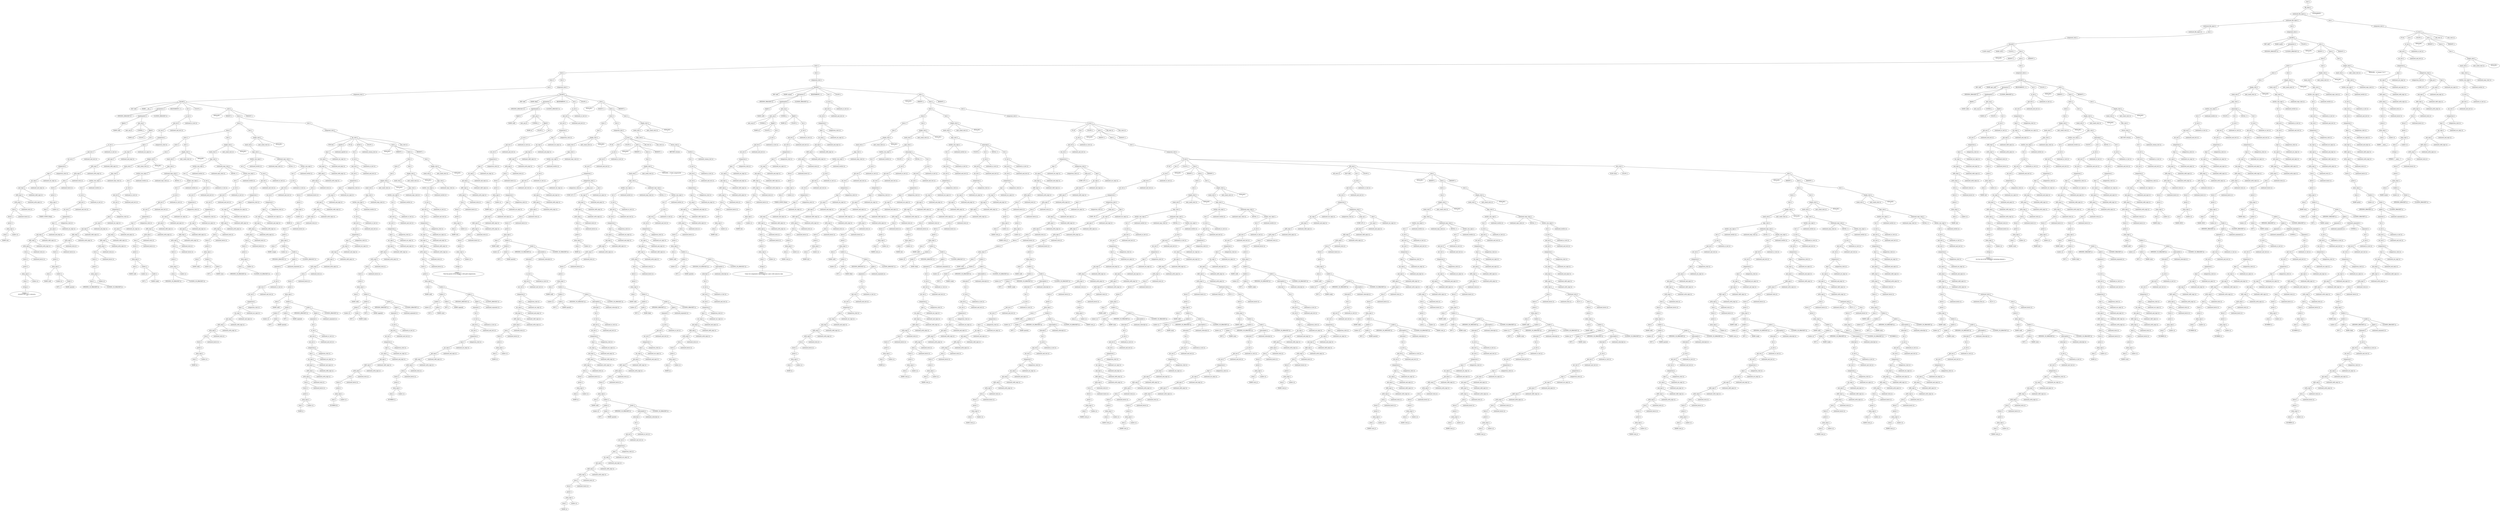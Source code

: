 Graph {
node1 [label="start ()"];
node2 [label="file_input ()"];
node3 [label="continued_file_input ()"];
node4 [label="continued_file_input ()"];
node5 [label="continued_file_input ()"];
node6 [label="continued_file_input (ε)"];
node7 [label="stmt ()"];
node8 [label="compound_stmt ()"];
node9 [label="classdef ()"];
node10 [label="CLASS (class)"];
node11 [label="NAME (DSU)"];
node12 [label="COLON (:)"];
node13 [label="suite ()"];
node14 [label="NEWLINE (
)"];
node15 [label="INDENT (-)"];
node16 [label="stmts ()"];
node17 [label="stmts ()"];
node18 [label="stmts ()"];
node19 [label="stmts ()"];
node20 [label="stmt ()"];
node21 [label="compound_stmt ()"];
node22 [label="funcdef ()"];
node23 [label="DEF (def)"];
node24 [label="NAME (__init__)"];
node25 [label="parameters ()"];
node26 [label="OPENING_BRACKET (()"];
node27 [label="typedargslist ()"];
node28 [label="tfpdef ()"];
node29 [label="NAME (self)"];
node30 [label="next_arg ()"];
node31 [label="next_arg (ε)"];
node32 [label="COMMA (,)"];
node33 [label="tfpdef ()"];
node34 [label="NAME (n)"];
node35 [label="COLON (:)"];
node36 [label="test ()"];
node37 [label="or_test ()"];
node38 [label="and_test ()"];
node39 [label="not_test ()"];
node40 [label="comparison ()"];
node41 [label="expr ()"];
node42 [label="xor_expr ()"];
node43 [label="and_expr ()"];
node44 [label="shift_expr ()"];
node45 [label="arith_expr ()"];
node46 [label="term ()"];
node47 [label="factor ()"];
node48 [label="power ()"];
node49 [label="atom_expr ()"];
node50 [label="atom ()"];
node51 [label="NAME (int)"];
node52 [label="trailers (ε)"];
node53 [label="continued_factor (ε)"];
node54 [label="continued_term (ε)"];
node55 [label="continued_arith_expr (ε)"];
node56 [label="continued_shift_expr (ε)"];
node57 [label="continued_and_expr (ε)"];
node58 [label="continued_xor_expr (ε)"];
node59 [label="comparison_stmt (ε)"];
node60 [label="continued_and_test (ε)"];
node61 [label="continued_or_test (ε)"];
node62 [label="CLOSING_BRACKET ())"];
node63 [label="RIGHTARROW (->)"];
node64 [label="test ()"];
node65 [label="or_test ()"];
node66 [label="and_test ()"];
node67 [label="not_test ()"];
node68 [label="comparison ()"];
node69 [label="expr ()"];
node70 [label="xor_expr ()"];
node71 [label="and_expr ()"];
node72 [label="shift_expr ()"];
node73 [label="arith_expr ()"];
node74 [label="term ()"];
node75 [label="factor ()"];
node76 [label="power ()"];
node77 [label="atom_expr ()"];
node78 [label="atom ()"];
node79 [label="TOKEN_NONE (None)"];
node80 [label="trailers (ε)"];
node81 [label="continued_factor (ε)"];
node82 [label="continued_term (ε)"];
node83 [label="continued_arith_expr (ε)"];
node84 [label="continued_shift_expr (ε)"];
node85 [label="continued_and_expr (ε)"];
node86 [label="continued_xor_expr (ε)"];
node87 [label="comparison_stmt (ε)"];
node88 [label="continued_and_test (ε)"];
node89 [label="continued_or_test (ε)"];
node90 [label="COLON (:)"];
node91 [label="suite ()"];
node92 [label="NEWLINE (
)"];
node93 [label="INDENT (-)"];
node94 [label="stmts ()"];
node95 [label="stmts ()"];
node96 [label="stmts ()"];
node97 [label="stmts ()"];
node98 [label="stmts ()"];
node99 [label="stmt ()"];
node100 [label="simple_stmt ()"];
node101 [label="small_stmt ()"];
node102 [label="expr_stmt ()"];
node103 [label="testlist_star_expr ()"];
node104 [label="test ()"];
node105 [label="or_test ()"];
node106 [label="and_test ()"];
node107 [label="not_test ()"];
node108 [label="comparison ()"];
node109 [label="expr ()"];
node110 [label="xor_expr ()"];
node111 [label="and_expr ()"];
node112 [label="shift_expr ()"];
node113 [label="arith_expr ()"];
node114 [label="term ()"];
node115 [label="factor ()"];
node116 [label="power ()"];
node117 [label="atom_expr ()"];
node118 [label="atom ()"];
node119 [label="strings ()"];
node120 [label="STRING (&quot;&quot;&quot;
        Initialize DSU with n elements.
        &quot;&quot;&quot;)"];
node121 [label="trailers (ε)"];
node122 [label="continued_factor (ε)"];
node123 [label="continued_term (ε)"];
node124 [label="continued_arith_expr (ε)"];
node125 [label="continued_shift_expr (ε)"];
node126 [label="continued_and_expr (ε)"];
node127 [label="continued_xor_expr (ε)"];
node128 [label="comparison_stmt (ε)"];
node129 [label="continued_and_test (ε)"];
node130 [label="continued_or_test (ε)"];
node131 [label="continued_testlist (ε)"];
node132 [label="continued_expr_stmt (ε)"];
node133 [label="next_small_stmt (ε)"];
node134 [label="NEWLINE (
)"];
node135 [label="stmt ()"];
node136 [label="simple_stmt ()"];
node137 [label="small_stmt ()"];
node138 [label="expr_stmt ()"];
node139 [label="testlist_star_expr ()"];
node140 [label="test ()"];
node141 [label="or_test ()"];
node142 [label="and_test ()"];
node143 [label="not_test ()"];
node144 [label="comparison ()"];
node145 [label="expr ()"];
node146 [label="xor_expr ()"];
node147 [label="and_expr ()"];
node148 [label="shift_expr ()"];
node149 [label="arith_expr ()"];
node150 [label="term ()"];
node151 [label="factor ()"];
node152 [label="power ()"];
node153 [label="atom_expr ()"];
node154 [label="atom ()"];
node155 [label="NAME (self)"];
node156 [label="trailers ()"];
node157 [label="trailers (ε)"];
node158 [label="trailer ()"];
node159 [label="DOT (.)"];
node160 [label="NAME (parent)"];
node161 [label="continued_factor (ε)"];
node162 [label="continued_term (ε)"];
node163 [label="continued_arith_expr (ε)"];
node164 [label="continued_shift_expr (ε)"];
node165 [label="continued_and_expr (ε)"];
node166 [label="continued_xor_expr (ε)"];
node167 [label="comparison_stmt (ε)"];
node168 [label="continued_and_test (ε)"];
node169 [label="continued_or_test (ε)"];
node170 [label="continued_testlist (ε)"];
node171 [label="continued_expr_stmt ()"];
node172 [label="continued_expr_stmt (ε)"];
node173 [label="EQUAL (=)"];
node174 [label="testlist_star_expr ()"];
node175 [label="test ()"];
node176 [label="or_test ()"];
node177 [label="and_test ()"];
node178 [label="not_test ()"];
node179 [label="comparison ()"];
node180 [label="expr ()"];
node181 [label="xor_expr ()"];
node182 [label="and_expr ()"];
node183 [label="shift_expr ()"];
node184 [label="arith_expr ()"];
node185 [label="term ()"];
node186 [label="factor ()"];
node187 [label="power ()"];
node188 [label="atom_expr ()"];
node189 [label="atom ()"];
node190 [label="OPENING_SQ_BRACKET ([)"];
node191 [label="CLOSING_SQ_BRACKET (])"];
node192 [label="trailers (ε)"];
node193 [label="continued_factor (ε)"];
node194 [label="continued_term (ε)"];
node195 [label="continued_arith_expr (ε)"];
node196 [label="continued_shift_expr (ε)"];
node197 [label="continued_and_expr (ε)"];
node198 [label="continued_xor_expr (ε)"];
node199 [label="comparison_stmt (ε)"];
node200 [label="continued_and_test (ε)"];
node201 [label="continued_or_test (ε)"];
node202 [label="continued_testlist (ε)"];
node203 [label="next_small_stmt (ε)"];
node204 [label="NEWLINE (
)"];
node205 [label="stmt ()"];
node206 [label="simple_stmt ()"];
node207 [label="small_stmt ()"];
node208 [label="expr_stmt ()"];
node209 [label="testlist_star_expr ()"];
node210 [label="test ()"];
node211 [label="or_test ()"];
node212 [label="and_test ()"];
node213 [label="not_test ()"];
node214 [label="comparison ()"];
node215 [label="expr ()"];
node216 [label="xor_expr ()"];
node217 [label="and_expr ()"];
node218 [label="shift_expr ()"];
node219 [label="arith_expr ()"];
node220 [label="term ()"];
node221 [label="factor ()"];
node222 [label="power ()"];
node223 [label="atom_expr ()"];
node224 [label="atom ()"];
node225 [label="NAME (self)"];
node226 [label="trailers ()"];
node227 [label="trailers (ε)"];
node228 [label="trailer ()"];
node229 [label="DOT (.)"];
node230 [label="NAME (rank)"];
node231 [label="continued_factor (ε)"];
node232 [label="continued_term (ε)"];
node233 [label="continued_arith_expr (ε)"];
node234 [label="continued_shift_expr (ε)"];
node235 [label="continued_and_expr (ε)"];
node236 [label="continued_xor_expr (ε)"];
node237 [label="comparison_stmt (ε)"];
node238 [label="continued_and_test (ε)"];
node239 [label="continued_or_test (ε)"];
node240 [label="continued_testlist (ε)"];
node241 [label="continued_expr_stmt ()"];
node242 [label="continued_expr_stmt (ε)"];
node243 [label="EQUAL (=)"];
node244 [label="testlist_star_expr ()"];
node245 [label="test ()"];
node246 [label="or_test ()"];
node247 [label="and_test ()"];
node248 [label="not_test ()"];
node249 [label="comparison ()"];
node250 [label="expr ()"];
node251 [label="xor_expr ()"];
node252 [label="and_expr ()"];
node253 [label="shift_expr ()"];
node254 [label="arith_expr ()"];
node255 [label="term ()"];
node256 [label="factor ()"];
node257 [label="power ()"];
node258 [label="atom_expr ()"];
node259 [label="atom ()"];
node260 [label="OPENING_SQ_BRACKET ([)"];
node261 [label="CLOSING_SQ_BRACKET (])"];
node262 [label="trailers (ε)"];
node263 [label="continued_factor (ε)"];
node264 [label="continued_term (ε)"];
node265 [label="continued_arith_expr (ε)"];
node266 [label="continued_shift_expr (ε)"];
node267 [label="continued_and_expr (ε)"];
node268 [label="continued_xor_expr (ε)"];
node269 [label="comparison_stmt (ε)"];
node270 [label="continued_and_test (ε)"];
node271 [label="continued_or_test (ε)"];
node272 [label="continued_testlist (ε)"];
node273 [label="next_small_stmt (ε)"];
node274 [label="NEWLINE (
)"];
node275 [label="stmt ()"];
node276 [label="simple_stmt ()"];
node277 [label="small_stmt ()"];
node278 [label="expr_stmt ()"];
node279 [label="testlist_star_expr ()"];
node280 [label="test ()"];
node281 [label="or_test ()"];
node282 [label="and_test ()"];
node283 [label="not_test ()"];
node284 [label="comparison ()"];
node285 [label="expr ()"];
node286 [label="xor_expr ()"];
node287 [label="and_expr ()"];
node288 [label="shift_expr ()"];
node289 [label="arith_expr ()"];
node290 [label="term ()"];
node291 [label="factor ()"];
node292 [label="power ()"];
node293 [label="atom_expr ()"];
node294 [label="atom ()"];
node295 [label="NAME (self)"];
node296 [label="trailers ()"];
node297 [label="trailers (ε)"];
node298 [label="trailer ()"];
node299 [label="DOT (.)"];
node300 [label="NAME (size)"];
node301 [label="continued_factor (ε)"];
node302 [label="continued_term (ε)"];
node303 [label="continued_arith_expr (ε)"];
node304 [label="continued_shift_expr (ε)"];
node305 [label="continued_and_expr (ε)"];
node306 [label="continued_xor_expr (ε)"];
node307 [label="comparison_stmt (ε)"];
node308 [label="continued_and_test (ε)"];
node309 [label="continued_or_test (ε)"];
node310 [label="continued_testlist (ε)"];
node311 [label="continued_expr_stmt ()"];
node312 [label="continued_expr_stmt (ε)"];
node313 [label="EQUAL (=)"];
node314 [label="testlist_star_expr ()"];
node315 [label="test ()"];
node316 [label="or_test ()"];
node317 [label="and_test ()"];
node318 [label="not_test ()"];
node319 [label="comparison ()"];
node320 [label="expr ()"];
node321 [label="xor_expr ()"];
node322 [label="and_expr ()"];
node323 [label="shift_expr ()"];
node324 [label="arith_expr ()"];
node325 [label="term ()"];
node326 [label="factor ()"];
node327 [label="power ()"];
node328 [label="atom_expr ()"];
node329 [label="atom ()"];
node330 [label="OPENING_SQ_BRACKET ([)"];
node331 [label="CLOSING_SQ_BRACKET (])"];
node332 [label="trailers (ε)"];
node333 [label="continued_factor (ε)"];
node334 [label="continued_term (ε)"];
node335 [label="continued_arith_expr (ε)"];
node336 [label="continued_shift_expr (ε)"];
node337 [label="continued_and_expr (ε)"];
node338 [label="continued_xor_expr (ε)"];
node339 [label="comparison_stmt (ε)"];
node340 [label="continued_and_test (ε)"];
node341 [label="continued_or_test (ε)"];
node342 [label="continued_testlist (ε)"];
node343 [label="next_small_stmt (ε)"];
node344 [label="NEWLINE (
)"];
node345 [label="stmt ()"];
node346 [label="compound_stmt ()"];
node347 [label="for_stmt ()"];
node348 [label="FOR (for)"];
node349 [label="exprlist ()"];
node350 [label="expr ()"];
node351 [label="xor_expr ()"];
node352 [label="and_expr ()"];
node353 [label="shift_expr ()"];
node354 [label="arith_expr ()"];
node355 [label="term ()"];
node356 [label="factor ()"];
node357 [label="power ()"];
node358 [label="atom_expr ()"];
node359 [label="atom ()"];
node360 [label="NAME (i)"];
node361 [label="trailers (ε)"];
node362 [label="continued_factor (ε)"];
node363 [label="continued_term (ε)"];
node364 [label="continued_arith_expr (ε)"];
node365 [label="continued_shift_expr (ε)"];
node366 [label="continued_and_expr (ε)"];
node367 [label="continued_xor_expr (ε)"];
node368 [label="continued_exprlist (ε)"];
node369 [label="IN (in)"];
node370 [label="testlist ()"];
node371 [label="test ()"];
node372 [label="or_test ()"];
node373 [label="and_test ()"];
node374 [label="not_test ()"];
node375 [label="comparison ()"];
node376 [label="expr ()"];
node377 [label="xor_expr ()"];
node378 [label="and_expr ()"];
node379 [label="shift_expr ()"];
node380 [label="arith_expr ()"];
node381 [label="term ()"];
node382 [label="factor ()"];
node383 [label="power ()"];
node384 [label="atom_expr ()"];
node385 [label="atom ()"];
node386 [label="NAME (range)"];
node387 [label="trailers ()"];
node388 [label="trailers (ε)"];
node389 [label="trailer ()"];
node390 [label="OPENING_BRACKET (()"];
node391 [label="arglist ()"];
node392 [label="argument ()"];
node393 [label="test ()"];
node394 [label="or_test ()"];
node395 [label="and_test ()"];
node396 [label="not_test ()"];
node397 [label="comparison ()"];
node398 [label="expr ()"];
node399 [label="xor_expr ()"];
node400 [label="and_expr ()"];
node401 [label="shift_expr ()"];
node402 [label="arith_expr ()"];
node403 [label="term ()"];
node404 [label="factor ()"];
node405 [label="power ()"];
node406 [label="atom_expr ()"];
node407 [label="atom ()"];
node408 [label="NAME (n)"];
node409 [label="trailers (ε)"];
node410 [label="continued_factor (ε)"];
node411 [label="continued_term (ε)"];
node412 [label="continued_arith_expr (ε)"];
node413 [label="continued_shift_expr (ε)"];
node414 [label="continued_and_expr (ε)"];
node415 [label="continued_xor_expr (ε)"];
node416 [label="comparison_stmt (ε)"];
node417 [label="continued_and_test (ε)"];
node418 [label="continued_or_test (ε)"];
node419 [label="continued_argument (ε)"];
node420 [label="CLOSING_BRACKET ())"];
node421 [label="continued_factor (ε)"];
node422 [label="continued_term (ε)"];
node423 [label="continued_arith_expr (ε)"];
node424 [label="continued_shift_expr (ε)"];
node425 [label="continued_and_expr (ε)"];
node426 [label="continued_xor_expr (ε)"];
node427 [label="comparison_stmt (ε)"];
node428 [label="continued_and_test (ε)"];
node429 [label="continued_or_test (ε)"];
node430 [label="continued_comma_test (ε)"];
node431 [label="COLON (:)"];
node432 [label="suite ()"];
node433 [label="NEWLINE (
)"];
node434 [label="INDENT (-)"];
node435 [label="stmts ()"];
node436 [label="stmts ()"];
node437 [label="stmts ()"];
node438 [label="stmt ()"];
node439 [label="simple_stmt ()"];
node440 [label="small_stmt ()"];
node441 [label="expr_stmt ()"];
node442 [label="testlist_star_expr ()"];
node443 [label="test ()"];
node444 [label="or_test ()"];
node445 [label="and_test ()"];
node446 [label="not_test ()"];
node447 [label="comparison ()"];
node448 [label="expr ()"];
node449 [label="xor_expr ()"];
node450 [label="and_expr ()"];
node451 [label="shift_expr ()"];
node452 [label="arith_expr ()"];
node453 [label="term ()"];
node454 [label="factor ()"];
node455 [label="power ()"];
node456 [label="atom_expr ()"];
node457 [label="atom ()"];
node458 [label="NAME (self)"];
node459 [label="trailers ()"];
node460 [label="trailers ()"];
node461 [label="trailers ()"];
node462 [label="trailers (ε)"];
node463 [label="trailer ()"];
node464 [label="DOT (.)"];
node465 [label="NAME (parent)"];
node466 [label="trailer ()"];
node467 [label="DOT (.)"];
node468 [label="NAME (append)"];
node469 [label="trailer ()"];
node470 [label="OPENING_BRACKET (()"];
node471 [label="arglist ()"];
node472 [label="argument ()"];
node473 [label="test ()"];
node474 [label="or_test ()"];
node475 [label="and_test ()"];
node476 [label="not_test ()"];
node477 [label="comparison ()"];
node478 [label="expr ()"];
node479 [label="xor_expr ()"];
node480 [label="and_expr ()"];
node481 [label="shift_expr ()"];
node482 [label="arith_expr ()"];
node483 [label="term ()"];
node484 [label="factor ()"];
node485 [label="power ()"];
node486 [label="atom_expr ()"];
node487 [label="atom ()"];
node488 [label="NAME (i)"];
node489 [label="trailers (ε)"];
node490 [label="continued_factor (ε)"];
node491 [label="continued_term (ε)"];
node492 [label="continued_arith_expr (ε)"];
node493 [label="continued_shift_expr (ε)"];
node494 [label="continued_and_expr (ε)"];
node495 [label="continued_xor_expr (ε)"];
node496 [label="comparison_stmt (ε)"];
node497 [label="continued_and_test (ε)"];
node498 [label="continued_or_test (ε)"];
node499 [label="continued_argument (ε)"];
node500 [label="CLOSING_BRACKET ())"];
node501 [label="continued_factor (ε)"];
node502 [label="continued_term (ε)"];
node503 [label="continued_arith_expr (ε)"];
node504 [label="continued_shift_expr (ε)"];
node505 [label="continued_and_expr (ε)"];
node506 [label="continued_xor_expr (ε)"];
node507 [label="comparison_stmt (ε)"];
node508 [label="continued_and_test (ε)"];
node509 [label="continued_or_test (ε)"];
node510 [label="continued_testlist (ε)"];
node511 [label="continued_expr_stmt (ε)"];
node512 [label="next_small_stmt (ε)"];
node513 [label="NEWLINE (
)"];
node514 [label="stmt ()"];
node515 [label="simple_stmt ()"];
node516 [label="small_stmt ()"];
node517 [label="expr_stmt ()"];
node518 [label="testlist_star_expr ()"];
node519 [label="test ()"];
node520 [label="or_test ()"];
node521 [label="and_test ()"];
node522 [label="not_test ()"];
node523 [label="comparison ()"];
node524 [label="expr ()"];
node525 [label="xor_expr ()"];
node526 [label="and_expr ()"];
node527 [label="shift_expr ()"];
node528 [label="arith_expr ()"];
node529 [label="term ()"];
node530 [label="factor ()"];
node531 [label="power ()"];
node532 [label="atom_expr ()"];
node533 [label="atom ()"];
node534 [label="NAME (self)"];
node535 [label="trailers ()"];
node536 [label="trailers ()"];
node537 [label="trailers ()"];
node538 [label="trailers (ε)"];
node539 [label="trailer ()"];
node540 [label="DOT (.)"];
node541 [label="NAME (rank)"];
node542 [label="trailer ()"];
node543 [label="DOT (.)"];
node544 [label="NAME (append)"];
node545 [label="trailer ()"];
node546 [label="OPENING_BRACKET (()"];
node547 [label="arglist ()"];
node548 [label="argument ()"];
node549 [label="test ()"];
node550 [label="or_test ()"];
node551 [label="and_test ()"];
node552 [label="not_test ()"];
node553 [label="comparison ()"];
node554 [label="expr ()"];
node555 [label="xor_expr ()"];
node556 [label="and_expr ()"];
node557 [label="shift_expr ()"];
node558 [label="arith_expr ()"];
node559 [label="term ()"];
node560 [label="factor ()"];
node561 [label="power ()"];
node562 [label="atom_expr ()"];
node563 [label="atom ()"];
node564 [label="NUMBER (0)"];
node565 [label="trailers (ε)"];
node566 [label="continued_factor (ε)"];
node567 [label="continued_term (ε)"];
node568 [label="continued_arith_expr (ε)"];
node569 [label="continued_shift_expr (ε)"];
node570 [label="continued_and_expr (ε)"];
node571 [label="continued_xor_expr (ε)"];
node572 [label="comparison_stmt (ε)"];
node573 [label="continued_and_test (ε)"];
node574 [label="continued_or_test (ε)"];
node575 [label="continued_argument (ε)"];
node576 [label="CLOSING_BRACKET ())"];
node577 [label="continued_factor (ε)"];
node578 [label="continued_term (ε)"];
node579 [label="continued_arith_expr (ε)"];
node580 [label="continued_shift_expr (ε)"];
node581 [label="continued_and_expr (ε)"];
node582 [label="continued_xor_expr (ε)"];
node583 [label="comparison_stmt (ε)"];
node584 [label="continued_and_test (ε)"];
node585 [label="continued_or_test (ε)"];
node586 [label="continued_testlist (ε)"];
node587 [label="continued_expr_stmt (ε)"];
node588 [label="next_small_stmt (ε)"];
node589 [label="NEWLINE (
)"];
node590 [label="stmt ()"];
node591 [label="simple_stmt ()"];
node592 [label="small_stmt ()"];
node593 [label="expr_stmt ()"];
node594 [label="testlist_star_expr ()"];
node595 [label="test ()"];
node596 [label="or_test ()"];
node597 [label="and_test ()"];
node598 [label="not_test ()"];
node599 [label="comparison ()"];
node600 [label="expr ()"];
node601 [label="xor_expr ()"];
node602 [label="and_expr ()"];
node603 [label="shift_expr ()"];
node604 [label="arith_expr ()"];
node605 [label="term ()"];
node606 [label="factor ()"];
node607 [label="power ()"];
node608 [label="atom_expr ()"];
node609 [label="atom ()"];
node610 [label="NAME (self)"];
node611 [label="trailers ()"];
node612 [label="trailers ()"];
node613 [label="trailers ()"];
node614 [label="trailers (ε)"];
node615 [label="trailer ()"];
node616 [label="DOT (.)"];
node617 [label="NAME (size)"];
node618 [label="trailer ()"];
node619 [label="DOT (.)"];
node620 [label="NAME (append)"];
node621 [label="trailer ()"];
node622 [label="OPENING_BRACKET (()"];
node623 [label="arglist ()"];
node624 [label="argument ()"];
node625 [label="test ()"];
node626 [label="or_test ()"];
node627 [label="and_test ()"];
node628 [label="not_test ()"];
node629 [label="comparison ()"];
node630 [label="expr ()"];
node631 [label="xor_expr ()"];
node632 [label="and_expr ()"];
node633 [label="shift_expr ()"];
node634 [label="arith_expr ()"];
node635 [label="term ()"];
node636 [label="factor ()"];
node637 [label="power ()"];
node638 [label="atom_expr ()"];
node639 [label="atom ()"];
node640 [label="NUMBER (1)"];
node641 [label="trailers (ε)"];
node642 [label="continued_factor (ε)"];
node643 [label="continued_term (ε)"];
node644 [label="continued_arith_expr (ε)"];
node645 [label="continued_shift_expr (ε)"];
node646 [label="continued_and_expr (ε)"];
node647 [label="continued_xor_expr (ε)"];
node648 [label="comparison_stmt (ε)"];
node649 [label="continued_and_test (ε)"];
node650 [label="continued_or_test (ε)"];
node651 [label="continued_argument (ε)"];
node652 [label="CLOSING_BRACKET ())"];
node653 [label="continued_factor (ε)"];
node654 [label="continued_term (ε)"];
node655 [label="continued_arith_expr (ε)"];
node656 [label="continued_shift_expr (ε)"];
node657 [label="continued_and_expr (ε)"];
node658 [label="continued_xor_expr (ε)"];
node659 [label="comparison_stmt (ε)"];
node660 [label="continued_and_test (ε)"];
node661 [label="continued_or_test (ε)"];
node662 [label="continued_testlist (ε)"];
node663 [label="continued_expr_stmt (ε)"];
node664 [label="next_small_stmt (ε)"];
node665 [label="NEWLINE (
)"];
node666 [label="DEDENT (-)"];
node667 [label="else_stmt (ε)"];
node668 [label="DEDENT (-)"];
node669 [label="stmt ()"];
node670 [label="compound_stmt ()"];
node671 [label="funcdef ()"];
node672 [label="DEF (def)"];
node673 [label="NAME (find)"];
node674 [label="parameters ()"];
node675 [label="OPENING_BRACKET (()"];
node676 [label="typedargslist ()"];
node677 [label="tfpdef ()"];
node678 [label="NAME (self)"];
node679 [label="next_arg ()"];
node680 [label="next_arg (ε)"];
node681 [label="COMMA (,)"];
node682 [label="tfpdef ()"];
node683 [label="NAME (x)"];
node684 [label="COLON (:)"];
node685 [label="test ()"];
node686 [label="or_test ()"];
node687 [label="and_test ()"];
node688 [label="not_test ()"];
node689 [label="comparison ()"];
node690 [label="expr ()"];
node691 [label="xor_expr ()"];
node692 [label="and_expr ()"];
node693 [label="shift_expr ()"];
node694 [label="arith_expr ()"];
node695 [label="term ()"];
node696 [label="factor ()"];
node697 [label="power ()"];
node698 [label="atom_expr ()"];
node699 [label="atom ()"];
node700 [label="NAME (int)"];
node701 [label="trailers (ε)"];
node702 [label="continued_factor (ε)"];
node703 [label="continued_term (ε)"];
node704 [label="continued_arith_expr (ε)"];
node705 [label="continued_shift_expr (ε)"];
node706 [label="continued_and_expr (ε)"];
node707 [label="continued_xor_expr (ε)"];
node708 [label="comparison_stmt (ε)"];
node709 [label="continued_and_test (ε)"];
node710 [label="continued_or_test (ε)"];
node711 [label="CLOSING_BRACKET ())"];
node712 [label="RIGHTARROW (->)"];
node713 [label="test ()"];
node714 [label="or_test ()"];
node715 [label="and_test ()"];
node716 [label="not_test ()"];
node717 [label="comparison ()"];
node718 [label="expr ()"];
node719 [label="xor_expr ()"];
node720 [label="and_expr ()"];
node721 [label="shift_expr ()"];
node722 [label="arith_expr ()"];
node723 [label="term ()"];
node724 [label="factor ()"];
node725 [label="power ()"];
node726 [label="atom_expr ()"];
node727 [label="atom ()"];
node728 [label="NAME (int)"];
node729 [label="trailers (ε)"];
node730 [label="continued_factor (ε)"];
node731 [label="continued_term (ε)"];
node732 [label="continued_arith_expr (ε)"];
node733 [label="continued_shift_expr (ε)"];
node734 [label="continued_and_expr (ε)"];
node735 [label="continued_xor_expr (ε)"];
node736 [label="comparison_stmt (ε)"];
node737 [label="continued_and_test (ε)"];
node738 [label="continued_or_test (ε)"];
node739 [label="COLON (:)"];
node740 [label="suite ()"];
node741 [label="NEWLINE (
)"];
node742 [label="INDENT (-)"];
node743 [label="stmts ()"];
node744 [label="stmts ()"];
node745 [label="stmts ()"];
node746 [label="stmt ()"];
node747 [label="simple_stmt ()"];
node748 [label="small_stmt ()"];
node749 [label="expr_stmt ()"];
node750 [label="testlist_star_expr ()"];
node751 [label="test ()"];
node752 [label="or_test ()"];
node753 [label="and_test ()"];
node754 [label="not_test ()"];
node755 [label="comparison ()"];
node756 [label="expr ()"];
node757 [label="xor_expr ()"];
node758 [label="and_expr ()"];
node759 [label="shift_expr ()"];
node760 [label="arith_expr ()"];
node761 [label="term ()"];
node762 [label="factor ()"];
node763 [label="power ()"];
node764 [label="atom_expr ()"];
node765 [label="atom ()"];
node766 [label="strings ()"];
node767 [label="STRING (&quot;&quot;&quot;
        Find the parent of the element x with path compression.
        &quot;&quot;&quot;)"];
node768 [label="trailers (ε)"];
node769 [label="continued_factor (ε)"];
node770 [label="continued_term (ε)"];
node771 [label="continued_arith_expr (ε)"];
node772 [label="continued_shift_expr (ε)"];
node773 [label="continued_and_expr (ε)"];
node774 [label="continued_xor_expr (ε)"];
node775 [label="comparison_stmt (ε)"];
node776 [label="continued_and_test (ε)"];
node777 [label="continued_or_test (ε)"];
node778 [label="continued_testlist (ε)"];
node779 [label="continued_expr_stmt (ε)"];
node780 [label="next_small_stmt (ε)"];
node781 [label="NEWLINE (
)"];
node782 [label="stmt ()"];
node783 [label="compound_stmt ()"];
node784 [label="if_stmt ()"];
node785 [label="IF (if)"];
node786 [label="test ()"];
node787 [label="or_test ()"];
node788 [label="and_test ()"];
node789 [label="not_test ()"];
node790 [label="comparison ()"];
node791 [label="expr ()"];
node792 [label="xor_expr ()"];
node793 [label="and_expr ()"];
node794 [label="shift_expr ()"];
node795 [label="arith_expr ()"];
node796 [label="term ()"];
node797 [label="factor ()"];
node798 [label="power ()"];
node799 [label="atom_expr ()"];
node800 [label="atom ()"];
node801 [label="NAME (self)"];
node802 [label="trailers ()"];
node803 [label="trailers ()"];
node804 [label="trailers (ε)"];
node805 [label="trailer ()"];
node806 [label="DOT (.)"];
node807 [label="NAME (parent)"];
node808 [label="trailer ()"];
node809 [label="OPENING_SQ_BRACKET ([)"];
node810 [label="subscriptlist ()"];
node811 [label="subscript ()"];
node812 [label="test ()"];
node813 [label="or_test ()"];
node814 [label="and_test ()"];
node815 [label="not_test ()"];
node816 [label="comparison ()"];
node817 [label="expr ()"];
node818 [label="xor_expr ()"];
node819 [label="and_expr ()"];
node820 [label="shift_expr ()"];
node821 [label="arith_expr ()"];
node822 [label="term ()"];
node823 [label="factor ()"];
node824 [label="power ()"];
node825 [label="atom_expr ()"];
node826 [label="atom ()"];
node827 [label="NAME (x)"];
node828 [label="trailers (ε)"];
node829 [label="continued_factor (ε)"];
node830 [label="continued_term (ε)"];
node831 [label="continued_arith_expr (ε)"];
node832 [label="continued_shift_expr (ε)"];
node833 [label="continued_and_expr (ε)"];
node834 [label="continued_xor_expr (ε)"];
node835 [label="comparison_stmt (ε)"];
node836 [label="continued_and_test (ε)"];
node837 [label="continued_or_test (ε)"];
node838 [label="continued_subscript (ε)"];
node839 [label="CLOSING_SQ_BRACKET (])"];
node840 [label="continued_factor (ε)"];
node841 [label="continued_term (ε)"];
node842 [label="continued_arith_expr (ε)"];
node843 [label="continued_shift_expr (ε)"];
node844 [label="continued_and_expr (ε)"];
node845 [label="continued_xor_expr (ε)"];
node846 [label="comparison_stmt ()"];
node847 [label="comparison_stmt (ε)"];
node848 [label="comp_op ()"];
node849 [label="COMP_OP (!=)"];
node850 [label="expr ()"];
node851 [label="xor_expr ()"];
node852 [label="and_expr ()"];
node853 [label="shift_expr ()"];
node854 [label="arith_expr ()"];
node855 [label="term ()"];
node856 [label="factor ()"];
node857 [label="power ()"];
node858 [label="atom_expr ()"];
node859 [label="atom ()"];
node860 [label="NAME (x)"];
node861 [label="trailers (ε)"];
node862 [label="continued_factor (ε)"];
node863 [label="continued_term (ε)"];
node864 [label="continued_arith_expr (ε)"];
node865 [label="continued_shift_expr (ε)"];
node866 [label="continued_and_expr (ε)"];
node867 [label="continued_xor_expr (ε)"];
node868 [label="continued_and_test (ε)"];
node869 [label="continued_or_test (ε)"];
node870 [label="COLON (:)"];
node871 [label="suite ()"];
node872 [label="NEWLINE (
)"];
node873 [label="INDENT (-)"];
node874 [label="stmts ()"];
node875 [label="stmt ()"];
node876 [label="simple_stmt ()"];
node877 [label="small_stmt ()"];
node878 [label="expr_stmt ()"];
node879 [label="testlist_star_expr ()"];
node880 [label="test ()"];
node881 [label="or_test ()"];
node882 [label="and_test ()"];
node883 [label="not_test ()"];
node884 [label="comparison ()"];
node885 [label="expr ()"];
node886 [label="xor_expr ()"];
node887 [label="and_expr ()"];
node888 [label="shift_expr ()"];
node889 [label="arith_expr ()"];
node890 [label="term ()"];
node891 [label="factor ()"];
node892 [label="power ()"];
node893 [label="atom_expr ()"];
node894 [label="atom ()"];
node895 [label="NAME (self)"];
node896 [label="trailers ()"];
node897 [label="trailers ()"];
node898 [label="trailers (ε)"];
node899 [label="trailer ()"];
node900 [label="DOT (.)"];
node901 [label="NAME (parent)"];
node902 [label="trailer ()"];
node903 [label="OPENING_SQ_BRACKET ([)"];
node904 [label="subscriptlist ()"];
node905 [label="subscript ()"];
node906 [label="test ()"];
node907 [label="or_test ()"];
node908 [label="and_test ()"];
node909 [label="not_test ()"];
node910 [label="comparison ()"];
node911 [label="expr ()"];
node912 [label="xor_expr ()"];
node913 [label="and_expr ()"];
node914 [label="shift_expr ()"];
node915 [label="arith_expr ()"];
node916 [label="term ()"];
node917 [label="factor ()"];
node918 [label="power ()"];
node919 [label="atom_expr ()"];
node920 [label="atom ()"];
node921 [label="NAME (x)"];
node922 [label="trailers (ε)"];
node923 [label="continued_factor (ε)"];
node924 [label="continued_term (ε)"];
node925 [label="continued_arith_expr (ε)"];
node926 [label="continued_shift_expr (ε)"];
node927 [label="continued_and_expr (ε)"];
node928 [label="continued_xor_expr (ε)"];
node929 [label="comparison_stmt (ε)"];
node930 [label="continued_and_test (ε)"];
node931 [label="continued_or_test (ε)"];
node932 [label="continued_subscript (ε)"];
node933 [label="CLOSING_SQ_BRACKET (])"];
node934 [label="continued_factor (ε)"];
node935 [label="continued_term (ε)"];
node936 [label="continued_arith_expr (ε)"];
node937 [label="continued_shift_expr (ε)"];
node938 [label="continued_and_expr (ε)"];
node939 [label="continued_xor_expr (ε)"];
node940 [label="comparison_stmt (ε)"];
node941 [label="continued_and_test (ε)"];
node942 [label="continued_or_test (ε)"];
node943 [label="continued_testlist (ε)"];
node944 [label="continued_expr_stmt ()"];
node945 [label="continued_expr_stmt (ε)"];
node946 [label="EQUAL (=)"];
node947 [label="testlist_star_expr ()"];
node948 [label="test ()"];
node949 [label="or_test ()"];
node950 [label="and_test ()"];
node951 [label="not_test ()"];
node952 [label="comparison ()"];
node953 [label="expr ()"];
node954 [label="xor_expr ()"];
node955 [label="and_expr ()"];
node956 [label="shift_expr ()"];
node957 [label="arith_expr ()"];
node958 [label="term ()"];
node959 [label="factor ()"];
node960 [label="power ()"];
node961 [label="atom_expr ()"];
node962 [label="atom ()"];
node963 [label="NAME (self)"];
node964 [label="trailers ()"];
node965 [label="trailers ()"];
node966 [label="trailers (ε)"];
node967 [label="trailer ()"];
node968 [label="DOT (.)"];
node969 [label="NAME (find)"];
node970 [label="trailer ()"];
node971 [label="OPENING_BRACKET (()"];
node972 [label="arglist ()"];
node973 [label="argument ()"];
node974 [label="test ()"];
node975 [label="or_test ()"];
node976 [label="and_test ()"];
node977 [label="not_test ()"];
node978 [label="comparison ()"];
node979 [label="expr ()"];
node980 [label="xor_expr ()"];
node981 [label="and_expr ()"];
node982 [label="shift_expr ()"];
node983 [label="arith_expr ()"];
node984 [label="term ()"];
node985 [label="factor ()"];
node986 [label="power ()"];
node987 [label="atom_expr ()"];
node988 [label="atom ()"];
node989 [label="NAME (self)"];
node990 [label="trailers ()"];
node991 [label="trailers ()"];
node992 [label="trailers (ε)"];
node993 [label="trailer ()"];
node994 [label="DOT (.)"];
node995 [label="NAME (parent)"];
node996 [label="trailer ()"];
node997 [label="OPENING_SQ_BRACKET ([)"];
node998 [label="subscriptlist ()"];
node999 [label="subscript ()"];
node1000 [label="test ()"];
node1001 [label="or_test ()"];
node1002 [label="and_test ()"];
node1003 [label="not_test ()"];
node1004 [label="comparison ()"];
node1005 [label="expr ()"];
node1006 [label="xor_expr ()"];
node1007 [label="and_expr ()"];
node1008 [label="shift_expr ()"];
node1009 [label="arith_expr ()"];
node1010 [label="term ()"];
node1011 [label="factor ()"];
node1012 [label="power ()"];
node1013 [label="atom_expr ()"];
node1014 [label="atom ()"];
node1015 [label="NAME (x)"];
node1016 [label="trailers (ε)"];
node1017 [label="continued_factor (ε)"];
node1018 [label="continued_term (ε)"];
node1019 [label="continued_arith_expr (ε)"];
node1020 [label="continued_shift_expr (ε)"];
node1021 [label="continued_and_expr (ε)"];
node1022 [label="continued_xor_expr (ε)"];
node1023 [label="comparison_stmt (ε)"];
node1024 [label="continued_and_test (ε)"];
node1025 [label="continued_or_test (ε)"];
node1026 [label="continued_subscript (ε)"];
node1027 [label="CLOSING_SQ_BRACKET (])"];
node1028 [label="continued_factor (ε)"];
node1029 [label="continued_term (ε)"];
node1030 [label="continued_arith_expr (ε)"];
node1031 [label="continued_shift_expr (ε)"];
node1032 [label="continued_and_expr (ε)"];
node1033 [label="continued_xor_expr (ε)"];
node1034 [label="comparison_stmt (ε)"];
node1035 [label="continued_and_test (ε)"];
node1036 [label="continued_or_test (ε)"];
node1037 [label="continued_argument (ε)"];
node1038 [label="CLOSING_BRACKET ())"];
node1039 [label="continued_factor (ε)"];
node1040 [label="continued_term (ε)"];
node1041 [label="continued_arith_expr (ε)"];
node1042 [label="continued_shift_expr (ε)"];
node1043 [label="continued_and_expr (ε)"];
node1044 [label="continued_xor_expr (ε)"];
node1045 [label="comparison_stmt (ε)"];
node1046 [label="continued_and_test (ε)"];
node1047 [label="continued_or_test (ε)"];
node1048 [label="continued_testlist (ε)"];
node1049 [label="next_small_stmt (ε)"];
node1050 [label="NEWLINE (  # Path compression
)"];
node1051 [label="DEDENT (-)"];
node1052 [label="elif_stmt (ε)"];
node1053 [label="else_stmt (ε)"];
node1054 [label="stmt ()"];
node1055 [label="simple_stmt ()"];
node1056 [label="small_stmt ()"];
node1057 [label="flow_stmt ()"];
node1058 [label="return_stmt ()"];
node1059 [label="RETURN (return)"];
node1060 [label="testlist ()"];
node1061 [label="test ()"];
node1062 [label="or_test ()"];
node1063 [label="and_test ()"];
node1064 [label="not_test ()"];
node1065 [label="comparison ()"];
node1066 [label="expr ()"];
node1067 [label="xor_expr ()"];
node1068 [label="and_expr ()"];
node1069 [label="shift_expr ()"];
node1070 [label="arith_expr ()"];
node1071 [label="term ()"];
node1072 [label="factor ()"];
node1073 [label="power ()"];
node1074 [label="atom_expr ()"];
node1075 [label="atom ()"];
node1076 [label="NAME (self)"];
node1077 [label="trailers ()"];
node1078 [label="trailers ()"];
node1079 [label="trailers (ε)"];
node1080 [label="trailer ()"];
node1081 [label="DOT (.)"];
node1082 [label="NAME (parent)"];
node1083 [label="trailer ()"];
node1084 [label="OPENING_SQ_BRACKET ([)"];
node1085 [label="subscriptlist ()"];
node1086 [label="subscript ()"];
node1087 [label="test ()"];
node1088 [label="or_test ()"];
node1089 [label="and_test ()"];
node1090 [label="not_test ()"];
node1091 [label="comparison ()"];
node1092 [label="expr ()"];
node1093 [label="xor_expr ()"];
node1094 [label="and_expr ()"];
node1095 [label="shift_expr ()"];
node1096 [label="arith_expr ()"];
node1097 [label="term ()"];
node1098 [label="factor ()"];
node1099 [label="power ()"];
node1100 [label="atom_expr ()"];
node1101 [label="atom ()"];
node1102 [label="NAME (x)"];
node1103 [label="trailers (ε)"];
node1104 [label="continued_factor (ε)"];
node1105 [label="continued_term (ε)"];
node1106 [label="continued_arith_expr (ε)"];
node1107 [label="continued_shift_expr (ε)"];
node1108 [label="continued_and_expr (ε)"];
node1109 [label="continued_xor_expr (ε)"];
node1110 [label="comparison_stmt (ε)"];
node1111 [label="continued_and_test (ε)"];
node1112 [label="continued_or_test (ε)"];
node1113 [label="continued_subscript (ε)"];
node1114 [label="CLOSING_SQ_BRACKET (])"];
node1115 [label="continued_factor (ε)"];
node1116 [label="continued_term (ε)"];
node1117 [label="continued_arith_expr (ε)"];
node1118 [label="continued_shift_expr (ε)"];
node1119 [label="continued_and_expr (ε)"];
node1120 [label="continued_xor_expr (ε)"];
node1121 [label="comparison_stmt (ε)"];
node1122 [label="continued_and_test (ε)"];
node1123 [label="continued_or_test (ε)"];
node1124 [label="continued_comma_test (ε)"];
node1125 [label="next_small_stmt (ε)"];
node1126 [label="NEWLINE (
)"];
node1127 [label="DEDENT (-)"];
node1128 [label="stmt ()"];
node1129 [label="compound_stmt ()"];
node1130 [label="funcdef ()"];
node1131 [label="DEF (def)"];
node1132 [label="NAME (union)"];
node1133 [label="parameters ()"];
node1134 [label="OPENING_BRACKET (()"];
node1135 [label="typedargslist ()"];
node1136 [label="tfpdef ()"];
node1137 [label="NAME (self)"];
node1138 [label="next_arg ()"];
node1139 [label="next_arg ()"];
node1140 [label="next_arg (ε)"];
node1141 [label="COMMA (,)"];
node1142 [label="tfpdef ()"];
node1143 [label="NAME (x)"];
node1144 [label="COLON (:)"];
node1145 [label="test ()"];
node1146 [label="or_test ()"];
node1147 [label="and_test ()"];
node1148 [label="not_test ()"];
node1149 [label="comparison ()"];
node1150 [label="expr ()"];
node1151 [label="xor_expr ()"];
node1152 [label="and_expr ()"];
node1153 [label="shift_expr ()"];
node1154 [label="arith_expr ()"];
node1155 [label="term ()"];
node1156 [label="factor ()"];
node1157 [label="power ()"];
node1158 [label="atom_expr ()"];
node1159 [label="atom ()"];
node1160 [label="NAME (int)"];
node1161 [label="trailers (ε)"];
node1162 [label="continued_factor (ε)"];
node1163 [label="continued_term (ε)"];
node1164 [label="continued_arith_expr (ε)"];
node1165 [label="continued_shift_expr (ε)"];
node1166 [label="continued_and_expr (ε)"];
node1167 [label="continued_xor_expr (ε)"];
node1168 [label="comparison_stmt (ε)"];
node1169 [label="continued_and_test (ε)"];
node1170 [label="continued_or_test (ε)"];
node1171 [label="COMMA (,)"];
node1172 [label="tfpdef ()"];
node1173 [label="NAME (y)"];
node1174 [label="COLON (:)"];
node1175 [label="test ()"];
node1176 [label="or_test ()"];
node1177 [label="and_test ()"];
node1178 [label="not_test ()"];
node1179 [label="comparison ()"];
node1180 [label="expr ()"];
node1181 [label="xor_expr ()"];
node1182 [label="and_expr ()"];
node1183 [label="shift_expr ()"];
node1184 [label="arith_expr ()"];
node1185 [label="term ()"];
node1186 [label="factor ()"];
node1187 [label="power ()"];
node1188 [label="atom_expr ()"];
node1189 [label="atom ()"];
node1190 [label="NAME (int)"];
node1191 [label="trailers (ε)"];
node1192 [label="continued_factor (ε)"];
node1193 [label="continued_term (ε)"];
node1194 [label="continued_arith_expr (ε)"];
node1195 [label="continued_shift_expr (ε)"];
node1196 [label="continued_and_expr (ε)"];
node1197 [label="continued_xor_expr (ε)"];
node1198 [label="comparison_stmt (ε)"];
node1199 [label="continued_and_test (ε)"];
node1200 [label="continued_or_test (ε)"];
node1201 [label="CLOSING_BRACKET ())"];
node1202 [label="RIGHTARROW (->)"];
node1203 [label="test ()"];
node1204 [label="or_test ()"];
node1205 [label="and_test ()"];
node1206 [label="not_test ()"];
node1207 [label="comparison ()"];
node1208 [label="expr ()"];
node1209 [label="xor_expr ()"];
node1210 [label="and_expr ()"];
node1211 [label="shift_expr ()"];
node1212 [label="arith_expr ()"];
node1213 [label="term ()"];
node1214 [label="factor ()"];
node1215 [label="power ()"];
node1216 [label="atom_expr ()"];
node1217 [label="atom ()"];
node1218 [label="TOKEN_NONE (None)"];
node1219 [label="trailers (ε)"];
node1220 [label="continued_factor (ε)"];
node1221 [label="continued_term (ε)"];
node1222 [label="continued_arith_expr (ε)"];
node1223 [label="continued_shift_expr (ε)"];
node1224 [label="continued_and_expr (ε)"];
node1225 [label="continued_xor_expr (ε)"];
node1226 [label="comparison_stmt (ε)"];
node1227 [label="continued_and_test (ε)"];
node1228 [label="continued_or_test (ε)"];
node1229 [label="COLON (:)"];
node1230 [label="suite ()"];
node1231 [label="NEWLINE (
)"];
node1232 [label="INDENT (-)"];
node1233 [label="stmts ()"];
node1234 [label="stmts ()"];
node1235 [label="stmts ()"];
node1236 [label="stmts ()"];
node1237 [label="stmt ()"];
node1238 [label="simple_stmt ()"];
node1239 [label="small_stmt ()"];
node1240 [label="expr_stmt ()"];
node1241 [label="testlist_star_expr ()"];
node1242 [label="test ()"];
node1243 [label="or_test ()"];
node1244 [label="and_test ()"];
node1245 [label="not_test ()"];
node1246 [label="comparison ()"];
node1247 [label="expr ()"];
node1248 [label="xor_expr ()"];
node1249 [label="and_expr ()"];
node1250 [label="shift_expr ()"];
node1251 [label="arith_expr ()"];
node1252 [label="term ()"];
node1253 [label="factor ()"];
node1254 [label="power ()"];
node1255 [label="atom_expr ()"];
node1256 [label="atom ()"];
node1257 [label="strings ()"];
node1258 [label="STRING (&quot;&quot;&quot;
        Union two components represented by x and y with union by rank.
        &quot;&quot;&quot;)"];
node1259 [label="trailers (ε)"];
node1260 [label="continued_factor (ε)"];
node1261 [label="continued_term (ε)"];
node1262 [label="continued_arith_expr (ε)"];
node1263 [label="continued_shift_expr (ε)"];
node1264 [label="continued_and_expr (ε)"];
node1265 [label="continued_xor_expr (ε)"];
node1266 [label="comparison_stmt (ε)"];
node1267 [label="continued_and_test (ε)"];
node1268 [label="continued_or_test (ε)"];
node1269 [label="continued_testlist (ε)"];
node1270 [label="continued_expr_stmt (ε)"];
node1271 [label="next_small_stmt (ε)"];
node1272 [label="NEWLINE (
)"];
node1273 [label="stmt ()"];
node1274 [label="simple_stmt ()"];
node1275 [label="small_stmt ()"];
node1276 [label="expr_stmt ()"];
node1277 [label="testlist_star_expr ()"];
node1278 [label="test ()"];
node1279 [label="or_test ()"];
node1280 [label="and_test ()"];
node1281 [label="not_test ()"];
node1282 [label="comparison ()"];
node1283 [label="expr ()"];
node1284 [label="xor_expr ()"];
node1285 [label="and_expr ()"];
node1286 [label="shift_expr ()"];
node1287 [label="arith_expr ()"];
node1288 [label="term ()"];
node1289 [label="factor ()"];
node1290 [label="power ()"];
node1291 [label="atom_expr ()"];
node1292 [label="atom ()"];
node1293 [label="NAME (root_x)"];
node1294 [label="trailers (ε)"];
node1295 [label="continued_factor (ε)"];
node1296 [label="continued_term (ε)"];
node1297 [label="continued_arith_expr (ε)"];
node1298 [label="continued_shift_expr (ε)"];
node1299 [label="continued_and_expr (ε)"];
node1300 [label="continued_xor_expr (ε)"];
node1301 [label="comparison_stmt (ε)"];
node1302 [label="continued_and_test (ε)"];
node1303 [label="continued_or_test (ε)"];
node1304 [label="continued_testlist (ε)"];
node1305 [label="annassign ()"];
node1306 [label="COLON (:)"];
node1307 [label="test ()"];
node1308 [label="or_test ()"];
node1309 [label="and_test ()"];
node1310 [label="not_test ()"];
node1311 [label="comparison ()"];
node1312 [label="expr ()"];
node1313 [label="xor_expr ()"];
node1314 [label="and_expr ()"];
node1315 [label="shift_expr ()"];
node1316 [label="arith_expr ()"];
node1317 [label="term ()"];
node1318 [label="factor ()"];
node1319 [label="power ()"];
node1320 [label="atom_expr ()"];
node1321 [label="atom ()"];
node1322 [label="NAME (int)"];
node1323 [label="trailers (ε)"];
node1324 [label="continued_factor (ε)"];
node1325 [label="continued_term (ε)"];
node1326 [label="continued_arith_expr (ε)"];
node1327 [label="continued_shift_expr (ε)"];
node1328 [label="continued_and_expr (ε)"];
node1329 [label="continued_xor_expr (ε)"];
node1330 [label="comparison_stmt (ε)"];
node1331 [label="continued_and_test (ε)"];
node1332 [label="continued_or_test (ε)"];
node1333 [label="EQUAL (=)"];
node1334 [label="test ()"];
node1335 [label="or_test ()"];
node1336 [label="and_test ()"];
node1337 [label="not_test ()"];
node1338 [label="comparison ()"];
node1339 [label="expr ()"];
node1340 [label="xor_expr ()"];
node1341 [label="and_expr ()"];
node1342 [label="shift_expr ()"];
node1343 [label="arith_expr ()"];
node1344 [label="term ()"];
node1345 [label="factor ()"];
node1346 [label="power ()"];
node1347 [label="atom_expr ()"];
node1348 [label="atom ()"];
node1349 [label="NAME (self)"];
node1350 [label="trailers ()"];
node1351 [label="trailers ()"];
node1352 [label="trailers (ε)"];
node1353 [label="trailer ()"];
node1354 [label="DOT (.)"];
node1355 [label="NAME (find)"];
node1356 [label="trailer ()"];
node1357 [label="OPENING_BRACKET (()"];
node1358 [label="arglist ()"];
node1359 [label="argument ()"];
node1360 [label="test ()"];
node1361 [label="or_test ()"];
node1362 [label="and_test ()"];
node1363 [label="not_test ()"];
node1364 [label="comparison ()"];
node1365 [label="expr ()"];
node1366 [label="xor_expr ()"];
node1367 [label="and_expr ()"];
node1368 [label="shift_expr ()"];
node1369 [label="arith_expr ()"];
node1370 [label="term ()"];
node1371 [label="factor ()"];
node1372 [label="power ()"];
node1373 [label="atom_expr ()"];
node1374 [label="atom ()"];
node1375 [label="NAME (x)"];
node1376 [label="trailers (ε)"];
node1377 [label="continued_factor (ε)"];
node1378 [label="continued_term (ε)"];
node1379 [label="continued_arith_expr (ε)"];
node1380 [label="continued_shift_expr (ε)"];
node1381 [label="continued_and_expr (ε)"];
node1382 [label="continued_xor_expr (ε)"];
node1383 [label="comparison_stmt (ε)"];
node1384 [label="continued_and_test (ε)"];
node1385 [label="continued_or_test (ε)"];
node1386 [label="continued_argument (ε)"];
node1387 [label="CLOSING_BRACKET ())"];
node1388 [label="continued_factor (ε)"];
node1389 [label="continued_term (ε)"];
node1390 [label="continued_arith_expr (ε)"];
node1391 [label="continued_shift_expr (ε)"];
node1392 [label="continued_and_expr (ε)"];
node1393 [label="continued_xor_expr (ε)"];
node1394 [label="comparison_stmt (ε)"];
node1395 [label="continued_and_test (ε)"];
node1396 [label="continued_or_test (ε)"];
node1397 [label="next_small_stmt (ε)"];
node1398 [label="NEWLINE (
)"];
node1399 [label="stmt ()"];
node1400 [label="simple_stmt ()"];
node1401 [label="small_stmt ()"];
node1402 [label="expr_stmt ()"];
node1403 [label="testlist_star_expr ()"];
node1404 [label="test ()"];
node1405 [label="or_test ()"];
node1406 [label="and_test ()"];
node1407 [label="not_test ()"];
node1408 [label="comparison ()"];
node1409 [label="expr ()"];
node1410 [label="xor_expr ()"];
node1411 [label="and_expr ()"];
node1412 [label="shift_expr ()"];
node1413 [label="arith_expr ()"];
node1414 [label="term ()"];
node1415 [label="factor ()"];
node1416 [label="power ()"];
node1417 [label="atom_expr ()"];
node1418 [label="atom ()"];
node1419 [label="NAME (root_y)"];
node1420 [label="trailers (ε)"];
node1421 [label="continued_factor (ε)"];
node1422 [label="continued_term (ε)"];
node1423 [label="continued_arith_expr (ε)"];
node1424 [label="continued_shift_expr (ε)"];
node1425 [label="continued_and_expr (ε)"];
node1426 [label="continued_xor_expr (ε)"];
node1427 [label="comparison_stmt (ε)"];
node1428 [label="continued_and_test (ε)"];
node1429 [label="continued_or_test (ε)"];
node1430 [label="continued_testlist (ε)"];
node1431 [label="annassign ()"];
node1432 [label="COLON (:)"];
node1433 [label="test ()"];
node1434 [label="or_test ()"];
node1435 [label="and_test ()"];
node1436 [label="not_test ()"];
node1437 [label="comparison ()"];
node1438 [label="expr ()"];
node1439 [label="xor_expr ()"];
node1440 [label="and_expr ()"];
node1441 [label="shift_expr ()"];
node1442 [label="arith_expr ()"];
node1443 [label="term ()"];
node1444 [label="factor ()"];
node1445 [label="power ()"];
node1446 [label="atom_expr ()"];
node1447 [label="atom ()"];
node1448 [label="NAME (int)"];
node1449 [label="trailers (ε)"];
node1450 [label="continued_factor (ε)"];
node1451 [label="continued_term (ε)"];
node1452 [label="continued_arith_expr (ε)"];
node1453 [label="continued_shift_expr (ε)"];
node1454 [label="continued_and_expr (ε)"];
node1455 [label="continued_xor_expr (ε)"];
node1456 [label="comparison_stmt (ε)"];
node1457 [label="continued_and_test (ε)"];
node1458 [label="continued_or_test (ε)"];
node1459 [label="EQUAL (=)"];
node1460 [label="test ()"];
node1461 [label="or_test ()"];
node1462 [label="and_test ()"];
node1463 [label="not_test ()"];
node1464 [label="comparison ()"];
node1465 [label="expr ()"];
node1466 [label="xor_expr ()"];
node1467 [label="and_expr ()"];
node1468 [label="shift_expr ()"];
node1469 [label="arith_expr ()"];
node1470 [label="term ()"];
node1471 [label="factor ()"];
node1472 [label="power ()"];
node1473 [label="atom_expr ()"];
node1474 [label="atom ()"];
node1475 [label="NAME (self)"];
node1476 [label="trailers ()"];
node1477 [label="trailers ()"];
node1478 [label="trailers (ε)"];
node1479 [label="trailer ()"];
node1480 [label="DOT (.)"];
node1481 [label="NAME (find)"];
node1482 [label="trailer ()"];
node1483 [label="OPENING_BRACKET (()"];
node1484 [label="arglist ()"];
node1485 [label="argument ()"];
node1486 [label="test ()"];
node1487 [label="or_test ()"];
node1488 [label="and_test ()"];
node1489 [label="not_test ()"];
node1490 [label="comparison ()"];
node1491 [label="expr ()"];
node1492 [label="xor_expr ()"];
node1493 [label="and_expr ()"];
node1494 [label="shift_expr ()"];
node1495 [label="arith_expr ()"];
node1496 [label="term ()"];
node1497 [label="factor ()"];
node1498 [label="power ()"];
node1499 [label="atom_expr ()"];
node1500 [label="atom ()"];
node1501 [label="NAME (y)"];
node1502 [label="trailers (ε)"];
node1503 [label="continued_factor (ε)"];
node1504 [label="continued_term (ε)"];
node1505 [label="continued_arith_expr (ε)"];
node1506 [label="continued_shift_expr (ε)"];
node1507 [label="continued_and_expr (ε)"];
node1508 [label="continued_xor_expr (ε)"];
node1509 [label="comparison_stmt (ε)"];
node1510 [label="continued_and_test (ε)"];
node1511 [label="continued_or_test (ε)"];
node1512 [label="continued_argument (ε)"];
node1513 [label="CLOSING_BRACKET ())"];
node1514 [label="continued_factor (ε)"];
node1515 [label="continued_term (ε)"];
node1516 [label="continued_arith_expr (ε)"];
node1517 [label="continued_shift_expr (ε)"];
node1518 [label="continued_and_expr (ε)"];
node1519 [label="continued_xor_expr (ε)"];
node1520 [label="comparison_stmt (ε)"];
node1521 [label="continued_and_test (ε)"];
node1522 [label="continued_or_test (ε)"];
node1523 [label="next_small_stmt (ε)"];
node1524 [label="NEWLINE (
)"];
node1525 [label="stmt ()"];
node1526 [label="compound_stmt ()"];
node1527 [label="if_stmt ()"];
node1528 [label="IF (if)"];
node1529 [label="test ()"];
node1530 [label="or_test ()"];
node1531 [label="and_test ()"];
node1532 [label="not_test ()"];
node1533 [label="comparison ()"];
node1534 [label="expr ()"];
node1535 [label="xor_expr ()"];
node1536 [label="and_expr ()"];
node1537 [label="shift_expr ()"];
node1538 [label="arith_expr ()"];
node1539 [label="term ()"];
node1540 [label="factor ()"];
node1541 [label="power ()"];
node1542 [label="atom_expr ()"];
node1543 [label="atom ()"];
node1544 [label="NAME (root_x)"];
node1545 [label="trailers (ε)"];
node1546 [label="continued_factor (ε)"];
node1547 [label="continued_term (ε)"];
node1548 [label="continued_arith_expr (ε)"];
node1549 [label="continued_shift_expr (ε)"];
node1550 [label="continued_and_expr (ε)"];
node1551 [label="continued_xor_expr (ε)"];
node1552 [label="comparison_stmt ()"];
node1553 [label="comparison_stmt (ε)"];
node1554 [label="comp_op ()"];
node1555 [label="COMP_OP (!=)"];
node1556 [label="expr ()"];
node1557 [label="xor_expr ()"];
node1558 [label="and_expr ()"];
node1559 [label="shift_expr ()"];
node1560 [label="arith_expr ()"];
node1561 [label="term ()"];
node1562 [label="factor ()"];
node1563 [label="power ()"];
node1564 [label="atom_expr ()"];
node1565 [label="atom ()"];
node1566 [label="NAME (root_y)"];
node1567 [label="trailers (ε)"];
node1568 [label="continued_factor (ε)"];
node1569 [label="continued_term (ε)"];
node1570 [label="continued_arith_expr (ε)"];
node1571 [label="continued_shift_expr (ε)"];
node1572 [label="continued_and_expr (ε)"];
node1573 [label="continued_xor_expr (ε)"];
node1574 [label="continued_and_test (ε)"];
node1575 [label="continued_or_test (ε)"];
node1576 [label="COLON (:)"];
node1577 [label="suite ()"];
node1578 [label="NEWLINE (
)"];
node1579 [label="INDENT (-)"];
node1580 [label="stmts ()"];
node1581 [label="stmt ()"];
node1582 [label="compound_stmt ()"];
node1583 [label="if_stmt ()"];
node1584 [label="IF (if)"];
node1585 [label="test ()"];
node1586 [label="or_test ()"];
node1587 [label="and_test ()"];
node1588 [label="not_test ()"];
node1589 [label="comparison ()"];
node1590 [label="expr ()"];
node1591 [label="xor_expr ()"];
node1592 [label="and_expr ()"];
node1593 [label="shift_expr ()"];
node1594 [label="arith_expr ()"];
node1595 [label="term ()"];
node1596 [label="factor ()"];
node1597 [label="power ()"];
node1598 [label="atom_expr ()"];
node1599 [label="atom ()"];
node1600 [label="NAME (self)"];
node1601 [label="trailers ()"];
node1602 [label="trailers ()"];
node1603 [label="trailers (ε)"];
node1604 [label="trailer ()"];
node1605 [label="DOT (.)"];
node1606 [label="NAME (rank)"];
node1607 [label="trailer ()"];
node1608 [label="OPENING_SQ_BRACKET ([)"];
node1609 [label="subscriptlist ()"];
node1610 [label="subscript ()"];
node1611 [label="test ()"];
node1612 [label="or_test ()"];
node1613 [label="and_test ()"];
node1614 [label="not_test ()"];
node1615 [label="comparison ()"];
node1616 [label="expr ()"];
node1617 [label="xor_expr ()"];
node1618 [label="and_expr ()"];
node1619 [label="shift_expr ()"];
node1620 [label="arith_expr ()"];
node1621 [label="term ()"];
node1622 [label="factor ()"];
node1623 [label="power ()"];
node1624 [label="atom_expr ()"];
node1625 [label="atom ()"];
node1626 [label="NAME (root_x)"];
node1627 [label="trailers (ε)"];
node1628 [label="continued_factor (ε)"];
node1629 [label="continued_term (ε)"];
node1630 [label="continued_arith_expr (ε)"];
node1631 [label="continued_shift_expr (ε)"];
node1632 [label="continued_and_expr (ε)"];
node1633 [label="continued_xor_expr (ε)"];
node1634 [label="comparison_stmt (ε)"];
node1635 [label="continued_and_test (ε)"];
node1636 [label="continued_or_test (ε)"];
node1637 [label="continued_subscript (ε)"];
node1638 [label="CLOSING_SQ_BRACKET (])"];
node1639 [label="continued_factor (ε)"];
node1640 [label="continued_term (ε)"];
node1641 [label="continued_arith_expr (ε)"];
node1642 [label="continued_shift_expr (ε)"];
node1643 [label="continued_and_expr (ε)"];
node1644 [label="continued_xor_expr (ε)"];
node1645 [label="comparison_stmt ()"];
node1646 [label="comparison_stmt (ε)"];
node1647 [label="comp_op ()"];
node1648 [label="COMP_OP (<)"];
node1649 [label="expr ()"];
node1650 [label="xor_expr ()"];
node1651 [label="and_expr ()"];
node1652 [label="shift_expr ()"];
node1653 [label="arith_expr ()"];
node1654 [label="term ()"];
node1655 [label="factor ()"];
node1656 [label="power ()"];
node1657 [label="atom_expr ()"];
node1658 [label="atom ()"];
node1659 [label="NAME (self)"];
node1660 [label="trailers ()"];
node1661 [label="trailers ()"];
node1662 [label="trailers (ε)"];
node1663 [label="trailer ()"];
node1664 [label="DOT (.)"];
node1665 [label="NAME (rank)"];
node1666 [label="trailer ()"];
node1667 [label="OPENING_SQ_BRACKET ([)"];
node1668 [label="subscriptlist ()"];
node1669 [label="subscript ()"];
node1670 [label="test ()"];
node1671 [label="or_test ()"];
node1672 [label="and_test ()"];
node1673 [label="not_test ()"];
node1674 [label="comparison ()"];
node1675 [label="expr ()"];
node1676 [label="xor_expr ()"];
node1677 [label="and_expr ()"];
node1678 [label="shift_expr ()"];
node1679 [label="arith_expr ()"];
node1680 [label="term ()"];
node1681 [label="factor ()"];
node1682 [label="power ()"];
node1683 [label="atom_expr ()"];
node1684 [label="atom ()"];
node1685 [label="NAME (root_y)"];
node1686 [label="trailers (ε)"];
node1687 [label="continued_factor (ε)"];
node1688 [label="continued_term (ε)"];
node1689 [label="continued_arith_expr (ε)"];
node1690 [label="continued_shift_expr (ε)"];
node1691 [label="continued_and_expr (ε)"];
node1692 [label="continued_xor_expr (ε)"];
node1693 [label="comparison_stmt (ε)"];
node1694 [label="continued_and_test (ε)"];
node1695 [label="continued_or_test (ε)"];
node1696 [label="continued_subscript (ε)"];
node1697 [label="CLOSING_SQ_BRACKET (])"];
node1698 [label="continued_factor (ε)"];
node1699 [label="continued_term (ε)"];
node1700 [label="continued_arith_expr (ε)"];
node1701 [label="continued_shift_expr (ε)"];
node1702 [label="continued_and_expr (ε)"];
node1703 [label="continued_xor_expr (ε)"];
node1704 [label="continued_and_test (ε)"];
node1705 [label="continued_or_test (ε)"];
node1706 [label="COLON (:)"];
node1707 [label="suite ()"];
node1708 [label="NEWLINE (
)"];
node1709 [label="INDENT (-)"];
node1710 [label="stmts ()"];
node1711 [label="stmts ()"];
node1712 [label="stmt ()"];
node1713 [label="simple_stmt ()"];
node1714 [label="small_stmt ()"];
node1715 [label="expr_stmt ()"];
node1716 [label="testlist_star_expr ()"];
node1717 [label="test ()"];
node1718 [label="or_test ()"];
node1719 [label="and_test ()"];
node1720 [label="not_test ()"];
node1721 [label="comparison ()"];
node1722 [label="expr ()"];
node1723 [label="xor_expr ()"];
node1724 [label="and_expr ()"];
node1725 [label="shift_expr ()"];
node1726 [label="arith_expr ()"];
node1727 [label="term ()"];
node1728 [label="factor ()"];
node1729 [label="power ()"];
node1730 [label="atom_expr ()"];
node1731 [label="atom ()"];
node1732 [label="NAME (self)"];
node1733 [label="trailers ()"];
node1734 [label="trailers ()"];
node1735 [label="trailers (ε)"];
node1736 [label="trailer ()"];
node1737 [label="DOT (.)"];
node1738 [label="NAME (parent)"];
node1739 [label="trailer ()"];
node1740 [label="OPENING_SQ_BRACKET ([)"];
node1741 [label="subscriptlist ()"];
node1742 [label="subscript ()"];
node1743 [label="test ()"];
node1744 [label="or_test ()"];
node1745 [label="and_test ()"];
node1746 [label="not_test ()"];
node1747 [label="comparison ()"];
node1748 [label="expr ()"];
node1749 [label="xor_expr ()"];
node1750 [label="and_expr ()"];
node1751 [label="shift_expr ()"];
node1752 [label="arith_expr ()"];
node1753 [label="term ()"];
node1754 [label="factor ()"];
node1755 [label="power ()"];
node1756 [label="atom_expr ()"];
node1757 [label="atom ()"];
node1758 [label="NAME (root_x)"];
node1759 [label="trailers (ε)"];
node1760 [label="continued_factor (ε)"];
node1761 [label="continued_term (ε)"];
node1762 [label="continued_arith_expr (ε)"];
node1763 [label="continued_shift_expr (ε)"];
node1764 [label="continued_and_expr (ε)"];
node1765 [label="continued_xor_expr (ε)"];
node1766 [label="comparison_stmt (ε)"];
node1767 [label="continued_and_test (ε)"];
node1768 [label="continued_or_test (ε)"];
node1769 [label="continued_subscript (ε)"];
node1770 [label="CLOSING_SQ_BRACKET (])"];
node1771 [label="continued_factor (ε)"];
node1772 [label="continued_term (ε)"];
node1773 [label="continued_arith_expr (ε)"];
node1774 [label="continued_shift_expr (ε)"];
node1775 [label="continued_and_expr (ε)"];
node1776 [label="continued_xor_expr (ε)"];
node1777 [label="comparison_stmt (ε)"];
node1778 [label="continued_and_test (ε)"];
node1779 [label="continued_or_test (ε)"];
node1780 [label="continued_testlist (ε)"];
node1781 [label="continued_expr_stmt ()"];
node1782 [label="continued_expr_stmt (ε)"];
node1783 [label="EQUAL (=)"];
node1784 [label="testlist_star_expr ()"];
node1785 [label="test ()"];
node1786 [label="or_test ()"];
node1787 [label="and_test ()"];
node1788 [label="not_test ()"];
node1789 [label="comparison ()"];
node1790 [label="expr ()"];
node1791 [label="xor_expr ()"];
node1792 [label="and_expr ()"];
node1793 [label="shift_expr ()"];
node1794 [label="arith_expr ()"];
node1795 [label="term ()"];
node1796 [label="factor ()"];
node1797 [label="power ()"];
node1798 [label="atom_expr ()"];
node1799 [label="atom ()"];
node1800 [label="NAME (root_y)"];
node1801 [label="trailers (ε)"];
node1802 [label="continued_factor (ε)"];
node1803 [label="continued_term (ε)"];
node1804 [label="continued_arith_expr (ε)"];
node1805 [label="continued_shift_expr (ε)"];
node1806 [label="continued_and_expr (ε)"];
node1807 [label="continued_xor_expr (ε)"];
node1808 [label="comparison_stmt (ε)"];
node1809 [label="continued_and_test (ε)"];
node1810 [label="continued_or_test (ε)"];
node1811 [label="continued_testlist (ε)"];
node1812 [label="next_small_stmt (ε)"];
node1813 [label="NEWLINE (
)"];
node1814 [label="stmt ()"];
node1815 [label="simple_stmt ()"];
node1816 [label="small_stmt ()"];
node1817 [label="expr_stmt ()"];
node1818 [label="testlist_star_expr ()"];
node1819 [label="test ()"];
node1820 [label="or_test ()"];
node1821 [label="and_test ()"];
node1822 [label="not_test ()"];
node1823 [label="comparison ()"];
node1824 [label="expr ()"];
node1825 [label="xor_expr ()"];
node1826 [label="and_expr ()"];
node1827 [label="shift_expr ()"];
node1828 [label="arith_expr ()"];
node1829 [label="term ()"];
node1830 [label="factor ()"];
node1831 [label="power ()"];
node1832 [label="atom_expr ()"];
node1833 [label="atom ()"];
node1834 [label="NAME (self)"];
node1835 [label="trailers ()"];
node1836 [label="trailers ()"];
node1837 [label="trailers (ε)"];
node1838 [label="trailer ()"];
node1839 [label="DOT (.)"];
node1840 [label="NAME (size)"];
node1841 [label="trailer ()"];
node1842 [label="OPENING_SQ_BRACKET ([)"];
node1843 [label="subscriptlist ()"];
node1844 [label="subscript ()"];
node1845 [label="test ()"];
node1846 [label="or_test ()"];
node1847 [label="and_test ()"];
node1848 [label="not_test ()"];
node1849 [label="comparison ()"];
node1850 [label="expr ()"];
node1851 [label="xor_expr ()"];
node1852 [label="and_expr ()"];
node1853 [label="shift_expr ()"];
node1854 [label="arith_expr ()"];
node1855 [label="term ()"];
node1856 [label="factor ()"];
node1857 [label="power ()"];
node1858 [label="atom_expr ()"];
node1859 [label="atom ()"];
node1860 [label="NAME (root_y)"];
node1861 [label="trailers (ε)"];
node1862 [label="continued_factor (ε)"];
node1863 [label="continued_term (ε)"];
node1864 [label="continued_arith_expr (ε)"];
node1865 [label="continued_shift_expr (ε)"];
node1866 [label="continued_and_expr (ε)"];
node1867 [label="continued_xor_expr (ε)"];
node1868 [label="comparison_stmt (ε)"];
node1869 [label="continued_and_test (ε)"];
node1870 [label="continued_or_test (ε)"];
node1871 [label="continued_subscript (ε)"];
node1872 [label="CLOSING_SQ_BRACKET (])"];
node1873 [label="continued_factor (ε)"];
node1874 [label="continued_term (ε)"];
node1875 [label="continued_arith_expr (ε)"];
node1876 [label="continued_shift_expr (ε)"];
node1877 [label="continued_and_expr (ε)"];
node1878 [label="continued_xor_expr (ε)"];
node1879 [label="comparison_stmt (ε)"];
node1880 [label="continued_and_test (ε)"];
node1881 [label="continued_or_test (ε)"];
node1882 [label="continued_testlist (ε)"];
node1883 [label="continued_expr_stmt ()"];
node1884 [label="continued_expr_stmt (ε)"];
node1885 [label="EQUAL (=)"];
node1886 [label="testlist_star_expr ()"];
node1887 [label="test ()"];
node1888 [label="or_test ()"];
node1889 [label="and_test ()"];
node1890 [label="not_test ()"];
node1891 [label="comparison ()"];
node1892 [label="expr ()"];
node1893 [label="xor_expr ()"];
node1894 [label="and_expr ()"];
node1895 [label="shift_expr ()"];
node1896 [label="arith_expr ()"];
node1897 [label="term ()"];
node1898 [label="factor ()"];
node1899 [label="power ()"];
node1900 [label="atom_expr ()"];
node1901 [label="atom ()"];
node1902 [label="NAME (self)"];
node1903 [label="trailers ()"];
node1904 [label="trailers ()"];
node1905 [label="trailers (ε)"];
node1906 [label="trailer ()"];
node1907 [label="DOT (.)"];
node1908 [label="NAME (size)"];
node1909 [label="trailer ()"];
node1910 [label="OPENING_SQ_BRACKET ([)"];
node1911 [label="subscriptlist ()"];
node1912 [label="subscript ()"];
node1913 [label="test ()"];
node1914 [label="or_test ()"];
node1915 [label="and_test ()"];
node1916 [label="not_test ()"];
node1917 [label="comparison ()"];
node1918 [label="expr ()"];
node1919 [label="xor_expr ()"];
node1920 [label="and_expr ()"];
node1921 [label="shift_expr ()"];
node1922 [label="arith_expr ()"];
node1923 [label="term ()"];
node1924 [label="factor ()"];
node1925 [label="power ()"];
node1926 [label="atom_expr ()"];
node1927 [label="atom ()"];
node1928 [label="NAME (root_y)"];
node1929 [label="trailers (ε)"];
node1930 [label="continued_factor (ε)"];
node1931 [label="continued_term (ε)"];
node1932 [label="continued_arith_expr (ε)"];
node1933 [label="continued_shift_expr (ε)"];
node1934 [label="continued_and_expr (ε)"];
node1935 [label="continued_xor_expr (ε)"];
node1936 [label="comparison_stmt (ε)"];
node1937 [label="continued_and_test (ε)"];
node1938 [label="continued_or_test (ε)"];
node1939 [label="continued_subscript (ε)"];
node1940 [label="CLOSING_SQ_BRACKET (])"];
node1941 [label="continued_factor (ε)"];
node1942 [label="continued_term ()"];
node1943 [label="continued_term (ε)"];
node1944 [label="PLUS (+)"];
node1945 [label="term ()"];
node1946 [label="factor ()"];
node1947 [label="power ()"];
node1948 [label="atom_expr ()"];
node1949 [label="atom ()"];
node1950 [label="NAME (self)"];
node1951 [label="trailers ()"];
node1952 [label="trailers ()"];
node1953 [label="trailers (ε)"];
node1954 [label="trailer ()"];
node1955 [label="DOT (.)"];
node1956 [label="NAME (size)"];
node1957 [label="trailer ()"];
node1958 [label="OPENING_SQ_BRACKET ([)"];
node1959 [label="subscriptlist ()"];
node1960 [label="subscript ()"];
node1961 [label="test ()"];
node1962 [label="or_test ()"];
node1963 [label="and_test ()"];
node1964 [label="not_test ()"];
node1965 [label="comparison ()"];
node1966 [label="expr ()"];
node1967 [label="xor_expr ()"];
node1968 [label="and_expr ()"];
node1969 [label="shift_expr ()"];
node1970 [label="arith_expr ()"];
node1971 [label="term ()"];
node1972 [label="factor ()"];
node1973 [label="power ()"];
node1974 [label="atom_expr ()"];
node1975 [label="atom ()"];
node1976 [label="NAME (root_x)"];
node1977 [label="trailers (ε)"];
node1978 [label="continued_factor (ε)"];
node1979 [label="continued_term (ε)"];
node1980 [label="continued_arith_expr (ε)"];
node1981 [label="continued_shift_expr (ε)"];
node1982 [label="continued_and_expr (ε)"];
node1983 [label="continued_xor_expr (ε)"];
node1984 [label="comparison_stmt (ε)"];
node1985 [label="continued_and_test (ε)"];
node1986 [label="continued_or_test (ε)"];
node1987 [label="continued_subscript (ε)"];
node1988 [label="CLOSING_SQ_BRACKET (])"];
node1989 [label="continued_factor (ε)"];
node1990 [label="continued_arith_expr (ε)"];
node1991 [label="continued_shift_expr (ε)"];
node1992 [label="continued_and_expr (ε)"];
node1993 [label="continued_xor_expr (ε)"];
node1994 [label="comparison_stmt (ε)"];
node1995 [label="continued_and_test (ε)"];
node1996 [label="continued_or_test (ε)"];
node1997 [label="continued_testlist (ε)"];
node1998 [label="next_small_stmt (ε)"];
node1999 [label="NEWLINE (
)"];
node2000 [label="DEDENT (-)"];
node2001 [label="elif_stmt ()"];
node2002 [label="elif_stmt (ε)"];
node2003 [label="ELIF (elif)"];
node2004 [label="test ()"];
node2005 [label="or_test ()"];
node2006 [label="and_test ()"];
node2007 [label="not_test ()"];
node2008 [label="comparison ()"];
node2009 [label="expr ()"];
node2010 [label="xor_expr ()"];
node2011 [label="and_expr ()"];
node2012 [label="shift_expr ()"];
node2013 [label="arith_expr ()"];
node2014 [label="term ()"];
node2015 [label="factor ()"];
node2016 [label="power ()"];
node2017 [label="atom_expr ()"];
node2018 [label="atom ()"];
node2019 [label="NAME (self)"];
node2020 [label="trailers ()"];
node2021 [label="trailers ()"];
node2022 [label="trailers (ε)"];
node2023 [label="trailer ()"];
node2024 [label="DOT (.)"];
node2025 [label="NAME (rank)"];
node2026 [label="trailer ()"];
node2027 [label="OPENING_SQ_BRACKET ([)"];
node2028 [label="subscriptlist ()"];
node2029 [label="subscript ()"];
node2030 [label="test ()"];
node2031 [label="or_test ()"];
node2032 [label="and_test ()"];
node2033 [label="not_test ()"];
node2034 [label="comparison ()"];
node2035 [label="expr ()"];
node2036 [label="xor_expr ()"];
node2037 [label="and_expr ()"];
node2038 [label="shift_expr ()"];
node2039 [label="arith_expr ()"];
node2040 [label="term ()"];
node2041 [label="factor ()"];
node2042 [label="power ()"];
node2043 [label="atom_expr ()"];
node2044 [label="atom ()"];
node2045 [label="NAME (root_x)"];
node2046 [label="trailers (ε)"];
node2047 [label="continued_factor (ε)"];
node2048 [label="continued_term (ε)"];
node2049 [label="continued_arith_expr (ε)"];
node2050 [label="continued_shift_expr (ε)"];
node2051 [label="continued_and_expr (ε)"];
node2052 [label="continued_xor_expr (ε)"];
node2053 [label="comparison_stmt (ε)"];
node2054 [label="continued_and_test (ε)"];
node2055 [label="continued_or_test (ε)"];
node2056 [label="continued_subscript (ε)"];
node2057 [label="CLOSING_SQ_BRACKET (])"];
node2058 [label="continued_factor (ε)"];
node2059 [label="continued_term (ε)"];
node2060 [label="continued_arith_expr (ε)"];
node2061 [label="continued_shift_expr (ε)"];
node2062 [label="continued_and_expr (ε)"];
node2063 [label="continued_xor_expr (ε)"];
node2064 [label="comparison_stmt ()"];
node2065 [label="comparison_stmt (ε)"];
node2066 [label="comp_op ()"];
node2067 [label="COMP_OP (>)"];
node2068 [label="expr ()"];
node2069 [label="xor_expr ()"];
node2070 [label="and_expr ()"];
node2071 [label="shift_expr ()"];
node2072 [label="arith_expr ()"];
node2073 [label="term ()"];
node2074 [label="factor ()"];
node2075 [label="power ()"];
node2076 [label="atom_expr ()"];
node2077 [label="atom ()"];
node2078 [label="NAME (self)"];
node2079 [label="trailers ()"];
node2080 [label="trailers ()"];
node2081 [label="trailers (ε)"];
node2082 [label="trailer ()"];
node2083 [label="DOT (.)"];
node2084 [label="NAME (rank)"];
node2085 [label="trailer ()"];
node2086 [label="OPENING_SQ_BRACKET ([)"];
node2087 [label="subscriptlist ()"];
node2088 [label="subscript ()"];
node2089 [label="test ()"];
node2090 [label="or_test ()"];
node2091 [label="and_test ()"];
node2092 [label="not_test ()"];
node2093 [label="comparison ()"];
node2094 [label="expr ()"];
node2095 [label="xor_expr ()"];
node2096 [label="and_expr ()"];
node2097 [label="shift_expr ()"];
node2098 [label="arith_expr ()"];
node2099 [label="term ()"];
node2100 [label="factor ()"];
node2101 [label="power ()"];
node2102 [label="atom_expr ()"];
node2103 [label="atom ()"];
node2104 [label="NAME (root_y)"];
node2105 [label="trailers (ε)"];
node2106 [label="continued_factor (ε)"];
node2107 [label="continued_term (ε)"];
node2108 [label="continued_arith_expr (ε)"];
node2109 [label="continued_shift_expr (ε)"];
node2110 [label="continued_and_expr (ε)"];
node2111 [label="continued_xor_expr (ε)"];
node2112 [label="comparison_stmt (ε)"];
node2113 [label="continued_and_test (ε)"];
node2114 [label="continued_or_test (ε)"];
node2115 [label="continued_subscript (ε)"];
node2116 [label="CLOSING_SQ_BRACKET (])"];
node2117 [label="continued_factor (ε)"];
node2118 [label="continued_term (ε)"];
node2119 [label="continued_arith_expr (ε)"];
node2120 [label="continued_shift_expr (ε)"];
node2121 [label="continued_and_expr (ε)"];
node2122 [label="continued_xor_expr (ε)"];
node2123 [label="continued_and_test (ε)"];
node2124 [label="continued_or_test (ε)"];
node2125 [label="COLON (:)"];
node2126 [label="suite ()"];
node2127 [label="NEWLINE (
)"];
node2128 [label="INDENT (-)"];
node2129 [label="stmts ()"];
node2130 [label="stmts ()"];
node2131 [label="stmt ()"];
node2132 [label="simple_stmt ()"];
node2133 [label="small_stmt ()"];
node2134 [label="expr_stmt ()"];
node2135 [label="testlist_star_expr ()"];
node2136 [label="test ()"];
node2137 [label="or_test ()"];
node2138 [label="and_test ()"];
node2139 [label="not_test ()"];
node2140 [label="comparison ()"];
node2141 [label="expr ()"];
node2142 [label="xor_expr ()"];
node2143 [label="and_expr ()"];
node2144 [label="shift_expr ()"];
node2145 [label="arith_expr ()"];
node2146 [label="term ()"];
node2147 [label="factor ()"];
node2148 [label="power ()"];
node2149 [label="atom_expr ()"];
node2150 [label="atom ()"];
node2151 [label="NAME (self)"];
node2152 [label="trailers ()"];
node2153 [label="trailers ()"];
node2154 [label="trailers (ε)"];
node2155 [label="trailer ()"];
node2156 [label="DOT (.)"];
node2157 [label="NAME (parent)"];
node2158 [label="trailer ()"];
node2159 [label="OPENING_SQ_BRACKET ([)"];
node2160 [label="subscriptlist ()"];
node2161 [label="subscript ()"];
node2162 [label="test ()"];
node2163 [label="or_test ()"];
node2164 [label="and_test ()"];
node2165 [label="not_test ()"];
node2166 [label="comparison ()"];
node2167 [label="expr ()"];
node2168 [label="xor_expr ()"];
node2169 [label="and_expr ()"];
node2170 [label="shift_expr ()"];
node2171 [label="arith_expr ()"];
node2172 [label="term ()"];
node2173 [label="factor ()"];
node2174 [label="power ()"];
node2175 [label="atom_expr ()"];
node2176 [label="atom ()"];
node2177 [label="NAME (root_y)"];
node2178 [label="trailers (ε)"];
node2179 [label="continued_factor (ε)"];
node2180 [label="continued_term (ε)"];
node2181 [label="continued_arith_expr (ε)"];
node2182 [label="continued_shift_expr (ε)"];
node2183 [label="continued_and_expr (ε)"];
node2184 [label="continued_xor_expr (ε)"];
node2185 [label="comparison_stmt (ε)"];
node2186 [label="continued_and_test (ε)"];
node2187 [label="continued_or_test (ε)"];
node2188 [label="continued_subscript (ε)"];
node2189 [label="CLOSING_SQ_BRACKET (])"];
node2190 [label="continued_factor (ε)"];
node2191 [label="continued_term (ε)"];
node2192 [label="continued_arith_expr (ε)"];
node2193 [label="continued_shift_expr (ε)"];
node2194 [label="continued_and_expr (ε)"];
node2195 [label="continued_xor_expr (ε)"];
node2196 [label="comparison_stmt (ε)"];
node2197 [label="continued_and_test (ε)"];
node2198 [label="continued_or_test (ε)"];
node2199 [label="continued_testlist (ε)"];
node2200 [label="continued_expr_stmt ()"];
node2201 [label="continued_expr_stmt (ε)"];
node2202 [label="EQUAL (=)"];
node2203 [label="testlist_star_expr ()"];
node2204 [label="test ()"];
node2205 [label="or_test ()"];
node2206 [label="and_test ()"];
node2207 [label="not_test ()"];
node2208 [label="comparison ()"];
node2209 [label="expr ()"];
node2210 [label="xor_expr ()"];
node2211 [label="and_expr ()"];
node2212 [label="shift_expr ()"];
node2213 [label="arith_expr ()"];
node2214 [label="term ()"];
node2215 [label="factor ()"];
node2216 [label="power ()"];
node2217 [label="atom_expr ()"];
node2218 [label="atom ()"];
node2219 [label="NAME (root_x)"];
node2220 [label="trailers (ε)"];
node2221 [label="continued_factor (ε)"];
node2222 [label="continued_term (ε)"];
node2223 [label="continued_arith_expr (ε)"];
node2224 [label="continued_shift_expr (ε)"];
node2225 [label="continued_and_expr (ε)"];
node2226 [label="continued_xor_expr (ε)"];
node2227 [label="comparison_stmt (ε)"];
node2228 [label="continued_and_test (ε)"];
node2229 [label="continued_or_test (ε)"];
node2230 [label="continued_testlist (ε)"];
node2231 [label="next_small_stmt (ε)"];
node2232 [label="NEWLINE (
)"];
node2233 [label="stmt ()"];
node2234 [label="simple_stmt ()"];
node2235 [label="small_stmt ()"];
node2236 [label="expr_stmt ()"];
node2237 [label="testlist_star_expr ()"];
node2238 [label="test ()"];
node2239 [label="or_test ()"];
node2240 [label="and_test ()"];
node2241 [label="not_test ()"];
node2242 [label="comparison ()"];
node2243 [label="expr ()"];
node2244 [label="xor_expr ()"];
node2245 [label="and_expr ()"];
node2246 [label="shift_expr ()"];
node2247 [label="arith_expr ()"];
node2248 [label="term ()"];
node2249 [label="factor ()"];
node2250 [label="power ()"];
node2251 [label="atom_expr ()"];
node2252 [label="atom ()"];
node2253 [label="NAME (self)"];
node2254 [label="trailers ()"];
node2255 [label="trailers ()"];
node2256 [label="trailers (ε)"];
node2257 [label="trailer ()"];
node2258 [label="DOT (.)"];
node2259 [label="NAME (size)"];
node2260 [label="trailer ()"];
node2261 [label="OPENING_SQ_BRACKET ([)"];
node2262 [label="subscriptlist ()"];
node2263 [label="subscript ()"];
node2264 [label="test ()"];
node2265 [label="or_test ()"];
node2266 [label="and_test ()"];
node2267 [label="not_test ()"];
node2268 [label="comparison ()"];
node2269 [label="expr ()"];
node2270 [label="xor_expr ()"];
node2271 [label="and_expr ()"];
node2272 [label="shift_expr ()"];
node2273 [label="arith_expr ()"];
node2274 [label="term ()"];
node2275 [label="factor ()"];
node2276 [label="power ()"];
node2277 [label="atom_expr ()"];
node2278 [label="atom ()"];
node2279 [label="NAME (root_x)"];
node2280 [label="trailers (ε)"];
node2281 [label="continued_factor (ε)"];
node2282 [label="continued_term (ε)"];
node2283 [label="continued_arith_expr (ε)"];
node2284 [label="continued_shift_expr (ε)"];
node2285 [label="continued_and_expr (ε)"];
node2286 [label="continued_xor_expr (ε)"];
node2287 [label="comparison_stmt (ε)"];
node2288 [label="continued_and_test (ε)"];
node2289 [label="continued_or_test (ε)"];
node2290 [label="continued_subscript (ε)"];
node2291 [label="CLOSING_SQ_BRACKET (])"];
node2292 [label="continued_factor (ε)"];
node2293 [label="continued_term (ε)"];
node2294 [label="continued_arith_expr (ε)"];
node2295 [label="continued_shift_expr (ε)"];
node2296 [label="continued_and_expr (ε)"];
node2297 [label="continued_xor_expr (ε)"];
node2298 [label="comparison_stmt (ε)"];
node2299 [label="continued_and_test (ε)"];
node2300 [label="continued_or_test (ε)"];
node2301 [label="continued_testlist (ε)"];
node2302 [label="continued_expr_stmt ()"];
node2303 [label="continued_expr_stmt (ε)"];
node2304 [label="EQUAL (=)"];
node2305 [label="testlist_star_expr ()"];
node2306 [label="test ()"];
node2307 [label="or_test ()"];
node2308 [label="and_test ()"];
node2309 [label="not_test ()"];
node2310 [label="comparison ()"];
node2311 [label="expr ()"];
node2312 [label="xor_expr ()"];
node2313 [label="and_expr ()"];
node2314 [label="shift_expr ()"];
node2315 [label="arith_expr ()"];
node2316 [label="term ()"];
node2317 [label="factor ()"];
node2318 [label="power ()"];
node2319 [label="atom_expr ()"];
node2320 [label="atom ()"];
node2321 [label="NAME (self)"];
node2322 [label="trailers ()"];
node2323 [label="trailers ()"];
node2324 [label="trailers (ε)"];
node2325 [label="trailer ()"];
node2326 [label="DOT (.)"];
node2327 [label="NAME (size)"];
node2328 [label="trailer ()"];
node2329 [label="OPENING_SQ_BRACKET ([)"];
node2330 [label="subscriptlist ()"];
node2331 [label="subscript ()"];
node2332 [label="test ()"];
node2333 [label="or_test ()"];
node2334 [label="and_test ()"];
node2335 [label="not_test ()"];
node2336 [label="comparison ()"];
node2337 [label="expr ()"];
node2338 [label="xor_expr ()"];
node2339 [label="and_expr ()"];
node2340 [label="shift_expr ()"];
node2341 [label="arith_expr ()"];
node2342 [label="term ()"];
node2343 [label="factor ()"];
node2344 [label="power ()"];
node2345 [label="atom_expr ()"];
node2346 [label="atom ()"];
node2347 [label="NAME (root_x)"];
node2348 [label="trailers (ε)"];
node2349 [label="continued_factor (ε)"];
node2350 [label="continued_term (ε)"];
node2351 [label="continued_arith_expr (ε)"];
node2352 [label="continued_shift_expr (ε)"];
node2353 [label="continued_and_expr (ε)"];
node2354 [label="continued_xor_expr (ε)"];
node2355 [label="comparison_stmt (ε)"];
node2356 [label="continued_and_test (ε)"];
node2357 [label="continued_or_test (ε)"];
node2358 [label="continued_subscript (ε)"];
node2359 [label="CLOSING_SQ_BRACKET (])"];
node2360 [label="continued_factor (ε)"];
node2361 [label="continued_term ()"];
node2362 [label="continued_term (ε)"];
node2363 [label="PLUS (+)"];
node2364 [label="term ()"];
node2365 [label="factor ()"];
node2366 [label="power ()"];
node2367 [label="atom_expr ()"];
node2368 [label="atom ()"];
node2369 [label="NAME (self)"];
node2370 [label="trailers ()"];
node2371 [label="trailers ()"];
node2372 [label="trailers (ε)"];
node2373 [label="trailer ()"];
node2374 [label="DOT (.)"];
node2375 [label="NAME (size)"];
node2376 [label="trailer ()"];
node2377 [label="OPENING_SQ_BRACKET ([)"];
node2378 [label="subscriptlist ()"];
node2379 [label="subscript ()"];
node2380 [label="test ()"];
node2381 [label="or_test ()"];
node2382 [label="and_test ()"];
node2383 [label="not_test ()"];
node2384 [label="comparison ()"];
node2385 [label="expr ()"];
node2386 [label="xor_expr ()"];
node2387 [label="and_expr ()"];
node2388 [label="shift_expr ()"];
node2389 [label="arith_expr ()"];
node2390 [label="term ()"];
node2391 [label="factor ()"];
node2392 [label="power ()"];
node2393 [label="atom_expr ()"];
node2394 [label="atom ()"];
node2395 [label="NAME (root_y)"];
node2396 [label="trailers (ε)"];
node2397 [label="continued_factor (ε)"];
node2398 [label="continued_term (ε)"];
node2399 [label="continued_arith_expr (ε)"];
node2400 [label="continued_shift_expr (ε)"];
node2401 [label="continued_and_expr (ε)"];
node2402 [label="continued_xor_expr (ε)"];
node2403 [label="comparison_stmt (ε)"];
node2404 [label="continued_and_test (ε)"];
node2405 [label="continued_or_test (ε)"];
node2406 [label="continued_subscript (ε)"];
node2407 [label="CLOSING_SQ_BRACKET (])"];
node2408 [label="continued_factor (ε)"];
node2409 [label="continued_arith_expr (ε)"];
node2410 [label="continued_shift_expr (ε)"];
node2411 [label="continued_and_expr (ε)"];
node2412 [label="continued_xor_expr (ε)"];
node2413 [label="comparison_stmt (ε)"];
node2414 [label="continued_and_test (ε)"];
node2415 [label="continued_or_test (ε)"];
node2416 [label="continued_testlist (ε)"];
node2417 [label="next_small_stmt (ε)"];
node2418 [label="NEWLINE (
)"];
node2419 [label="DEDENT (-)"];
node2420 [label="else_stmt ()"];
node2421 [label="ELSE (else)"];
node2422 [label="COLON (:)"];
node2423 [label="suite ()"];
node2424 [label="NEWLINE (
)"];
node2425 [label="INDENT (-)"];
node2426 [label="stmts ()"];
node2427 [label="stmts ()"];
node2428 [label="stmts ()"];
node2429 [label="stmt ()"];
node2430 [label="simple_stmt ()"];
node2431 [label="small_stmt ()"];
node2432 [label="expr_stmt ()"];
node2433 [label="testlist_star_expr ()"];
node2434 [label="test ()"];
node2435 [label="or_test ()"];
node2436 [label="and_test ()"];
node2437 [label="not_test ()"];
node2438 [label="comparison ()"];
node2439 [label="expr ()"];
node2440 [label="xor_expr ()"];
node2441 [label="and_expr ()"];
node2442 [label="shift_expr ()"];
node2443 [label="arith_expr ()"];
node2444 [label="term ()"];
node2445 [label="factor ()"];
node2446 [label="power ()"];
node2447 [label="atom_expr ()"];
node2448 [label="atom ()"];
node2449 [label="NAME (self)"];
node2450 [label="trailers ()"];
node2451 [label="trailers ()"];
node2452 [label="trailers (ε)"];
node2453 [label="trailer ()"];
node2454 [label="DOT (.)"];
node2455 [label="NAME (parent)"];
node2456 [label="trailer ()"];
node2457 [label="OPENING_SQ_BRACKET ([)"];
node2458 [label="subscriptlist ()"];
node2459 [label="subscript ()"];
node2460 [label="test ()"];
node2461 [label="or_test ()"];
node2462 [label="and_test ()"];
node2463 [label="not_test ()"];
node2464 [label="comparison ()"];
node2465 [label="expr ()"];
node2466 [label="xor_expr ()"];
node2467 [label="and_expr ()"];
node2468 [label="shift_expr ()"];
node2469 [label="arith_expr ()"];
node2470 [label="term ()"];
node2471 [label="factor ()"];
node2472 [label="power ()"];
node2473 [label="atom_expr ()"];
node2474 [label="atom ()"];
node2475 [label="NAME (root_y)"];
node2476 [label="trailers (ε)"];
node2477 [label="continued_factor (ε)"];
node2478 [label="continued_term (ε)"];
node2479 [label="continued_arith_expr (ε)"];
node2480 [label="continued_shift_expr (ε)"];
node2481 [label="continued_and_expr (ε)"];
node2482 [label="continued_xor_expr (ε)"];
node2483 [label="comparison_stmt (ε)"];
node2484 [label="continued_and_test (ε)"];
node2485 [label="continued_or_test (ε)"];
node2486 [label="continued_subscript (ε)"];
node2487 [label="CLOSING_SQ_BRACKET (])"];
node2488 [label="continued_factor (ε)"];
node2489 [label="continued_term (ε)"];
node2490 [label="continued_arith_expr (ε)"];
node2491 [label="continued_shift_expr (ε)"];
node2492 [label="continued_and_expr (ε)"];
node2493 [label="continued_xor_expr (ε)"];
node2494 [label="comparison_stmt (ε)"];
node2495 [label="continued_and_test (ε)"];
node2496 [label="continued_or_test (ε)"];
node2497 [label="continued_testlist (ε)"];
node2498 [label="continued_expr_stmt ()"];
node2499 [label="continued_expr_stmt (ε)"];
node2500 [label="EQUAL (=)"];
node2501 [label="testlist_star_expr ()"];
node2502 [label="test ()"];
node2503 [label="or_test ()"];
node2504 [label="and_test ()"];
node2505 [label="not_test ()"];
node2506 [label="comparison ()"];
node2507 [label="expr ()"];
node2508 [label="xor_expr ()"];
node2509 [label="and_expr ()"];
node2510 [label="shift_expr ()"];
node2511 [label="arith_expr ()"];
node2512 [label="term ()"];
node2513 [label="factor ()"];
node2514 [label="power ()"];
node2515 [label="atom_expr ()"];
node2516 [label="atom ()"];
node2517 [label="NAME (root_x)"];
node2518 [label="trailers (ε)"];
node2519 [label="continued_factor (ε)"];
node2520 [label="continued_term (ε)"];
node2521 [label="continued_arith_expr (ε)"];
node2522 [label="continued_shift_expr (ε)"];
node2523 [label="continued_and_expr (ε)"];
node2524 [label="continued_xor_expr (ε)"];
node2525 [label="comparison_stmt (ε)"];
node2526 [label="continued_and_test (ε)"];
node2527 [label="continued_or_test (ε)"];
node2528 [label="continued_testlist (ε)"];
node2529 [label="next_small_stmt (ε)"];
node2530 [label="NEWLINE (
)"];
node2531 [label="stmt ()"];
node2532 [label="simple_stmt ()"];
node2533 [label="small_stmt ()"];
node2534 [label="expr_stmt ()"];
node2535 [label="testlist_star_expr ()"];
node2536 [label="test ()"];
node2537 [label="or_test ()"];
node2538 [label="and_test ()"];
node2539 [label="not_test ()"];
node2540 [label="comparison ()"];
node2541 [label="expr ()"];
node2542 [label="xor_expr ()"];
node2543 [label="and_expr ()"];
node2544 [label="shift_expr ()"];
node2545 [label="arith_expr ()"];
node2546 [label="term ()"];
node2547 [label="factor ()"];
node2548 [label="power ()"];
node2549 [label="atom_expr ()"];
node2550 [label="atom ()"];
node2551 [label="NAME (self)"];
node2552 [label="trailers ()"];
node2553 [label="trailers ()"];
node2554 [label="trailers (ε)"];
node2555 [label="trailer ()"];
node2556 [label="DOT (.)"];
node2557 [label="NAME (rank)"];
node2558 [label="trailer ()"];
node2559 [label="OPENING_SQ_BRACKET ([)"];
node2560 [label="subscriptlist ()"];
node2561 [label="subscript ()"];
node2562 [label="test ()"];
node2563 [label="or_test ()"];
node2564 [label="and_test ()"];
node2565 [label="not_test ()"];
node2566 [label="comparison ()"];
node2567 [label="expr ()"];
node2568 [label="xor_expr ()"];
node2569 [label="and_expr ()"];
node2570 [label="shift_expr ()"];
node2571 [label="arith_expr ()"];
node2572 [label="term ()"];
node2573 [label="factor ()"];
node2574 [label="power ()"];
node2575 [label="atom_expr ()"];
node2576 [label="atom ()"];
node2577 [label="NAME (root_x)"];
node2578 [label="trailers (ε)"];
node2579 [label="continued_factor (ε)"];
node2580 [label="continued_term (ε)"];
node2581 [label="continued_arith_expr (ε)"];
node2582 [label="continued_shift_expr (ε)"];
node2583 [label="continued_and_expr (ε)"];
node2584 [label="continued_xor_expr (ε)"];
node2585 [label="comparison_stmt (ε)"];
node2586 [label="continued_and_test (ε)"];
node2587 [label="continued_or_test (ε)"];
node2588 [label="continued_subscript (ε)"];
node2589 [label="CLOSING_SQ_BRACKET (])"];
node2590 [label="continued_factor (ε)"];
node2591 [label="continued_term (ε)"];
node2592 [label="continued_arith_expr (ε)"];
node2593 [label="continued_shift_expr (ε)"];
node2594 [label="continued_and_expr (ε)"];
node2595 [label="continued_xor_expr (ε)"];
node2596 [label="comparison_stmt (ε)"];
node2597 [label="continued_and_test (ε)"];
node2598 [label="continued_or_test (ε)"];
node2599 [label="continued_testlist (ε)"];
node2600 [label="continued_expr_stmt ()"];
node2601 [label="continued_expr_stmt (ε)"];
node2602 [label="EQUAL (=)"];
node2603 [label="testlist_star_expr ()"];
node2604 [label="test ()"];
node2605 [label="or_test ()"];
node2606 [label="and_test ()"];
node2607 [label="not_test ()"];
node2608 [label="comparison ()"];
node2609 [label="expr ()"];
node2610 [label="xor_expr ()"];
node2611 [label="and_expr ()"];
node2612 [label="shift_expr ()"];
node2613 [label="arith_expr ()"];
node2614 [label="term ()"];
node2615 [label="factor ()"];
node2616 [label="power ()"];
node2617 [label="atom_expr ()"];
node2618 [label="atom ()"];
node2619 [label="NAME (self)"];
node2620 [label="trailers ()"];
node2621 [label="trailers ()"];
node2622 [label="trailers (ε)"];
node2623 [label="trailer ()"];
node2624 [label="DOT (.)"];
node2625 [label="NAME (rank)"];
node2626 [label="trailer ()"];
node2627 [label="OPENING_SQ_BRACKET ([)"];
node2628 [label="subscriptlist ()"];
node2629 [label="subscript ()"];
node2630 [label="test ()"];
node2631 [label="or_test ()"];
node2632 [label="and_test ()"];
node2633 [label="not_test ()"];
node2634 [label="comparison ()"];
node2635 [label="expr ()"];
node2636 [label="xor_expr ()"];
node2637 [label="and_expr ()"];
node2638 [label="shift_expr ()"];
node2639 [label="arith_expr ()"];
node2640 [label="term ()"];
node2641 [label="factor ()"];
node2642 [label="power ()"];
node2643 [label="atom_expr ()"];
node2644 [label="atom ()"];
node2645 [label="NAME (root_x)"];
node2646 [label="trailers (ε)"];
node2647 [label="continued_factor (ε)"];
node2648 [label="continued_term (ε)"];
node2649 [label="continued_arith_expr (ε)"];
node2650 [label="continued_shift_expr (ε)"];
node2651 [label="continued_and_expr (ε)"];
node2652 [label="continued_xor_expr (ε)"];
node2653 [label="comparison_stmt (ε)"];
node2654 [label="continued_and_test (ε)"];
node2655 [label="continued_or_test (ε)"];
node2656 [label="continued_subscript (ε)"];
node2657 [label="CLOSING_SQ_BRACKET (])"];
node2658 [label="continued_factor (ε)"];
node2659 [label="continued_term ()"];
node2660 [label="continued_term (ε)"];
node2661 [label="PLUS (+)"];
node2662 [label="term ()"];
node2663 [label="factor ()"];
node2664 [label="power ()"];
node2665 [label="atom_expr ()"];
node2666 [label="atom ()"];
node2667 [label="NUMBER (1)"];
node2668 [label="trailers (ε)"];
node2669 [label="continued_factor (ε)"];
node2670 [label="continued_arith_expr (ε)"];
node2671 [label="continued_shift_expr (ε)"];
node2672 [label="continued_and_expr (ε)"];
node2673 [label="continued_xor_expr (ε)"];
node2674 [label="comparison_stmt (ε)"];
node2675 [label="continued_and_test (ε)"];
node2676 [label="continued_or_test (ε)"];
node2677 [label="continued_testlist (ε)"];
node2678 [label="next_small_stmt (ε)"];
node2679 [label="NEWLINE (
)"];
node2680 [label="stmt ()"];
node2681 [label="simple_stmt ()"];
node2682 [label="small_stmt ()"];
node2683 [label="expr_stmt ()"];
node2684 [label="testlist_star_expr ()"];
node2685 [label="test ()"];
node2686 [label="or_test ()"];
node2687 [label="and_test ()"];
node2688 [label="not_test ()"];
node2689 [label="comparison ()"];
node2690 [label="expr ()"];
node2691 [label="xor_expr ()"];
node2692 [label="and_expr ()"];
node2693 [label="shift_expr ()"];
node2694 [label="arith_expr ()"];
node2695 [label="term ()"];
node2696 [label="factor ()"];
node2697 [label="power ()"];
node2698 [label="atom_expr ()"];
node2699 [label="atom ()"];
node2700 [label="NAME (self)"];
node2701 [label="trailers ()"];
node2702 [label="trailers ()"];
node2703 [label="trailers (ε)"];
node2704 [label="trailer ()"];
node2705 [label="DOT (.)"];
node2706 [label="NAME (size)"];
node2707 [label="trailer ()"];
node2708 [label="OPENING_SQ_BRACKET ([)"];
node2709 [label="subscriptlist ()"];
node2710 [label="subscript ()"];
node2711 [label="test ()"];
node2712 [label="or_test ()"];
node2713 [label="and_test ()"];
node2714 [label="not_test ()"];
node2715 [label="comparison ()"];
node2716 [label="expr ()"];
node2717 [label="xor_expr ()"];
node2718 [label="and_expr ()"];
node2719 [label="shift_expr ()"];
node2720 [label="arith_expr ()"];
node2721 [label="term ()"];
node2722 [label="factor ()"];
node2723 [label="power ()"];
node2724 [label="atom_expr ()"];
node2725 [label="atom ()"];
node2726 [label="NAME (root_x)"];
node2727 [label="trailers (ε)"];
node2728 [label="continued_factor (ε)"];
node2729 [label="continued_term (ε)"];
node2730 [label="continued_arith_expr (ε)"];
node2731 [label="continued_shift_expr (ε)"];
node2732 [label="continued_and_expr (ε)"];
node2733 [label="continued_xor_expr (ε)"];
node2734 [label="comparison_stmt (ε)"];
node2735 [label="continued_and_test (ε)"];
node2736 [label="continued_or_test (ε)"];
node2737 [label="continued_subscript (ε)"];
node2738 [label="CLOSING_SQ_BRACKET (])"];
node2739 [label="continued_factor (ε)"];
node2740 [label="continued_term (ε)"];
node2741 [label="continued_arith_expr (ε)"];
node2742 [label="continued_shift_expr (ε)"];
node2743 [label="continued_and_expr (ε)"];
node2744 [label="continued_xor_expr (ε)"];
node2745 [label="comparison_stmt (ε)"];
node2746 [label="continued_and_test (ε)"];
node2747 [label="continued_or_test (ε)"];
node2748 [label="continued_testlist (ε)"];
node2749 [label="continued_expr_stmt ()"];
node2750 [label="continued_expr_stmt (ε)"];
node2751 [label="EQUAL (=)"];
node2752 [label="testlist_star_expr ()"];
node2753 [label="test ()"];
node2754 [label="or_test ()"];
node2755 [label="and_test ()"];
node2756 [label="not_test ()"];
node2757 [label="comparison ()"];
node2758 [label="expr ()"];
node2759 [label="xor_expr ()"];
node2760 [label="and_expr ()"];
node2761 [label="shift_expr ()"];
node2762 [label="arith_expr ()"];
node2763 [label="term ()"];
node2764 [label="factor ()"];
node2765 [label="power ()"];
node2766 [label="atom_expr ()"];
node2767 [label="atom ()"];
node2768 [label="NAME (self)"];
node2769 [label="trailers ()"];
node2770 [label="trailers ()"];
node2771 [label="trailers (ε)"];
node2772 [label="trailer ()"];
node2773 [label="DOT (.)"];
node2774 [label="NAME (size)"];
node2775 [label="trailer ()"];
node2776 [label="OPENING_SQ_BRACKET ([)"];
node2777 [label="subscriptlist ()"];
node2778 [label="subscript ()"];
node2779 [label="test ()"];
node2780 [label="or_test ()"];
node2781 [label="and_test ()"];
node2782 [label="not_test ()"];
node2783 [label="comparison ()"];
node2784 [label="expr ()"];
node2785 [label="xor_expr ()"];
node2786 [label="and_expr ()"];
node2787 [label="shift_expr ()"];
node2788 [label="arith_expr ()"];
node2789 [label="term ()"];
node2790 [label="factor ()"];
node2791 [label="power ()"];
node2792 [label="atom_expr ()"];
node2793 [label="atom ()"];
node2794 [label="NAME (root_x)"];
node2795 [label="trailers (ε)"];
node2796 [label="continued_factor (ε)"];
node2797 [label="continued_term (ε)"];
node2798 [label="continued_arith_expr (ε)"];
node2799 [label="continued_shift_expr (ε)"];
node2800 [label="continued_and_expr (ε)"];
node2801 [label="continued_xor_expr (ε)"];
node2802 [label="comparison_stmt (ε)"];
node2803 [label="continued_and_test (ε)"];
node2804 [label="continued_or_test (ε)"];
node2805 [label="continued_subscript (ε)"];
node2806 [label="CLOSING_SQ_BRACKET (])"];
node2807 [label="continued_factor (ε)"];
node2808 [label="continued_term ()"];
node2809 [label="continued_term (ε)"];
node2810 [label="PLUS (+)"];
node2811 [label="term ()"];
node2812 [label="factor ()"];
node2813 [label="power ()"];
node2814 [label="atom_expr ()"];
node2815 [label="atom ()"];
node2816 [label="NAME (self)"];
node2817 [label="trailers ()"];
node2818 [label="trailers ()"];
node2819 [label="trailers (ε)"];
node2820 [label="trailer ()"];
node2821 [label="DOT (.)"];
node2822 [label="NAME (size)"];
node2823 [label="trailer ()"];
node2824 [label="OPENING_SQ_BRACKET ([)"];
node2825 [label="subscriptlist ()"];
node2826 [label="subscript ()"];
node2827 [label="test ()"];
node2828 [label="or_test ()"];
node2829 [label="and_test ()"];
node2830 [label="not_test ()"];
node2831 [label="comparison ()"];
node2832 [label="expr ()"];
node2833 [label="xor_expr ()"];
node2834 [label="and_expr ()"];
node2835 [label="shift_expr ()"];
node2836 [label="arith_expr ()"];
node2837 [label="term ()"];
node2838 [label="factor ()"];
node2839 [label="power ()"];
node2840 [label="atom_expr ()"];
node2841 [label="atom ()"];
node2842 [label="NAME (root_y)"];
node2843 [label="trailers (ε)"];
node2844 [label="continued_factor (ε)"];
node2845 [label="continued_term (ε)"];
node2846 [label="continued_arith_expr (ε)"];
node2847 [label="continued_shift_expr (ε)"];
node2848 [label="continued_and_expr (ε)"];
node2849 [label="continued_xor_expr (ε)"];
node2850 [label="comparison_stmt (ε)"];
node2851 [label="continued_and_test (ε)"];
node2852 [label="continued_or_test (ε)"];
node2853 [label="continued_subscript (ε)"];
node2854 [label="CLOSING_SQ_BRACKET (])"];
node2855 [label="continued_factor (ε)"];
node2856 [label="continued_arith_expr (ε)"];
node2857 [label="continued_shift_expr (ε)"];
node2858 [label="continued_and_expr (ε)"];
node2859 [label="continued_xor_expr (ε)"];
node2860 [label="comparison_stmt (ε)"];
node2861 [label="continued_and_test (ε)"];
node2862 [label="continued_or_test (ε)"];
node2863 [label="continued_testlist (ε)"];
node2864 [label="next_small_stmt (ε)"];
node2865 [label="NEWLINE (
)"];
node2866 [label="DEDENT (-)"];
node2867 [label="DEDENT (-)"];
node2868 [label="elif_stmt (ε)"];
node2869 [label="else_stmt (ε)"];
node2870 [label="DEDENT (-)"];
node2871 [label="stmt ()"];
node2872 [label="compound_stmt ()"];
node2873 [label="funcdef ()"];
node2874 [label="DEF (def)"];
node2875 [label="NAME (get_size)"];
node2876 [label="parameters ()"];
node2877 [label="OPENING_BRACKET (()"];
node2878 [label="typedargslist ()"];
node2879 [label="tfpdef ()"];
node2880 [label="NAME (self)"];
node2881 [label="next_arg ()"];
node2882 [label="next_arg (ε)"];
node2883 [label="COMMA (,)"];
node2884 [label="tfpdef ()"];
node2885 [label="NAME (x)"];
node2886 [label="COLON (:)"];
node2887 [label="test ()"];
node2888 [label="or_test ()"];
node2889 [label="and_test ()"];
node2890 [label="not_test ()"];
node2891 [label="comparison ()"];
node2892 [label="expr ()"];
node2893 [label="xor_expr ()"];
node2894 [label="and_expr ()"];
node2895 [label="shift_expr ()"];
node2896 [label="arith_expr ()"];
node2897 [label="term ()"];
node2898 [label="factor ()"];
node2899 [label="power ()"];
node2900 [label="atom_expr ()"];
node2901 [label="atom ()"];
node2902 [label="NAME (int)"];
node2903 [label="trailers (ε)"];
node2904 [label="continued_factor (ε)"];
node2905 [label="continued_term (ε)"];
node2906 [label="continued_arith_expr (ε)"];
node2907 [label="continued_shift_expr (ε)"];
node2908 [label="continued_and_expr (ε)"];
node2909 [label="continued_xor_expr (ε)"];
node2910 [label="comparison_stmt (ε)"];
node2911 [label="continued_and_test (ε)"];
node2912 [label="continued_or_test (ε)"];
node2913 [label="CLOSING_BRACKET ())"];
node2914 [label="RIGHTARROW (->)"];
node2915 [label="test ()"];
node2916 [label="or_test ()"];
node2917 [label="and_test ()"];
node2918 [label="not_test ()"];
node2919 [label="comparison ()"];
node2920 [label="expr ()"];
node2921 [label="xor_expr ()"];
node2922 [label="and_expr ()"];
node2923 [label="shift_expr ()"];
node2924 [label="arith_expr ()"];
node2925 [label="term ()"];
node2926 [label="factor ()"];
node2927 [label="power ()"];
node2928 [label="atom_expr ()"];
node2929 [label="atom ()"];
node2930 [label="NAME (int)"];
node2931 [label="trailers (ε)"];
node2932 [label="continued_factor (ε)"];
node2933 [label="continued_term (ε)"];
node2934 [label="continued_arith_expr (ε)"];
node2935 [label="continued_shift_expr (ε)"];
node2936 [label="continued_and_expr (ε)"];
node2937 [label="continued_xor_expr (ε)"];
node2938 [label="comparison_stmt (ε)"];
node2939 [label="continued_and_test (ε)"];
node2940 [label="continued_or_test (ε)"];
node2941 [label="COLON (:)"];
node2942 [label="suite ()"];
node2943 [label="NEWLINE (
)"];
node2944 [label="INDENT (-)"];
node2945 [label="stmts ()"];
node2946 [label="stmts ()"];
node2947 [label="stmts ()"];
node2948 [label="stmt ()"];
node2949 [label="simple_stmt ()"];
node2950 [label="small_stmt ()"];
node2951 [label="expr_stmt ()"];
node2952 [label="testlist_star_expr ()"];
node2953 [label="test ()"];
node2954 [label="or_test ()"];
node2955 [label="and_test ()"];
node2956 [label="not_test ()"];
node2957 [label="comparison ()"];
node2958 [label="expr ()"];
node2959 [label="xor_expr ()"];
node2960 [label="and_expr ()"];
node2961 [label="shift_expr ()"];
node2962 [label="arith_expr ()"];
node2963 [label="term ()"];
node2964 [label="factor ()"];
node2965 [label="power ()"];
node2966 [label="atom_expr ()"];
node2967 [label="atom ()"];
node2968 [label="strings ()"];
node2969 [label="STRING (&quot;&quot;&quot;
        Get the size of the component containing element x.
        &quot;&quot;&quot;)"];
node2970 [label="trailers (ε)"];
node2971 [label="continued_factor (ε)"];
node2972 [label="continued_term (ε)"];
node2973 [label="continued_arith_expr (ε)"];
node2974 [label="continued_shift_expr (ε)"];
node2975 [label="continued_and_expr (ε)"];
node2976 [label="continued_xor_expr (ε)"];
node2977 [label="comparison_stmt (ε)"];
node2978 [label="continued_and_test (ε)"];
node2979 [label="continued_or_test (ε)"];
node2980 [label="continued_testlist (ε)"];
node2981 [label="continued_expr_stmt (ε)"];
node2982 [label="next_small_stmt (ε)"];
node2983 [label="NEWLINE (
)"];
node2984 [label="stmt ()"];
node2985 [label="simple_stmt ()"];
node2986 [label="small_stmt ()"];
node2987 [label="expr_stmt ()"];
node2988 [label="testlist_star_expr ()"];
node2989 [label="test ()"];
node2990 [label="or_test ()"];
node2991 [label="and_test ()"];
node2992 [label="not_test ()"];
node2993 [label="comparison ()"];
node2994 [label="expr ()"];
node2995 [label="xor_expr ()"];
node2996 [label="and_expr ()"];
node2997 [label="shift_expr ()"];
node2998 [label="arith_expr ()"];
node2999 [label="term ()"];
node3000 [label="factor ()"];
node3001 [label="power ()"];
node3002 [label="atom_expr ()"];
node3003 [label="atom ()"];
node3004 [label="NAME (root)"];
node3005 [label="trailers (ε)"];
node3006 [label="continued_factor (ε)"];
node3007 [label="continued_term (ε)"];
node3008 [label="continued_arith_expr (ε)"];
node3009 [label="continued_shift_expr (ε)"];
node3010 [label="continued_and_expr (ε)"];
node3011 [label="continued_xor_expr (ε)"];
node3012 [label="comparison_stmt (ε)"];
node3013 [label="continued_and_test (ε)"];
node3014 [label="continued_or_test (ε)"];
node3015 [label="continued_testlist (ε)"];
node3016 [label="annassign ()"];
node3017 [label="COLON (:)"];
node3018 [label="test ()"];
node3019 [label="or_test ()"];
node3020 [label="and_test ()"];
node3021 [label="not_test ()"];
node3022 [label="comparison ()"];
node3023 [label="expr ()"];
node3024 [label="xor_expr ()"];
node3025 [label="and_expr ()"];
node3026 [label="shift_expr ()"];
node3027 [label="arith_expr ()"];
node3028 [label="term ()"];
node3029 [label="factor ()"];
node3030 [label="power ()"];
node3031 [label="atom_expr ()"];
node3032 [label="atom ()"];
node3033 [label="NAME (int)"];
node3034 [label="trailers (ε)"];
node3035 [label="continued_factor (ε)"];
node3036 [label="continued_term (ε)"];
node3037 [label="continued_arith_expr (ε)"];
node3038 [label="continued_shift_expr (ε)"];
node3039 [label="continued_and_expr (ε)"];
node3040 [label="continued_xor_expr (ε)"];
node3041 [label="comparison_stmt (ε)"];
node3042 [label="continued_and_test (ε)"];
node3043 [label="continued_or_test (ε)"];
node3044 [label="EQUAL (=)"];
node3045 [label="test ()"];
node3046 [label="or_test ()"];
node3047 [label="and_test ()"];
node3048 [label="not_test ()"];
node3049 [label="comparison ()"];
node3050 [label="expr ()"];
node3051 [label="xor_expr ()"];
node3052 [label="and_expr ()"];
node3053 [label="shift_expr ()"];
node3054 [label="arith_expr ()"];
node3055 [label="term ()"];
node3056 [label="factor ()"];
node3057 [label="power ()"];
node3058 [label="atom_expr ()"];
node3059 [label="atom ()"];
node3060 [label="NAME (self)"];
node3061 [label="trailers ()"];
node3062 [label="trailers ()"];
node3063 [label="trailers (ε)"];
node3064 [label="trailer ()"];
node3065 [label="DOT (.)"];
node3066 [label="NAME (find)"];
node3067 [label="trailer ()"];
node3068 [label="OPENING_BRACKET (()"];
node3069 [label="arglist ()"];
node3070 [label="argument ()"];
node3071 [label="test ()"];
node3072 [label="or_test ()"];
node3073 [label="and_test ()"];
node3074 [label="not_test ()"];
node3075 [label="comparison ()"];
node3076 [label="expr ()"];
node3077 [label="xor_expr ()"];
node3078 [label="and_expr ()"];
node3079 [label="shift_expr ()"];
node3080 [label="arith_expr ()"];
node3081 [label="term ()"];
node3082 [label="factor ()"];
node3083 [label="power ()"];
node3084 [label="atom_expr ()"];
node3085 [label="atom ()"];
node3086 [label="NAME (x)"];
node3087 [label="trailers (ε)"];
node3088 [label="continued_factor (ε)"];
node3089 [label="continued_term (ε)"];
node3090 [label="continued_arith_expr (ε)"];
node3091 [label="continued_shift_expr (ε)"];
node3092 [label="continued_and_expr (ε)"];
node3093 [label="continued_xor_expr (ε)"];
node3094 [label="comparison_stmt (ε)"];
node3095 [label="continued_and_test (ε)"];
node3096 [label="continued_or_test (ε)"];
node3097 [label="continued_argument (ε)"];
node3098 [label="CLOSING_BRACKET ())"];
node3099 [label="continued_factor (ε)"];
node3100 [label="continued_term (ε)"];
node3101 [label="continued_arith_expr (ε)"];
node3102 [label="continued_shift_expr (ε)"];
node3103 [label="continued_and_expr (ε)"];
node3104 [label="continued_xor_expr (ε)"];
node3105 [label="comparison_stmt (ε)"];
node3106 [label="continued_and_test (ε)"];
node3107 [label="continued_or_test (ε)"];
node3108 [label="next_small_stmt (ε)"];
node3109 [label="NEWLINE (
)"];
node3110 [label="stmt ()"];
node3111 [label="simple_stmt ()"];
node3112 [label="small_stmt ()"];
node3113 [label="flow_stmt ()"];
node3114 [label="return_stmt ()"];
node3115 [label="RETURN (return)"];
node3116 [label="testlist ()"];
node3117 [label="test ()"];
node3118 [label="or_test ()"];
node3119 [label="and_test ()"];
node3120 [label="not_test ()"];
node3121 [label="comparison ()"];
node3122 [label="expr ()"];
node3123 [label="xor_expr ()"];
node3124 [label="and_expr ()"];
node3125 [label="shift_expr ()"];
node3126 [label="arith_expr ()"];
node3127 [label="term ()"];
node3128 [label="factor ()"];
node3129 [label="power ()"];
node3130 [label="atom_expr ()"];
node3131 [label="atom ()"];
node3132 [label="NAME (self)"];
node3133 [label="trailers ()"];
node3134 [label="trailers ()"];
node3135 [label="trailers (ε)"];
node3136 [label="trailer ()"];
node3137 [label="DOT (.)"];
node3138 [label="NAME (size)"];
node3139 [label="trailer ()"];
node3140 [label="OPENING_SQ_BRACKET ([)"];
node3141 [label="subscriptlist ()"];
node3142 [label="subscript ()"];
node3143 [label="test ()"];
node3144 [label="or_test ()"];
node3145 [label="and_test ()"];
node3146 [label="not_test ()"];
node3147 [label="comparison ()"];
node3148 [label="expr ()"];
node3149 [label="xor_expr ()"];
node3150 [label="and_expr ()"];
node3151 [label="shift_expr ()"];
node3152 [label="arith_expr ()"];
node3153 [label="term ()"];
node3154 [label="factor ()"];
node3155 [label="power ()"];
node3156 [label="atom_expr ()"];
node3157 [label="atom ()"];
node3158 [label="NAME (root)"];
node3159 [label="trailers (ε)"];
node3160 [label="continued_factor (ε)"];
node3161 [label="continued_term (ε)"];
node3162 [label="continued_arith_expr (ε)"];
node3163 [label="continued_shift_expr (ε)"];
node3164 [label="continued_and_expr (ε)"];
node3165 [label="continued_xor_expr (ε)"];
node3166 [label="comparison_stmt (ε)"];
node3167 [label="continued_and_test (ε)"];
node3168 [label="continued_or_test (ε)"];
node3169 [label="continued_subscript (ε)"];
node3170 [label="CLOSING_SQ_BRACKET (])"];
node3171 [label="continued_factor (ε)"];
node3172 [label="continued_term (ε)"];
node3173 [label="continued_arith_expr (ε)"];
node3174 [label="continued_shift_expr (ε)"];
node3175 [label="continued_and_expr (ε)"];
node3176 [label="continued_xor_expr (ε)"];
node3177 [label="comparison_stmt (ε)"];
node3178 [label="continued_and_test (ε)"];
node3179 [label="continued_or_test (ε)"];
node3180 [label="continued_comma_test (ε)"];
node3181 [label="next_small_stmt (ε)"];
node3182 [label="NEWLINE (
)"];
node3183 [label="DEDENT (-)"];
node3184 [label="DEDENT (-)"];
node3185 [label="stmt ()"];
node3186 [label="compound_stmt ()"];
node3187 [label="funcdef ()"];
node3188 [label="DEF (def)"];
node3189 [label="NAME (main)"];
node3190 [label="parameters ()"];
node3191 [label="OPENING_BRACKET (()"];
node3192 [label="CLOSING_BRACKET ())"];
node3193 [label="COLON (:)"];
node3194 [label="suite ()"];
node3195 [label="NEWLINE (
)"];
node3196 [label="INDENT (-)"];
node3197 [label="stmts ()"];
node3198 [label="stmts ()"];
node3199 [label="stmts ()"];
node3200 [label="stmts ()"];
node3201 [label="stmt ()"];
node3202 [label="simple_stmt ()"];
node3203 [label="small_stmt ()"];
node3204 [label="expr_stmt ()"];
node3205 [label="testlist_star_expr ()"];
node3206 [label="test ()"];
node3207 [label="or_test ()"];
node3208 [label="and_test ()"];
node3209 [label="not_test ()"];
node3210 [label="comparison ()"];
node3211 [label="expr ()"];
node3212 [label="xor_expr ()"];
node3213 [label="and_expr ()"];
node3214 [label="shift_expr ()"];
node3215 [label="arith_expr ()"];
node3216 [label="term ()"];
node3217 [label="factor ()"];
node3218 [label="power ()"];
node3219 [label="atom_expr ()"];
node3220 [label="atom ()"];
node3221 [label="NAME (dsu)"];
node3222 [label="trailers (ε)"];
node3223 [label="continued_factor (ε)"];
node3224 [label="continued_term (ε)"];
node3225 [label="continued_arith_expr (ε)"];
node3226 [label="continued_shift_expr (ε)"];
node3227 [label="continued_and_expr (ε)"];
node3228 [label="continued_xor_expr (ε)"];
node3229 [label="comparison_stmt (ε)"];
node3230 [label="continued_and_test (ε)"];
node3231 [label="continued_or_test (ε)"];
node3232 [label="continued_testlist (ε)"];
node3233 [label="annassign ()"];
node3234 [label="COLON (:)"];
node3235 [label="test ()"];
node3236 [label="or_test ()"];
node3237 [label="and_test ()"];
node3238 [label="not_test ()"];
node3239 [label="comparison ()"];
node3240 [label="expr ()"];
node3241 [label="xor_expr ()"];
node3242 [label="and_expr ()"];
node3243 [label="shift_expr ()"];
node3244 [label="arith_expr ()"];
node3245 [label="term ()"];
node3246 [label="factor ()"];
node3247 [label="power ()"];
node3248 [label="atom_expr ()"];
node3249 [label="atom ()"];
node3250 [label="NAME (DSU)"];
node3251 [label="trailers (ε)"];
node3252 [label="continued_factor (ε)"];
node3253 [label="continued_term (ε)"];
node3254 [label="continued_arith_expr (ε)"];
node3255 [label="continued_shift_expr (ε)"];
node3256 [label="continued_and_expr (ε)"];
node3257 [label="continued_xor_expr (ε)"];
node3258 [label="comparison_stmt (ε)"];
node3259 [label="continued_and_test (ε)"];
node3260 [label="continued_or_test (ε)"];
node3261 [label="EQUAL (=)"];
node3262 [label="test ()"];
node3263 [label="or_test ()"];
node3264 [label="and_test ()"];
node3265 [label="not_test ()"];
node3266 [label="comparison ()"];
node3267 [label="expr ()"];
node3268 [label="xor_expr ()"];
node3269 [label="and_expr ()"];
node3270 [label="shift_expr ()"];
node3271 [label="arith_expr ()"];
node3272 [label="term ()"];
node3273 [label="factor ()"];
node3274 [label="power ()"];
node3275 [label="atom_expr ()"];
node3276 [label="atom ()"];
node3277 [label="NAME (DSU)"];
node3278 [label="trailers ()"];
node3279 [label="trailers (ε)"];
node3280 [label="trailer ()"];
node3281 [label="OPENING_BRACKET (()"];
node3282 [label="arglist ()"];
node3283 [label="argument ()"];
node3284 [label="test ()"];
node3285 [label="or_test ()"];
node3286 [label="and_test ()"];
node3287 [label="not_test ()"];
node3288 [label="comparison ()"];
node3289 [label="expr ()"];
node3290 [label="xor_expr ()"];
node3291 [label="and_expr ()"];
node3292 [label="shift_expr ()"];
node3293 [label="arith_expr ()"];
node3294 [label="term ()"];
node3295 [label="factor ()"];
node3296 [label="power ()"];
node3297 [label="atom_expr ()"];
node3298 [label="atom ()"];
node3299 [label="NUMBER (5)"];
node3300 [label="trailers (ε)"];
node3301 [label="continued_factor (ε)"];
node3302 [label="continued_term (ε)"];
node3303 [label="continued_arith_expr (ε)"];
node3304 [label="continued_shift_expr (ε)"];
node3305 [label="continued_and_expr (ε)"];
node3306 [label="continued_xor_expr (ε)"];
node3307 [label="comparison_stmt (ε)"];
node3308 [label="continued_and_test (ε)"];
node3309 [label="continued_or_test (ε)"];
node3310 [label="continued_argument (ε)"];
node3311 [label="CLOSING_BRACKET ())"];
node3312 [label="continued_factor (ε)"];
node3313 [label="continued_term (ε)"];
node3314 [label="continued_arith_expr (ε)"];
node3315 [label="continued_shift_expr (ε)"];
node3316 [label="continued_and_expr (ε)"];
node3317 [label="continued_xor_expr (ε)"];
node3318 [label="comparison_stmt (ε)"];
node3319 [label="continued_and_test (ε)"];
node3320 [label="continued_or_test (ε)"];
node3321 [label="next_small_stmt (ε)"];
node3322 [label="NEWLINE (
)"];
node3323 [label="stmt ()"];
node3324 [label="simple_stmt ()"];
node3325 [label="small_stmt ()"];
node3326 [label="expr_stmt ()"];
node3327 [label="testlist_star_expr ()"];
node3328 [label="test ()"];
node3329 [label="or_test ()"];
node3330 [label="and_test ()"];
node3331 [label="not_test ()"];
node3332 [label="comparison ()"];
node3333 [label="expr ()"];
node3334 [label="xor_expr ()"];
node3335 [label="and_expr ()"];
node3336 [label="shift_expr ()"];
node3337 [label="arith_expr ()"];
node3338 [label="term ()"];
node3339 [label="factor ()"];
node3340 [label="power ()"];
node3341 [label="atom_expr ()"];
node3342 [label="atom ()"];
node3343 [label="NAME (dsu)"];
node3344 [label="trailers ()"];
node3345 [label="trailers ()"];
node3346 [label="trailers (ε)"];
node3347 [label="trailer ()"];
node3348 [label="DOT (.)"];
node3349 [label="NAME (union)"];
node3350 [label="trailer ()"];
node3351 [label="OPENING_BRACKET (()"];
node3352 [label="arglist ()"];
node3353 [label="argument ()"];
node3354 [label="test ()"];
node3355 [label="or_test ()"];
node3356 [label="and_test ()"];
node3357 [label="not_test ()"];
node3358 [label="comparison ()"];
node3359 [label="expr ()"];
node3360 [label="xor_expr ()"];
node3361 [label="and_expr ()"];
node3362 [label="shift_expr ()"];
node3363 [label="arith_expr ()"];
node3364 [label="term ()"];
node3365 [label="factor ()"];
node3366 [label="power ()"];
node3367 [label="atom_expr ()"];
node3368 [label="atom ()"];
node3369 [label="NUMBER (0)"];
node3370 [label="trailers (ε)"];
node3371 [label="continued_factor (ε)"];
node3372 [label="continued_term (ε)"];
node3373 [label="continued_arith_expr (ε)"];
node3374 [label="continued_shift_expr (ε)"];
node3375 [label="continued_and_expr (ε)"];
node3376 [label="continued_xor_expr (ε)"];
node3377 [label="comparison_stmt (ε)"];
node3378 [label="continued_and_test (ε)"];
node3379 [label="continued_or_test (ε)"];
node3380 [label="continued_argument ()"];
node3381 [label="continued_argument (ε)"];
node3382 [label="COMMA (,)"];
node3383 [label="argument ()"];
node3384 [label="test ()"];
node3385 [label="or_test ()"];
node3386 [label="and_test ()"];
node3387 [label="not_test ()"];
node3388 [label="comparison ()"];
node3389 [label="expr ()"];
node3390 [label="xor_expr ()"];
node3391 [label="and_expr ()"];
node3392 [label="shift_expr ()"];
node3393 [label="arith_expr ()"];
node3394 [label="term ()"];
node3395 [label="factor ()"];
node3396 [label="power ()"];
node3397 [label="atom_expr ()"];
node3398 [label="atom ()"];
node3399 [label="NUMBER (1)"];
node3400 [label="trailers (ε)"];
node3401 [label="continued_factor (ε)"];
node3402 [label="continued_term (ε)"];
node3403 [label="continued_arith_expr (ε)"];
node3404 [label="continued_shift_expr (ε)"];
node3405 [label="continued_and_expr (ε)"];
node3406 [label="continued_xor_expr (ε)"];
node3407 [label="comparison_stmt (ε)"];
node3408 [label="continued_and_test (ε)"];
node3409 [label="continued_or_test (ε)"];
node3410 [label="CLOSING_BRACKET ())"];
node3411 [label="continued_factor (ε)"];
node3412 [label="continued_term (ε)"];
node3413 [label="continued_arith_expr (ε)"];
node3414 [label="continued_shift_expr (ε)"];
node3415 [label="continued_and_expr (ε)"];
node3416 [label="continued_xor_expr (ε)"];
node3417 [label="comparison_stmt (ε)"];
node3418 [label="continued_and_test (ε)"];
node3419 [label="continued_or_test (ε)"];
node3420 [label="continued_testlist (ε)"];
node3421 [label="continued_expr_stmt (ε)"];
node3422 [label="next_small_stmt (ε)"];
node3423 [label="NEWLINE (
)"];
node3424 [label="stmt ()"];
node3425 [label="simple_stmt ()"];
node3426 [label="small_stmt ()"];
node3427 [label="expr_stmt ()"];
node3428 [label="testlist_star_expr ()"];
node3429 [label="test ()"];
node3430 [label="or_test ()"];
node3431 [label="and_test ()"];
node3432 [label="not_test ()"];
node3433 [label="comparison ()"];
node3434 [label="expr ()"];
node3435 [label="xor_expr ()"];
node3436 [label="and_expr ()"];
node3437 [label="shift_expr ()"];
node3438 [label="arith_expr ()"];
node3439 [label="term ()"];
node3440 [label="factor ()"];
node3441 [label="power ()"];
node3442 [label="atom_expr ()"];
node3443 [label="atom ()"];
node3444 [label="NAME (dsu)"];
node3445 [label="trailers ()"];
node3446 [label="trailers ()"];
node3447 [label="trailers (ε)"];
node3448 [label="trailer ()"];
node3449 [label="DOT (.)"];
node3450 [label="NAME (union)"];
node3451 [label="trailer ()"];
node3452 [label="OPENING_BRACKET (()"];
node3453 [label="arglist ()"];
node3454 [label="argument ()"];
node3455 [label="test ()"];
node3456 [label="or_test ()"];
node3457 [label="and_test ()"];
node3458 [label="not_test ()"];
node3459 [label="comparison ()"];
node3460 [label="expr ()"];
node3461 [label="xor_expr ()"];
node3462 [label="and_expr ()"];
node3463 [label="shift_expr ()"];
node3464 [label="arith_expr ()"];
node3465 [label="term ()"];
node3466 [label="factor ()"];
node3467 [label="power ()"];
node3468 [label="atom_expr ()"];
node3469 [label="atom ()"];
node3470 [label="NUMBER (1)"];
node3471 [label="trailers (ε)"];
node3472 [label="continued_factor (ε)"];
node3473 [label="continued_term (ε)"];
node3474 [label="continued_arith_expr (ε)"];
node3475 [label="continued_shift_expr (ε)"];
node3476 [label="continued_and_expr (ε)"];
node3477 [label="continued_xor_expr (ε)"];
node3478 [label="comparison_stmt (ε)"];
node3479 [label="continued_and_test (ε)"];
node3480 [label="continued_or_test (ε)"];
node3481 [label="continued_argument ()"];
node3482 [label="continued_argument (ε)"];
node3483 [label="COMMA (,)"];
node3484 [label="argument ()"];
node3485 [label="test ()"];
node3486 [label="or_test ()"];
node3487 [label="and_test ()"];
node3488 [label="not_test ()"];
node3489 [label="comparison ()"];
node3490 [label="expr ()"];
node3491 [label="xor_expr ()"];
node3492 [label="and_expr ()"];
node3493 [label="shift_expr ()"];
node3494 [label="arith_expr ()"];
node3495 [label="term ()"];
node3496 [label="factor ()"];
node3497 [label="power ()"];
node3498 [label="atom_expr ()"];
node3499 [label="atom ()"];
node3500 [label="NUMBER (2)"];
node3501 [label="trailers (ε)"];
node3502 [label="continued_factor (ε)"];
node3503 [label="continued_term (ε)"];
node3504 [label="continued_arith_expr (ε)"];
node3505 [label="continued_shift_expr (ε)"];
node3506 [label="continued_and_expr (ε)"];
node3507 [label="continued_xor_expr (ε)"];
node3508 [label="comparison_stmt (ε)"];
node3509 [label="continued_and_test (ε)"];
node3510 [label="continued_or_test (ε)"];
node3511 [label="CLOSING_BRACKET ())"];
node3512 [label="continued_factor (ε)"];
node3513 [label="continued_term (ε)"];
node3514 [label="continued_arith_expr (ε)"];
node3515 [label="continued_shift_expr (ε)"];
node3516 [label="continued_and_expr (ε)"];
node3517 [label="continued_xor_expr (ε)"];
node3518 [label="comparison_stmt (ε)"];
node3519 [label="continued_and_test (ε)"];
node3520 [label="continued_or_test (ε)"];
node3521 [label="continued_testlist (ε)"];
node3522 [label="continued_expr_stmt (ε)"];
node3523 [label="next_small_stmt (ε)"];
node3524 [label="NEWLINE (
)"];
node3525 [label="stmt ()"];
node3526 [label="simple_stmt ()"];
node3527 [label="small_stmt ()"];
node3528 [label="expr_stmt ()"];
node3529 [label="testlist_star_expr ()"];
node3530 [label="test ()"];
node3531 [label="or_test ()"];
node3532 [label="and_test ()"];
node3533 [label="not_test ()"];
node3534 [label="comparison ()"];
node3535 [label="expr ()"];
node3536 [label="xor_expr ()"];
node3537 [label="and_expr ()"];
node3538 [label="shift_expr ()"];
node3539 [label="arith_expr ()"];
node3540 [label="term ()"];
node3541 [label="factor ()"];
node3542 [label="power ()"];
node3543 [label="atom_expr ()"];
node3544 [label="atom ()"];
node3545 [label="NAME (print)"];
node3546 [label="trailers ()"];
node3547 [label="trailers (ε)"];
node3548 [label="trailer ()"];
node3549 [label="OPENING_BRACKET (()"];
node3550 [label="arglist ()"];
node3551 [label="argument ()"];
node3552 [label="test ()"];
node3553 [label="or_test ()"];
node3554 [label="and_test ()"];
node3555 [label="not_test ()"];
node3556 [label="comparison ()"];
node3557 [label="expr ()"];
node3558 [label="xor_expr ()"];
node3559 [label="and_expr ()"];
node3560 [label="shift_expr ()"];
node3561 [label="arith_expr ()"];
node3562 [label="term ()"];
node3563 [label="factor ()"];
node3564 [label="power ()"];
node3565 [label="atom_expr ()"];
node3566 [label="atom ()"];
node3567 [label="NAME (dsu)"];
node3568 [label="trailers ()"];
node3569 [label="trailers ()"];
node3570 [label="trailers (ε)"];
node3571 [label="trailer ()"];
node3572 [label="DOT (.)"];
node3573 [label="NAME (find)"];
node3574 [label="trailer ()"];
node3575 [label="OPENING_BRACKET (()"];
node3576 [label="arglist ()"];
node3577 [label="argument ()"];
node3578 [label="test ()"];
node3579 [label="or_test ()"];
node3580 [label="and_test ()"];
node3581 [label="not_test ()"];
node3582 [label="comparison ()"];
node3583 [label="expr ()"];
node3584 [label="xor_expr ()"];
node3585 [label="and_expr ()"];
node3586 [label="shift_expr ()"];
node3587 [label="arith_expr ()"];
node3588 [label="term ()"];
node3589 [label="factor ()"];
node3590 [label="power ()"];
node3591 [label="atom_expr ()"];
node3592 [label="atom ()"];
node3593 [label="NUMBER (2)"];
node3594 [label="trailers (ε)"];
node3595 [label="continued_factor (ε)"];
node3596 [label="continued_term (ε)"];
node3597 [label="continued_arith_expr (ε)"];
node3598 [label="continued_shift_expr (ε)"];
node3599 [label="continued_and_expr (ε)"];
node3600 [label="continued_xor_expr (ε)"];
node3601 [label="comparison_stmt (ε)"];
node3602 [label="continued_and_test (ε)"];
node3603 [label="continued_or_test (ε)"];
node3604 [label="continued_argument (ε)"];
node3605 [label="CLOSING_BRACKET ())"];
node3606 [label="continued_factor (ε)"];
node3607 [label="continued_term (ε)"];
node3608 [label="continued_arith_expr (ε)"];
node3609 [label="continued_shift_expr (ε)"];
node3610 [label="continued_and_expr (ε)"];
node3611 [label="continued_xor_expr (ε)"];
node3612 [label="comparison_stmt (ε)"];
node3613 [label="continued_and_test (ε)"];
node3614 [label="continued_or_test (ε)"];
node3615 [label="continued_argument (ε)"];
node3616 [label="CLOSING_BRACKET ())"];
node3617 [label="continued_factor (ε)"];
node3618 [label="continued_term (ε)"];
node3619 [label="continued_arith_expr (ε)"];
node3620 [label="continued_shift_expr (ε)"];
node3621 [label="continued_and_expr (ε)"];
node3622 [label="continued_xor_expr (ε)"];
node3623 [label="comparison_stmt (ε)"];
node3624 [label="continued_and_test (ε)"];
node3625 [label="continued_or_test (ε)"];
node3626 [label="continued_testlist (ε)"];
node3627 [label="continued_expr_stmt (ε)"];
node3628 [label="next_small_stmt (ε)"];
node3629 [label="NEWLINE (  # Output: 0 or 1
)"];
node3630 [label="DEDENT (-)"];
node3631 [label="stmt ()"];
node3632 [label="compound_stmt ()"];
node3633 [label="if_stmt ()"];
node3634 [label="IF (if)"];
node3635 [label="test ()"];
node3636 [label="or_test ()"];
node3637 [label="and_test ()"];
node3638 [label="not_test ()"];
node3639 [label="comparison ()"];
node3640 [label="expr ()"];
node3641 [label="xor_expr ()"];
node3642 [label="and_expr ()"];
node3643 [label="shift_expr ()"];
node3644 [label="arith_expr ()"];
node3645 [label="term ()"];
node3646 [label="factor ()"];
node3647 [label="power ()"];
node3648 [label="atom_expr ()"];
node3649 [label="atom ()"];
node3650 [label="NAME (__name__)"];
node3651 [label="trailers (ε)"];
node3652 [label="continued_factor (ε)"];
node3653 [label="continued_term (ε)"];
node3654 [label="continued_arith_expr (ε)"];
node3655 [label="continued_shift_expr (ε)"];
node3656 [label="continued_and_expr (ε)"];
node3657 [label="continued_xor_expr (ε)"];
node3658 [label="comparison_stmt ()"];
node3659 [label="comparison_stmt (ε)"];
node3660 [label="comp_op ()"];
node3661 [label="COMP_OP (==)"];
node3662 [label="expr ()"];
node3663 [label="xor_expr ()"];
node3664 [label="and_expr ()"];
node3665 [label="shift_expr ()"];
node3666 [label="arith_expr ()"];
node3667 [label="term ()"];
node3668 [label="factor ()"];
node3669 [label="power ()"];
node3670 [label="atom_expr ()"];
node3671 [label="atom ()"];
node3672 [label="strings ()"];
node3673 [label="STRING (&quot;__main__&quot;)"];
node3674 [label="trailers (ε)"];
node3675 [label="continued_factor (ε)"];
node3676 [label="continued_term (ε)"];
node3677 [label="continued_arith_expr (ε)"];
node3678 [label="continued_shift_expr (ε)"];
node3679 [label="continued_and_expr (ε)"];
node3680 [label="continued_xor_expr (ε)"];
node3681 [label="continued_and_test (ε)"];
node3682 [label="continued_or_test (ε)"];
node3683 [label="COLON (:)"];
node3684 [label="suite ()"];
node3685 [label="NEWLINE (
)"];
node3686 [label="INDENT (-)"];
node3687 [label="stmts ()"];
node3688 [label="stmt ()"];
node3689 [label="simple_stmt ()"];
node3690 [label="small_stmt ()"];
node3691 [label="expr_stmt ()"];
node3692 [label="testlist_star_expr ()"];
node3693 [label="test ()"];
node3694 [label="or_test ()"];
node3695 [label="and_test ()"];
node3696 [label="not_test ()"];
node3697 [label="comparison ()"];
node3698 [label="expr ()"];
node3699 [label="xor_expr ()"];
node3700 [label="and_expr ()"];
node3701 [label="shift_expr ()"];
node3702 [label="arith_expr ()"];
node3703 [label="term ()"];
node3704 [label="factor ()"];
node3705 [label="power ()"];
node3706 [label="atom_expr ()"];
node3707 [label="atom ()"];
node3708 [label="NAME (main)"];
node3709 [label="trailers ()"];
node3710 [label="trailers (ε)"];
node3711 [label="trailer ()"];
node3712 [label="OPENING_BRACKET (()"];
node3713 [label="CLOSING_BRACKET ())"];
node3714 [label="continued_factor (ε)"];
node3715 [label="continued_term (ε)"];
node3716 [label="continued_arith_expr (ε)"];
node3717 [label="continued_shift_expr (ε)"];
node3718 [label="continued_and_expr (ε)"];
node3719 [label="continued_xor_expr (ε)"];
node3720 [label="comparison_stmt (ε)"];
node3721 [label="continued_and_test (ε)"];
node3722 [label="continued_or_test (ε)"];
node3723 [label="continued_testlist (ε)"];
node3724 [label="continued_expr_stmt (ε)"];
node3725 [label="next_small_stmt (ε)"];
node3726 [label="NEWLINE (
)"];
node3727 [label="DEDENT (-)"];
node3728 [label="elif_stmt (ε)"];
node3729 [label="else_stmt (ε)"];
node3730 [label="ENDMARKER (
)"];

node1 -- node2;
node2 -- node3;
node3 -- node4;
node4 -- node5;
node5 -- node6;
node5 -- node7;
node7 -- node8;
node8 -- node9;
node9 -- node10;
node9 -- node11;
node9 -- node12;
node9 -- node13;
node13 -- node14;
node13 -- node15;
node13 -- node16;
node16 -- node17;
node17 -- node18;
node18 -- node19;
node19 -- node20;
node20 -- node21;
node21 -- node22;
node22 -- node23;
node22 -- node24;
node22 -- node25;
node25 -- node26;
node25 -- node27;
node27 -- node28;
node28 -- node29;
node27 -- node30;
node30 -- node31;
node30 -- node32;
node30 -- node33;
node33 -- node34;
node33 -- node35;
node33 -- node36;
node36 -- node37;
node37 -- node38;
node38 -- node39;
node39 -- node40;
node40 -- node41;
node41 -- node42;
node42 -- node43;
node43 -- node44;
node44 -- node45;
node45 -- node46;
node46 -- node47;
node47 -- node48;
node48 -- node49;
node49 -- node50;
node50 -- node51;
node49 -- node52;
node46 -- node53;
node45 -- node54;
node44 -- node55;
node43 -- node56;
node42 -- node57;
node41 -- node58;
node40 -- node59;
node38 -- node60;
node37 -- node61;
node25 -- node62;
node22 -- node63;
node22 -- node64;
node64 -- node65;
node65 -- node66;
node66 -- node67;
node67 -- node68;
node68 -- node69;
node69 -- node70;
node70 -- node71;
node71 -- node72;
node72 -- node73;
node73 -- node74;
node74 -- node75;
node75 -- node76;
node76 -- node77;
node77 -- node78;
node78 -- node79;
node77 -- node80;
node74 -- node81;
node73 -- node82;
node72 -- node83;
node71 -- node84;
node70 -- node85;
node69 -- node86;
node68 -- node87;
node66 -- node88;
node65 -- node89;
node22 -- node90;
node22 -- node91;
node91 -- node92;
node91 -- node93;
node91 -- node94;
node94 -- node95;
node95 -- node96;
node96 -- node97;
node97 -- node98;
node98 -- node99;
node99 -- node100;
node100 -- node101;
node101 -- node102;
node102 -- node103;
node103 -- node104;
node104 -- node105;
node105 -- node106;
node106 -- node107;
node107 -- node108;
node108 -- node109;
node109 -- node110;
node110 -- node111;
node111 -- node112;
node112 -- node113;
node113 -- node114;
node114 -- node115;
node115 -- node116;
node116 -- node117;
node117 -- node118;
node118 -- node119;
node119 -- node120;
node117 -- node121;
node114 -- node122;
node113 -- node123;
node112 -- node124;
node111 -- node125;
node110 -- node126;
node109 -- node127;
node108 -- node128;
node106 -- node129;
node105 -- node130;
node103 -- node131;
node102 -- node132;
node100 -- node133;
node100 -- node134;
node97 -- node135;
node135 -- node136;
node136 -- node137;
node137 -- node138;
node138 -- node139;
node139 -- node140;
node140 -- node141;
node141 -- node142;
node142 -- node143;
node143 -- node144;
node144 -- node145;
node145 -- node146;
node146 -- node147;
node147 -- node148;
node148 -- node149;
node149 -- node150;
node150 -- node151;
node151 -- node152;
node152 -- node153;
node153 -- node154;
node154 -- node155;
node153 -- node156;
node156 -- node157;
node156 -- node158;
node158 -- node159;
node158 -- node160;
node150 -- node161;
node149 -- node162;
node148 -- node163;
node147 -- node164;
node146 -- node165;
node145 -- node166;
node144 -- node167;
node142 -- node168;
node141 -- node169;
node139 -- node170;
node138 -- node171;
node171 -- node172;
node171 -- node173;
node171 -- node174;
node174 -- node175;
node175 -- node176;
node176 -- node177;
node177 -- node178;
node178 -- node179;
node179 -- node180;
node180 -- node181;
node181 -- node182;
node182 -- node183;
node183 -- node184;
node184 -- node185;
node185 -- node186;
node186 -- node187;
node187 -- node188;
node188 -- node189;
node189 -- node190;
node189 -- node191;
node188 -- node192;
node185 -- node193;
node184 -- node194;
node183 -- node195;
node182 -- node196;
node181 -- node197;
node180 -- node198;
node179 -- node199;
node177 -- node200;
node176 -- node201;
node174 -- node202;
node136 -- node203;
node136 -- node204;
node96 -- node205;
node205 -- node206;
node206 -- node207;
node207 -- node208;
node208 -- node209;
node209 -- node210;
node210 -- node211;
node211 -- node212;
node212 -- node213;
node213 -- node214;
node214 -- node215;
node215 -- node216;
node216 -- node217;
node217 -- node218;
node218 -- node219;
node219 -- node220;
node220 -- node221;
node221 -- node222;
node222 -- node223;
node223 -- node224;
node224 -- node225;
node223 -- node226;
node226 -- node227;
node226 -- node228;
node228 -- node229;
node228 -- node230;
node220 -- node231;
node219 -- node232;
node218 -- node233;
node217 -- node234;
node216 -- node235;
node215 -- node236;
node214 -- node237;
node212 -- node238;
node211 -- node239;
node209 -- node240;
node208 -- node241;
node241 -- node242;
node241 -- node243;
node241 -- node244;
node244 -- node245;
node245 -- node246;
node246 -- node247;
node247 -- node248;
node248 -- node249;
node249 -- node250;
node250 -- node251;
node251 -- node252;
node252 -- node253;
node253 -- node254;
node254 -- node255;
node255 -- node256;
node256 -- node257;
node257 -- node258;
node258 -- node259;
node259 -- node260;
node259 -- node261;
node258 -- node262;
node255 -- node263;
node254 -- node264;
node253 -- node265;
node252 -- node266;
node251 -- node267;
node250 -- node268;
node249 -- node269;
node247 -- node270;
node246 -- node271;
node244 -- node272;
node206 -- node273;
node206 -- node274;
node95 -- node275;
node275 -- node276;
node276 -- node277;
node277 -- node278;
node278 -- node279;
node279 -- node280;
node280 -- node281;
node281 -- node282;
node282 -- node283;
node283 -- node284;
node284 -- node285;
node285 -- node286;
node286 -- node287;
node287 -- node288;
node288 -- node289;
node289 -- node290;
node290 -- node291;
node291 -- node292;
node292 -- node293;
node293 -- node294;
node294 -- node295;
node293 -- node296;
node296 -- node297;
node296 -- node298;
node298 -- node299;
node298 -- node300;
node290 -- node301;
node289 -- node302;
node288 -- node303;
node287 -- node304;
node286 -- node305;
node285 -- node306;
node284 -- node307;
node282 -- node308;
node281 -- node309;
node279 -- node310;
node278 -- node311;
node311 -- node312;
node311 -- node313;
node311 -- node314;
node314 -- node315;
node315 -- node316;
node316 -- node317;
node317 -- node318;
node318 -- node319;
node319 -- node320;
node320 -- node321;
node321 -- node322;
node322 -- node323;
node323 -- node324;
node324 -- node325;
node325 -- node326;
node326 -- node327;
node327 -- node328;
node328 -- node329;
node329 -- node330;
node329 -- node331;
node328 -- node332;
node325 -- node333;
node324 -- node334;
node323 -- node335;
node322 -- node336;
node321 -- node337;
node320 -- node338;
node319 -- node339;
node317 -- node340;
node316 -- node341;
node314 -- node342;
node276 -- node343;
node276 -- node344;
node94 -- node345;
node345 -- node346;
node346 -- node347;
node347 -- node348;
node347 -- node349;
node349 -- node350;
node350 -- node351;
node351 -- node352;
node352 -- node353;
node353 -- node354;
node354 -- node355;
node355 -- node356;
node356 -- node357;
node357 -- node358;
node358 -- node359;
node359 -- node360;
node358 -- node361;
node355 -- node362;
node354 -- node363;
node353 -- node364;
node352 -- node365;
node351 -- node366;
node350 -- node367;
node349 -- node368;
node347 -- node369;
node347 -- node370;
node370 -- node371;
node371 -- node372;
node372 -- node373;
node373 -- node374;
node374 -- node375;
node375 -- node376;
node376 -- node377;
node377 -- node378;
node378 -- node379;
node379 -- node380;
node380 -- node381;
node381 -- node382;
node382 -- node383;
node383 -- node384;
node384 -- node385;
node385 -- node386;
node384 -- node387;
node387 -- node388;
node387 -- node389;
node389 -- node390;
node389 -- node391;
node391 -- node392;
node392 -- node393;
node393 -- node394;
node394 -- node395;
node395 -- node396;
node396 -- node397;
node397 -- node398;
node398 -- node399;
node399 -- node400;
node400 -- node401;
node401 -- node402;
node402 -- node403;
node403 -- node404;
node404 -- node405;
node405 -- node406;
node406 -- node407;
node407 -- node408;
node406 -- node409;
node403 -- node410;
node402 -- node411;
node401 -- node412;
node400 -- node413;
node399 -- node414;
node398 -- node415;
node397 -- node416;
node395 -- node417;
node394 -- node418;
node391 -- node419;
node389 -- node420;
node381 -- node421;
node380 -- node422;
node379 -- node423;
node378 -- node424;
node377 -- node425;
node376 -- node426;
node375 -- node427;
node373 -- node428;
node372 -- node429;
node370 -- node430;
node347 -- node431;
node347 -- node432;
node432 -- node433;
node432 -- node434;
node432 -- node435;
node435 -- node436;
node436 -- node437;
node437 -- node438;
node438 -- node439;
node439 -- node440;
node440 -- node441;
node441 -- node442;
node442 -- node443;
node443 -- node444;
node444 -- node445;
node445 -- node446;
node446 -- node447;
node447 -- node448;
node448 -- node449;
node449 -- node450;
node450 -- node451;
node451 -- node452;
node452 -- node453;
node453 -- node454;
node454 -- node455;
node455 -- node456;
node456 -- node457;
node457 -- node458;
node456 -- node459;
node459 -- node460;
node460 -- node461;
node461 -- node462;
node461 -- node463;
node463 -- node464;
node463 -- node465;
node460 -- node466;
node466 -- node467;
node466 -- node468;
node459 -- node469;
node469 -- node470;
node469 -- node471;
node471 -- node472;
node472 -- node473;
node473 -- node474;
node474 -- node475;
node475 -- node476;
node476 -- node477;
node477 -- node478;
node478 -- node479;
node479 -- node480;
node480 -- node481;
node481 -- node482;
node482 -- node483;
node483 -- node484;
node484 -- node485;
node485 -- node486;
node486 -- node487;
node487 -- node488;
node486 -- node489;
node483 -- node490;
node482 -- node491;
node481 -- node492;
node480 -- node493;
node479 -- node494;
node478 -- node495;
node477 -- node496;
node475 -- node497;
node474 -- node498;
node471 -- node499;
node469 -- node500;
node453 -- node501;
node452 -- node502;
node451 -- node503;
node450 -- node504;
node449 -- node505;
node448 -- node506;
node447 -- node507;
node445 -- node508;
node444 -- node509;
node442 -- node510;
node441 -- node511;
node439 -- node512;
node439 -- node513;
node436 -- node514;
node514 -- node515;
node515 -- node516;
node516 -- node517;
node517 -- node518;
node518 -- node519;
node519 -- node520;
node520 -- node521;
node521 -- node522;
node522 -- node523;
node523 -- node524;
node524 -- node525;
node525 -- node526;
node526 -- node527;
node527 -- node528;
node528 -- node529;
node529 -- node530;
node530 -- node531;
node531 -- node532;
node532 -- node533;
node533 -- node534;
node532 -- node535;
node535 -- node536;
node536 -- node537;
node537 -- node538;
node537 -- node539;
node539 -- node540;
node539 -- node541;
node536 -- node542;
node542 -- node543;
node542 -- node544;
node535 -- node545;
node545 -- node546;
node545 -- node547;
node547 -- node548;
node548 -- node549;
node549 -- node550;
node550 -- node551;
node551 -- node552;
node552 -- node553;
node553 -- node554;
node554 -- node555;
node555 -- node556;
node556 -- node557;
node557 -- node558;
node558 -- node559;
node559 -- node560;
node560 -- node561;
node561 -- node562;
node562 -- node563;
node563 -- node564;
node562 -- node565;
node559 -- node566;
node558 -- node567;
node557 -- node568;
node556 -- node569;
node555 -- node570;
node554 -- node571;
node553 -- node572;
node551 -- node573;
node550 -- node574;
node547 -- node575;
node545 -- node576;
node529 -- node577;
node528 -- node578;
node527 -- node579;
node526 -- node580;
node525 -- node581;
node524 -- node582;
node523 -- node583;
node521 -- node584;
node520 -- node585;
node518 -- node586;
node517 -- node587;
node515 -- node588;
node515 -- node589;
node435 -- node590;
node590 -- node591;
node591 -- node592;
node592 -- node593;
node593 -- node594;
node594 -- node595;
node595 -- node596;
node596 -- node597;
node597 -- node598;
node598 -- node599;
node599 -- node600;
node600 -- node601;
node601 -- node602;
node602 -- node603;
node603 -- node604;
node604 -- node605;
node605 -- node606;
node606 -- node607;
node607 -- node608;
node608 -- node609;
node609 -- node610;
node608 -- node611;
node611 -- node612;
node612 -- node613;
node613 -- node614;
node613 -- node615;
node615 -- node616;
node615 -- node617;
node612 -- node618;
node618 -- node619;
node618 -- node620;
node611 -- node621;
node621 -- node622;
node621 -- node623;
node623 -- node624;
node624 -- node625;
node625 -- node626;
node626 -- node627;
node627 -- node628;
node628 -- node629;
node629 -- node630;
node630 -- node631;
node631 -- node632;
node632 -- node633;
node633 -- node634;
node634 -- node635;
node635 -- node636;
node636 -- node637;
node637 -- node638;
node638 -- node639;
node639 -- node640;
node638 -- node641;
node635 -- node642;
node634 -- node643;
node633 -- node644;
node632 -- node645;
node631 -- node646;
node630 -- node647;
node629 -- node648;
node627 -- node649;
node626 -- node650;
node623 -- node651;
node621 -- node652;
node605 -- node653;
node604 -- node654;
node603 -- node655;
node602 -- node656;
node601 -- node657;
node600 -- node658;
node599 -- node659;
node597 -- node660;
node596 -- node661;
node594 -- node662;
node593 -- node663;
node591 -- node664;
node591 -- node665;
node432 -- node666;
node347 -- node667;
node91 -- node668;
node18 -- node669;
node669 -- node670;
node670 -- node671;
node671 -- node672;
node671 -- node673;
node671 -- node674;
node674 -- node675;
node674 -- node676;
node676 -- node677;
node677 -- node678;
node676 -- node679;
node679 -- node680;
node679 -- node681;
node679 -- node682;
node682 -- node683;
node682 -- node684;
node682 -- node685;
node685 -- node686;
node686 -- node687;
node687 -- node688;
node688 -- node689;
node689 -- node690;
node690 -- node691;
node691 -- node692;
node692 -- node693;
node693 -- node694;
node694 -- node695;
node695 -- node696;
node696 -- node697;
node697 -- node698;
node698 -- node699;
node699 -- node700;
node698 -- node701;
node695 -- node702;
node694 -- node703;
node693 -- node704;
node692 -- node705;
node691 -- node706;
node690 -- node707;
node689 -- node708;
node687 -- node709;
node686 -- node710;
node674 -- node711;
node671 -- node712;
node671 -- node713;
node713 -- node714;
node714 -- node715;
node715 -- node716;
node716 -- node717;
node717 -- node718;
node718 -- node719;
node719 -- node720;
node720 -- node721;
node721 -- node722;
node722 -- node723;
node723 -- node724;
node724 -- node725;
node725 -- node726;
node726 -- node727;
node727 -- node728;
node726 -- node729;
node723 -- node730;
node722 -- node731;
node721 -- node732;
node720 -- node733;
node719 -- node734;
node718 -- node735;
node717 -- node736;
node715 -- node737;
node714 -- node738;
node671 -- node739;
node671 -- node740;
node740 -- node741;
node740 -- node742;
node740 -- node743;
node743 -- node744;
node744 -- node745;
node745 -- node746;
node746 -- node747;
node747 -- node748;
node748 -- node749;
node749 -- node750;
node750 -- node751;
node751 -- node752;
node752 -- node753;
node753 -- node754;
node754 -- node755;
node755 -- node756;
node756 -- node757;
node757 -- node758;
node758 -- node759;
node759 -- node760;
node760 -- node761;
node761 -- node762;
node762 -- node763;
node763 -- node764;
node764 -- node765;
node765 -- node766;
node766 -- node767;
node764 -- node768;
node761 -- node769;
node760 -- node770;
node759 -- node771;
node758 -- node772;
node757 -- node773;
node756 -- node774;
node755 -- node775;
node753 -- node776;
node752 -- node777;
node750 -- node778;
node749 -- node779;
node747 -- node780;
node747 -- node781;
node744 -- node782;
node782 -- node783;
node783 -- node784;
node784 -- node785;
node784 -- node786;
node786 -- node787;
node787 -- node788;
node788 -- node789;
node789 -- node790;
node790 -- node791;
node791 -- node792;
node792 -- node793;
node793 -- node794;
node794 -- node795;
node795 -- node796;
node796 -- node797;
node797 -- node798;
node798 -- node799;
node799 -- node800;
node800 -- node801;
node799 -- node802;
node802 -- node803;
node803 -- node804;
node803 -- node805;
node805 -- node806;
node805 -- node807;
node802 -- node808;
node808 -- node809;
node808 -- node810;
node810 -- node811;
node811 -- node812;
node812 -- node813;
node813 -- node814;
node814 -- node815;
node815 -- node816;
node816 -- node817;
node817 -- node818;
node818 -- node819;
node819 -- node820;
node820 -- node821;
node821 -- node822;
node822 -- node823;
node823 -- node824;
node824 -- node825;
node825 -- node826;
node826 -- node827;
node825 -- node828;
node822 -- node829;
node821 -- node830;
node820 -- node831;
node819 -- node832;
node818 -- node833;
node817 -- node834;
node816 -- node835;
node814 -- node836;
node813 -- node837;
node810 -- node838;
node808 -- node839;
node796 -- node840;
node795 -- node841;
node794 -- node842;
node793 -- node843;
node792 -- node844;
node791 -- node845;
node790 -- node846;
node846 -- node847;
node846 -- node848;
node848 -- node849;
node846 -- node850;
node850 -- node851;
node851 -- node852;
node852 -- node853;
node853 -- node854;
node854 -- node855;
node855 -- node856;
node856 -- node857;
node857 -- node858;
node858 -- node859;
node859 -- node860;
node858 -- node861;
node855 -- node862;
node854 -- node863;
node853 -- node864;
node852 -- node865;
node851 -- node866;
node850 -- node867;
node788 -- node868;
node787 -- node869;
node784 -- node870;
node784 -- node871;
node871 -- node872;
node871 -- node873;
node871 -- node874;
node874 -- node875;
node875 -- node876;
node876 -- node877;
node877 -- node878;
node878 -- node879;
node879 -- node880;
node880 -- node881;
node881 -- node882;
node882 -- node883;
node883 -- node884;
node884 -- node885;
node885 -- node886;
node886 -- node887;
node887 -- node888;
node888 -- node889;
node889 -- node890;
node890 -- node891;
node891 -- node892;
node892 -- node893;
node893 -- node894;
node894 -- node895;
node893 -- node896;
node896 -- node897;
node897 -- node898;
node897 -- node899;
node899 -- node900;
node899 -- node901;
node896 -- node902;
node902 -- node903;
node902 -- node904;
node904 -- node905;
node905 -- node906;
node906 -- node907;
node907 -- node908;
node908 -- node909;
node909 -- node910;
node910 -- node911;
node911 -- node912;
node912 -- node913;
node913 -- node914;
node914 -- node915;
node915 -- node916;
node916 -- node917;
node917 -- node918;
node918 -- node919;
node919 -- node920;
node920 -- node921;
node919 -- node922;
node916 -- node923;
node915 -- node924;
node914 -- node925;
node913 -- node926;
node912 -- node927;
node911 -- node928;
node910 -- node929;
node908 -- node930;
node907 -- node931;
node904 -- node932;
node902 -- node933;
node890 -- node934;
node889 -- node935;
node888 -- node936;
node887 -- node937;
node886 -- node938;
node885 -- node939;
node884 -- node940;
node882 -- node941;
node881 -- node942;
node879 -- node943;
node878 -- node944;
node944 -- node945;
node944 -- node946;
node944 -- node947;
node947 -- node948;
node948 -- node949;
node949 -- node950;
node950 -- node951;
node951 -- node952;
node952 -- node953;
node953 -- node954;
node954 -- node955;
node955 -- node956;
node956 -- node957;
node957 -- node958;
node958 -- node959;
node959 -- node960;
node960 -- node961;
node961 -- node962;
node962 -- node963;
node961 -- node964;
node964 -- node965;
node965 -- node966;
node965 -- node967;
node967 -- node968;
node967 -- node969;
node964 -- node970;
node970 -- node971;
node970 -- node972;
node972 -- node973;
node973 -- node974;
node974 -- node975;
node975 -- node976;
node976 -- node977;
node977 -- node978;
node978 -- node979;
node979 -- node980;
node980 -- node981;
node981 -- node982;
node982 -- node983;
node983 -- node984;
node984 -- node985;
node985 -- node986;
node986 -- node987;
node987 -- node988;
node988 -- node989;
node987 -- node990;
node990 -- node991;
node991 -- node992;
node991 -- node993;
node993 -- node994;
node993 -- node995;
node990 -- node996;
node996 -- node997;
node996 -- node998;
node998 -- node999;
node999 -- node1000;
node1000 -- node1001;
node1001 -- node1002;
node1002 -- node1003;
node1003 -- node1004;
node1004 -- node1005;
node1005 -- node1006;
node1006 -- node1007;
node1007 -- node1008;
node1008 -- node1009;
node1009 -- node1010;
node1010 -- node1011;
node1011 -- node1012;
node1012 -- node1013;
node1013 -- node1014;
node1014 -- node1015;
node1013 -- node1016;
node1010 -- node1017;
node1009 -- node1018;
node1008 -- node1019;
node1007 -- node1020;
node1006 -- node1021;
node1005 -- node1022;
node1004 -- node1023;
node1002 -- node1024;
node1001 -- node1025;
node998 -- node1026;
node996 -- node1027;
node984 -- node1028;
node983 -- node1029;
node982 -- node1030;
node981 -- node1031;
node980 -- node1032;
node979 -- node1033;
node978 -- node1034;
node976 -- node1035;
node975 -- node1036;
node972 -- node1037;
node970 -- node1038;
node958 -- node1039;
node957 -- node1040;
node956 -- node1041;
node955 -- node1042;
node954 -- node1043;
node953 -- node1044;
node952 -- node1045;
node950 -- node1046;
node949 -- node1047;
node947 -- node1048;
node876 -- node1049;
node876 -- node1050;
node871 -- node1051;
node784 -- node1052;
node784 -- node1053;
node743 -- node1054;
node1054 -- node1055;
node1055 -- node1056;
node1056 -- node1057;
node1057 -- node1058;
node1058 -- node1059;
node1058 -- node1060;
node1060 -- node1061;
node1061 -- node1062;
node1062 -- node1063;
node1063 -- node1064;
node1064 -- node1065;
node1065 -- node1066;
node1066 -- node1067;
node1067 -- node1068;
node1068 -- node1069;
node1069 -- node1070;
node1070 -- node1071;
node1071 -- node1072;
node1072 -- node1073;
node1073 -- node1074;
node1074 -- node1075;
node1075 -- node1076;
node1074 -- node1077;
node1077 -- node1078;
node1078 -- node1079;
node1078 -- node1080;
node1080 -- node1081;
node1080 -- node1082;
node1077 -- node1083;
node1083 -- node1084;
node1083 -- node1085;
node1085 -- node1086;
node1086 -- node1087;
node1087 -- node1088;
node1088 -- node1089;
node1089 -- node1090;
node1090 -- node1091;
node1091 -- node1092;
node1092 -- node1093;
node1093 -- node1094;
node1094 -- node1095;
node1095 -- node1096;
node1096 -- node1097;
node1097 -- node1098;
node1098 -- node1099;
node1099 -- node1100;
node1100 -- node1101;
node1101 -- node1102;
node1100 -- node1103;
node1097 -- node1104;
node1096 -- node1105;
node1095 -- node1106;
node1094 -- node1107;
node1093 -- node1108;
node1092 -- node1109;
node1091 -- node1110;
node1089 -- node1111;
node1088 -- node1112;
node1085 -- node1113;
node1083 -- node1114;
node1071 -- node1115;
node1070 -- node1116;
node1069 -- node1117;
node1068 -- node1118;
node1067 -- node1119;
node1066 -- node1120;
node1065 -- node1121;
node1063 -- node1122;
node1062 -- node1123;
node1060 -- node1124;
node1055 -- node1125;
node1055 -- node1126;
node740 -- node1127;
node17 -- node1128;
node1128 -- node1129;
node1129 -- node1130;
node1130 -- node1131;
node1130 -- node1132;
node1130 -- node1133;
node1133 -- node1134;
node1133 -- node1135;
node1135 -- node1136;
node1136 -- node1137;
node1135 -- node1138;
node1138 -- node1139;
node1139 -- node1140;
node1139 -- node1141;
node1139 -- node1142;
node1142 -- node1143;
node1142 -- node1144;
node1142 -- node1145;
node1145 -- node1146;
node1146 -- node1147;
node1147 -- node1148;
node1148 -- node1149;
node1149 -- node1150;
node1150 -- node1151;
node1151 -- node1152;
node1152 -- node1153;
node1153 -- node1154;
node1154 -- node1155;
node1155 -- node1156;
node1156 -- node1157;
node1157 -- node1158;
node1158 -- node1159;
node1159 -- node1160;
node1158 -- node1161;
node1155 -- node1162;
node1154 -- node1163;
node1153 -- node1164;
node1152 -- node1165;
node1151 -- node1166;
node1150 -- node1167;
node1149 -- node1168;
node1147 -- node1169;
node1146 -- node1170;
node1138 -- node1171;
node1138 -- node1172;
node1172 -- node1173;
node1172 -- node1174;
node1172 -- node1175;
node1175 -- node1176;
node1176 -- node1177;
node1177 -- node1178;
node1178 -- node1179;
node1179 -- node1180;
node1180 -- node1181;
node1181 -- node1182;
node1182 -- node1183;
node1183 -- node1184;
node1184 -- node1185;
node1185 -- node1186;
node1186 -- node1187;
node1187 -- node1188;
node1188 -- node1189;
node1189 -- node1190;
node1188 -- node1191;
node1185 -- node1192;
node1184 -- node1193;
node1183 -- node1194;
node1182 -- node1195;
node1181 -- node1196;
node1180 -- node1197;
node1179 -- node1198;
node1177 -- node1199;
node1176 -- node1200;
node1133 -- node1201;
node1130 -- node1202;
node1130 -- node1203;
node1203 -- node1204;
node1204 -- node1205;
node1205 -- node1206;
node1206 -- node1207;
node1207 -- node1208;
node1208 -- node1209;
node1209 -- node1210;
node1210 -- node1211;
node1211 -- node1212;
node1212 -- node1213;
node1213 -- node1214;
node1214 -- node1215;
node1215 -- node1216;
node1216 -- node1217;
node1217 -- node1218;
node1216 -- node1219;
node1213 -- node1220;
node1212 -- node1221;
node1211 -- node1222;
node1210 -- node1223;
node1209 -- node1224;
node1208 -- node1225;
node1207 -- node1226;
node1205 -- node1227;
node1204 -- node1228;
node1130 -- node1229;
node1130 -- node1230;
node1230 -- node1231;
node1230 -- node1232;
node1230 -- node1233;
node1233 -- node1234;
node1234 -- node1235;
node1235 -- node1236;
node1236 -- node1237;
node1237 -- node1238;
node1238 -- node1239;
node1239 -- node1240;
node1240 -- node1241;
node1241 -- node1242;
node1242 -- node1243;
node1243 -- node1244;
node1244 -- node1245;
node1245 -- node1246;
node1246 -- node1247;
node1247 -- node1248;
node1248 -- node1249;
node1249 -- node1250;
node1250 -- node1251;
node1251 -- node1252;
node1252 -- node1253;
node1253 -- node1254;
node1254 -- node1255;
node1255 -- node1256;
node1256 -- node1257;
node1257 -- node1258;
node1255 -- node1259;
node1252 -- node1260;
node1251 -- node1261;
node1250 -- node1262;
node1249 -- node1263;
node1248 -- node1264;
node1247 -- node1265;
node1246 -- node1266;
node1244 -- node1267;
node1243 -- node1268;
node1241 -- node1269;
node1240 -- node1270;
node1238 -- node1271;
node1238 -- node1272;
node1235 -- node1273;
node1273 -- node1274;
node1274 -- node1275;
node1275 -- node1276;
node1276 -- node1277;
node1277 -- node1278;
node1278 -- node1279;
node1279 -- node1280;
node1280 -- node1281;
node1281 -- node1282;
node1282 -- node1283;
node1283 -- node1284;
node1284 -- node1285;
node1285 -- node1286;
node1286 -- node1287;
node1287 -- node1288;
node1288 -- node1289;
node1289 -- node1290;
node1290 -- node1291;
node1291 -- node1292;
node1292 -- node1293;
node1291 -- node1294;
node1288 -- node1295;
node1287 -- node1296;
node1286 -- node1297;
node1285 -- node1298;
node1284 -- node1299;
node1283 -- node1300;
node1282 -- node1301;
node1280 -- node1302;
node1279 -- node1303;
node1277 -- node1304;
node1276 -- node1305;
node1305 -- node1306;
node1305 -- node1307;
node1307 -- node1308;
node1308 -- node1309;
node1309 -- node1310;
node1310 -- node1311;
node1311 -- node1312;
node1312 -- node1313;
node1313 -- node1314;
node1314 -- node1315;
node1315 -- node1316;
node1316 -- node1317;
node1317 -- node1318;
node1318 -- node1319;
node1319 -- node1320;
node1320 -- node1321;
node1321 -- node1322;
node1320 -- node1323;
node1317 -- node1324;
node1316 -- node1325;
node1315 -- node1326;
node1314 -- node1327;
node1313 -- node1328;
node1312 -- node1329;
node1311 -- node1330;
node1309 -- node1331;
node1308 -- node1332;
node1305 -- node1333;
node1305 -- node1334;
node1334 -- node1335;
node1335 -- node1336;
node1336 -- node1337;
node1337 -- node1338;
node1338 -- node1339;
node1339 -- node1340;
node1340 -- node1341;
node1341 -- node1342;
node1342 -- node1343;
node1343 -- node1344;
node1344 -- node1345;
node1345 -- node1346;
node1346 -- node1347;
node1347 -- node1348;
node1348 -- node1349;
node1347 -- node1350;
node1350 -- node1351;
node1351 -- node1352;
node1351 -- node1353;
node1353 -- node1354;
node1353 -- node1355;
node1350 -- node1356;
node1356 -- node1357;
node1356 -- node1358;
node1358 -- node1359;
node1359 -- node1360;
node1360 -- node1361;
node1361 -- node1362;
node1362 -- node1363;
node1363 -- node1364;
node1364 -- node1365;
node1365 -- node1366;
node1366 -- node1367;
node1367 -- node1368;
node1368 -- node1369;
node1369 -- node1370;
node1370 -- node1371;
node1371 -- node1372;
node1372 -- node1373;
node1373 -- node1374;
node1374 -- node1375;
node1373 -- node1376;
node1370 -- node1377;
node1369 -- node1378;
node1368 -- node1379;
node1367 -- node1380;
node1366 -- node1381;
node1365 -- node1382;
node1364 -- node1383;
node1362 -- node1384;
node1361 -- node1385;
node1358 -- node1386;
node1356 -- node1387;
node1344 -- node1388;
node1343 -- node1389;
node1342 -- node1390;
node1341 -- node1391;
node1340 -- node1392;
node1339 -- node1393;
node1338 -- node1394;
node1336 -- node1395;
node1335 -- node1396;
node1274 -- node1397;
node1274 -- node1398;
node1234 -- node1399;
node1399 -- node1400;
node1400 -- node1401;
node1401 -- node1402;
node1402 -- node1403;
node1403 -- node1404;
node1404 -- node1405;
node1405 -- node1406;
node1406 -- node1407;
node1407 -- node1408;
node1408 -- node1409;
node1409 -- node1410;
node1410 -- node1411;
node1411 -- node1412;
node1412 -- node1413;
node1413 -- node1414;
node1414 -- node1415;
node1415 -- node1416;
node1416 -- node1417;
node1417 -- node1418;
node1418 -- node1419;
node1417 -- node1420;
node1414 -- node1421;
node1413 -- node1422;
node1412 -- node1423;
node1411 -- node1424;
node1410 -- node1425;
node1409 -- node1426;
node1408 -- node1427;
node1406 -- node1428;
node1405 -- node1429;
node1403 -- node1430;
node1402 -- node1431;
node1431 -- node1432;
node1431 -- node1433;
node1433 -- node1434;
node1434 -- node1435;
node1435 -- node1436;
node1436 -- node1437;
node1437 -- node1438;
node1438 -- node1439;
node1439 -- node1440;
node1440 -- node1441;
node1441 -- node1442;
node1442 -- node1443;
node1443 -- node1444;
node1444 -- node1445;
node1445 -- node1446;
node1446 -- node1447;
node1447 -- node1448;
node1446 -- node1449;
node1443 -- node1450;
node1442 -- node1451;
node1441 -- node1452;
node1440 -- node1453;
node1439 -- node1454;
node1438 -- node1455;
node1437 -- node1456;
node1435 -- node1457;
node1434 -- node1458;
node1431 -- node1459;
node1431 -- node1460;
node1460 -- node1461;
node1461 -- node1462;
node1462 -- node1463;
node1463 -- node1464;
node1464 -- node1465;
node1465 -- node1466;
node1466 -- node1467;
node1467 -- node1468;
node1468 -- node1469;
node1469 -- node1470;
node1470 -- node1471;
node1471 -- node1472;
node1472 -- node1473;
node1473 -- node1474;
node1474 -- node1475;
node1473 -- node1476;
node1476 -- node1477;
node1477 -- node1478;
node1477 -- node1479;
node1479 -- node1480;
node1479 -- node1481;
node1476 -- node1482;
node1482 -- node1483;
node1482 -- node1484;
node1484 -- node1485;
node1485 -- node1486;
node1486 -- node1487;
node1487 -- node1488;
node1488 -- node1489;
node1489 -- node1490;
node1490 -- node1491;
node1491 -- node1492;
node1492 -- node1493;
node1493 -- node1494;
node1494 -- node1495;
node1495 -- node1496;
node1496 -- node1497;
node1497 -- node1498;
node1498 -- node1499;
node1499 -- node1500;
node1500 -- node1501;
node1499 -- node1502;
node1496 -- node1503;
node1495 -- node1504;
node1494 -- node1505;
node1493 -- node1506;
node1492 -- node1507;
node1491 -- node1508;
node1490 -- node1509;
node1488 -- node1510;
node1487 -- node1511;
node1484 -- node1512;
node1482 -- node1513;
node1470 -- node1514;
node1469 -- node1515;
node1468 -- node1516;
node1467 -- node1517;
node1466 -- node1518;
node1465 -- node1519;
node1464 -- node1520;
node1462 -- node1521;
node1461 -- node1522;
node1400 -- node1523;
node1400 -- node1524;
node1233 -- node1525;
node1525 -- node1526;
node1526 -- node1527;
node1527 -- node1528;
node1527 -- node1529;
node1529 -- node1530;
node1530 -- node1531;
node1531 -- node1532;
node1532 -- node1533;
node1533 -- node1534;
node1534 -- node1535;
node1535 -- node1536;
node1536 -- node1537;
node1537 -- node1538;
node1538 -- node1539;
node1539 -- node1540;
node1540 -- node1541;
node1541 -- node1542;
node1542 -- node1543;
node1543 -- node1544;
node1542 -- node1545;
node1539 -- node1546;
node1538 -- node1547;
node1537 -- node1548;
node1536 -- node1549;
node1535 -- node1550;
node1534 -- node1551;
node1533 -- node1552;
node1552 -- node1553;
node1552 -- node1554;
node1554 -- node1555;
node1552 -- node1556;
node1556 -- node1557;
node1557 -- node1558;
node1558 -- node1559;
node1559 -- node1560;
node1560 -- node1561;
node1561 -- node1562;
node1562 -- node1563;
node1563 -- node1564;
node1564 -- node1565;
node1565 -- node1566;
node1564 -- node1567;
node1561 -- node1568;
node1560 -- node1569;
node1559 -- node1570;
node1558 -- node1571;
node1557 -- node1572;
node1556 -- node1573;
node1531 -- node1574;
node1530 -- node1575;
node1527 -- node1576;
node1527 -- node1577;
node1577 -- node1578;
node1577 -- node1579;
node1577 -- node1580;
node1580 -- node1581;
node1581 -- node1582;
node1582 -- node1583;
node1583 -- node1584;
node1583 -- node1585;
node1585 -- node1586;
node1586 -- node1587;
node1587 -- node1588;
node1588 -- node1589;
node1589 -- node1590;
node1590 -- node1591;
node1591 -- node1592;
node1592 -- node1593;
node1593 -- node1594;
node1594 -- node1595;
node1595 -- node1596;
node1596 -- node1597;
node1597 -- node1598;
node1598 -- node1599;
node1599 -- node1600;
node1598 -- node1601;
node1601 -- node1602;
node1602 -- node1603;
node1602 -- node1604;
node1604 -- node1605;
node1604 -- node1606;
node1601 -- node1607;
node1607 -- node1608;
node1607 -- node1609;
node1609 -- node1610;
node1610 -- node1611;
node1611 -- node1612;
node1612 -- node1613;
node1613 -- node1614;
node1614 -- node1615;
node1615 -- node1616;
node1616 -- node1617;
node1617 -- node1618;
node1618 -- node1619;
node1619 -- node1620;
node1620 -- node1621;
node1621 -- node1622;
node1622 -- node1623;
node1623 -- node1624;
node1624 -- node1625;
node1625 -- node1626;
node1624 -- node1627;
node1621 -- node1628;
node1620 -- node1629;
node1619 -- node1630;
node1618 -- node1631;
node1617 -- node1632;
node1616 -- node1633;
node1615 -- node1634;
node1613 -- node1635;
node1612 -- node1636;
node1609 -- node1637;
node1607 -- node1638;
node1595 -- node1639;
node1594 -- node1640;
node1593 -- node1641;
node1592 -- node1642;
node1591 -- node1643;
node1590 -- node1644;
node1589 -- node1645;
node1645 -- node1646;
node1645 -- node1647;
node1647 -- node1648;
node1645 -- node1649;
node1649 -- node1650;
node1650 -- node1651;
node1651 -- node1652;
node1652 -- node1653;
node1653 -- node1654;
node1654 -- node1655;
node1655 -- node1656;
node1656 -- node1657;
node1657 -- node1658;
node1658 -- node1659;
node1657 -- node1660;
node1660 -- node1661;
node1661 -- node1662;
node1661 -- node1663;
node1663 -- node1664;
node1663 -- node1665;
node1660 -- node1666;
node1666 -- node1667;
node1666 -- node1668;
node1668 -- node1669;
node1669 -- node1670;
node1670 -- node1671;
node1671 -- node1672;
node1672 -- node1673;
node1673 -- node1674;
node1674 -- node1675;
node1675 -- node1676;
node1676 -- node1677;
node1677 -- node1678;
node1678 -- node1679;
node1679 -- node1680;
node1680 -- node1681;
node1681 -- node1682;
node1682 -- node1683;
node1683 -- node1684;
node1684 -- node1685;
node1683 -- node1686;
node1680 -- node1687;
node1679 -- node1688;
node1678 -- node1689;
node1677 -- node1690;
node1676 -- node1691;
node1675 -- node1692;
node1674 -- node1693;
node1672 -- node1694;
node1671 -- node1695;
node1668 -- node1696;
node1666 -- node1697;
node1654 -- node1698;
node1653 -- node1699;
node1652 -- node1700;
node1651 -- node1701;
node1650 -- node1702;
node1649 -- node1703;
node1587 -- node1704;
node1586 -- node1705;
node1583 -- node1706;
node1583 -- node1707;
node1707 -- node1708;
node1707 -- node1709;
node1707 -- node1710;
node1710 -- node1711;
node1711 -- node1712;
node1712 -- node1713;
node1713 -- node1714;
node1714 -- node1715;
node1715 -- node1716;
node1716 -- node1717;
node1717 -- node1718;
node1718 -- node1719;
node1719 -- node1720;
node1720 -- node1721;
node1721 -- node1722;
node1722 -- node1723;
node1723 -- node1724;
node1724 -- node1725;
node1725 -- node1726;
node1726 -- node1727;
node1727 -- node1728;
node1728 -- node1729;
node1729 -- node1730;
node1730 -- node1731;
node1731 -- node1732;
node1730 -- node1733;
node1733 -- node1734;
node1734 -- node1735;
node1734 -- node1736;
node1736 -- node1737;
node1736 -- node1738;
node1733 -- node1739;
node1739 -- node1740;
node1739 -- node1741;
node1741 -- node1742;
node1742 -- node1743;
node1743 -- node1744;
node1744 -- node1745;
node1745 -- node1746;
node1746 -- node1747;
node1747 -- node1748;
node1748 -- node1749;
node1749 -- node1750;
node1750 -- node1751;
node1751 -- node1752;
node1752 -- node1753;
node1753 -- node1754;
node1754 -- node1755;
node1755 -- node1756;
node1756 -- node1757;
node1757 -- node1758;
node1756 -- node1759;
node1753 -- node1760;
node1752 -- node1761;
node1751 -- node1762;
node1750 -- node1763;
node1749 -- node1764;
node1748 -- node1765;
node1747 -- node1766;
node1745 -- node1767;
node1744 -- node1768;
node1741 -- node1769;
node1739 -- node1770;
node1727 -- node1771;
node1726 -- node1772;
node1725 -- node1773;
node1724 -- node1774;
node1723 -- node1775;
node1722 -- node1776;
node1721 -- node1777;
node1719 -- node1778;
node1718 -- node1779;
node1716 -- node1780;
node1715 -- node1781;
node1781 -- node1782;
node1781 -- node1783;
node1781 -- node1784;
node1784 -- node1785;
node1785 -- node1786;
node1786 -- node1787;
node1787 -- node1788;
node1788 -- node1789;
node1789 -- node1790;
node1790 -- node1791;
node1791 -- node1792;
node1792 -- node1793;
node1793 -- node1794;
node1794 -- node1795;
node1795 -- node1796;
node1796 -- node1797;
node1797 -- node1798;
node1798 -- node1799;
node1799 -- node1800;
node1798 -- node1801;
node1795 -- node1802;
node1794 -- node1803;
node1793 -- node1804;
node1792 -- node1805;
node1791 -- node1806;
node1790 -- node1807;
node1789 -- node1808;
node1787 -- node1809;
node1786 -- node1810;
node1784 -- node1811;
node1713 -- node1812;
node1713 -- node1813;
node1710 -- node1814;
node1814 -- node1815;
node1815 -- node1816;
node1816 -- node1817;
node1817 -- node1818;
node1818 -- node1819;
node1819 -- node1820;
node1820 -- node1821;
node1821 -- node1822;
node1822 -- node1823;
node1823 -- node1824;
node1824 -- node1825;
node1825 -- node1826;
node1826 -- node1827;
node1827 -- node1828;
node1828 -- node1829;
node1829 -- node1830;
node1830 -- node1831;
node1831 -- node1832;
node1832 -- node1833;
node1833 -- node1834;
node1832 -- node1835;
node1835 -- node1836;
node1836 -- node1837;
node1836 -- node1838;
node1838 -- node1839;
node1838 -- node1840;
node1835 -- node1841;
node1841 -- node1842;
node1841 -- node1843;
node1843 -- node1844;
node1844 -- node1845;
node1845 -- node1846;
node1846 -- node1847;
node1847 -- node1848;
node1848 -- node1849;
node1849 -- node1850;
node1850 -- node1851;
node1851 -- node1852;
node1852 -- node1853;
node1853 -- node1854;
node1854 -- node1855;
node1855 -- node1856;
node1856 -- node1857;
node1857 -- node1858;
node1858 -- node1859;
node1859 -- node1860;
node1858 -- node1861;
node1855 -- node1862;
node1854 -- node1863;
node1853 -- node1864;
node1852 -- node1865;
node1851 -- node1866;
node1850 -- node1867;
node1849 -- node1868;
node1847 -- node1869;
node1846 -- node1870;
node1843 -- node1871;
node1841 -- node1872;
node1829 -- node1873;
node1828 -- node1874;
node1827 -- node1875;
node1826 -- node1876;
node1825 -- node1877;
node1824 -- node1878;
node1823 -- node1879;
node1821 -- node1880;
node1820 -- node1881;
node1818 -- node1882;
node1817 -- node1883;
node1883 -- node1884;
node1883 -- node1885;
node1883 -- node1886;
node1886 -- node1887;
node1887 -- node1888;
node1888 -- node1889;
node1889 -- node1890;
node1890 -- node1891;
node1891 -- node1892;
node1892 -- node1893;
node1893 -- node1894;
node1894 -- node1895;
node1895 -- node1896;
node1896 -- node1897;
node1897 -- node1898;
node1898 -- node1899;
node1899 -- node1900;
node1900 -- node1901;
node1901 -- node1902;
node1900 -- node1903;
node1903 -- node1904;
node1904 -- node1905;
node1904 -- node1906;
node1906 -- node1907;
node1906 -- node1908;
node1903 -- node1909;
node1909 -- node1910;
node1909 -- node1911;
node1911 -- node1912;
node1912 -- node1913;
node1913 -- node1914;
node1914 -- node1915;
node1915 -- node1916;
node1916 -- node1917;
node1917 -- node1918;
node1918 -- node1919;
node1919 -- node1920;
node1920 -- node1921;
node1921 -- node1922;
node1922 -- node1923;
node1923 -- node1924;
node1924 -- node1925;
node1925 -- node1926;
node1926 -- node1927;
node1927 -- node1928;
node1926 -- node1929;
node1923 -- node1930;
node1922 -- node1931;
node1921 -- node1932;
node1920 -- node1933;
node1919 -- node1934;
node1918 -- node1935;
node1917 -- node1936;
node1915 -- node1937;
node1914 -- node1938;
node1911 -- node1939;
node1909 -- node1940;
node1897 -- node1941;
node1896 -- node1942;
node1942 -- node1943;
node1942 -- node1944;
node1942 -- node1945;
node1945 -- node1946;
node1946 -- node1947;
node1947 -- node1948;
node1948 -- node1949;
node1949 -- node1950;
node1948 -- node1951;
node1951 -- node1952;
node1952 -- node1953;
node1952 -- node1954;
node1954 -- node1955;
node1954 -- node1956;
node1951 -- node1957;
node1957 -- node1958;
node1957 -- node1959;
node1959 -- node1960;
node1960 -- node1961;
node1961 -- node1962;
node1962 -- node1963;
node1963 -- node1964;
node1964 -- node1965;
node1965 -- node1966;
node1966 -- node1967;
node1967 -- node1968;
node1968 -- node1969;
node1969 -- node1970;
node1970 -- node1971;
node1971 -- node1972;
node1972 -- node1973;
node1973 -- node1974;
node1974 -- node1975;
node1975 -- node1976;
node1974 -- node1977;
node1971 -- node1978;
node1970 -- node1979;
node1969 -- node1980;
node1968 -- node1981;
node1967 -- node1982;
node1966 -- node1983;
node1965 -- node1984;
node1963 -- node1985;
node1962 -- node1986;
node1959 -- node1987;
node1957 -- node1988;
node1945 -- node1989;
node1895 -- node1990;
node1894 -- node1991;
node1893 -- node1992;
node1892 -- node1993;
node1891 -- node1994;
node1889 -- node1995;
node1888 -- node1996;
node1886 -- node1997;
node1815 -- node1998;
node1815 -- node1999;
node1707 -- node2000;
node1583 -- node2001;
node2001 -- node2002;
node2001 -- node2003;
node2001 -- node2004;
node2004 -- node2005;
node2005 -- node2006;
node2006 -- node2007;
node2007 -- node2008;
node2008 -- node2009;
node2009 -- node2010;
node2010 -- node2011;
node2011 -- node2012;
node2012 -- node2013;
node2013 -- node2014;
node2014 -- node2015;
node2015 -- node2016;
node2016 -- node2017;
node2017 -- node2018;
node2018 -- node2019;
node2017 -- node2020;
node2020 -- node2021;
node2021 -- node2022;
node2021 -- node2023;
node2023 -- node2024;
node2023 -- node2025;
node2020 -- node2026;
node2026 -- node2027;
node2026 -- node2028;
node2028 -- node2029;
node2029 -- node2030;
node2030 -- node2031;
node2031 -- node2032;
node2032 -- node2033;
node2033 -- node2034;
node2034 -- node2035;
node2035 -- node2036;
node2036 -- node2037;
node2037 -- node2038;
node2038 -- node2039;
node2039 -- node2040;
node2040 -- node2041;
node2041 -- node2042;
node2042 -- node2043;
node2043 -- node2044;
node2044 -- node2045;
node2043 -- node2046;
node2040 -- node2047;
node2039 -- node2048;
node2038 -- node2049;
node2037 -- node2050;
node2036 -- node2051;
node2035 -- node2052;
node2034 -- node2053;
node2032 -- node2054;
node2031 -- node2055;
node2028 -- node2056;
node2026 -- node2057;
node2014 -- node2058;
node2013 -- node2059;
node2012 -- node2060;
node2011 -- node2061;
node2010 -- node2062;
node2009 -- node2063;
node2008 -- node2064;
node2064 -- node2065;
node2064 -- node2066;
node2066 -- node2067;
node2064 -- node2068;
node2068 -- node2069;
node2069 -- node2070;
node2070 -- node2071;
node2071 -- node2072;
node2072 -- node2073;
node2073 -- node2074;
node2074 -- node2075;
node2075 -- node2076;
node2076 -- node2077;
node2077 -- node2078;
node2076 -- node2079;
node2079 -- node2080;
node2080 -- node2081;
node2080 -- node2082;
node2082 -- node2083;
node2082 -- node2084;
node2079 -- node2085;
node2085 -- node2086;
node2085 -- node2087;
node2087 -- node2088;
node2088 -- node2089;
node2089 -- node2090;
node2090 -- node2091;
node2091 -- node2092;
node2092 -- node2093;
node2093 -- node2094;
node2094 -- node2095;
node2095 -- node2096;
node2096 -- node2097;
node2097 -- node2098;
node2098 -- node2099;
node2099 -- node2100;
node2100 -- node2101;
node2101 -- node2102;
node2102 -- node2103;
node2103 -- node2104;
node2102 -- node2105;
node2099 -- node2106;
node2098 -- node2107;
node2097 -- node2108;
node2096 -- node2109;
node2095 -- node2110;
node2094 -- node2111;
node2093 -- node2112;
node2091 -- node2113;
node2090 -- node2114;
node2087 -- node2115;
node2085 -- node2116;
node2073 -- node2117;
node2072 -- node2118;
node2071 -- node2119;
node2070 -- node2120;
node2069 -- node2121;
node2068 -- node2122;
node2006 -- node2123;
node2005 -- node2124;
node2001 -- node2125;
node2001 -- node2126;
node2126 -- node2127;
node2126 -- node2128;
node2126 -- node2129;
node2129 -- node2130;
node2130 -- node2131;
node2131 -- node2132;
node2132 -- node2133;
node2133 -- node2134;
node2134 -- node2135;
node2135 -- node2136;
node2136 -- node2137;
node2137 -- node2138;
node2138 -- node2139;
node2139 -- node2140;
node2140 -- node2141;
node2141 -- node2142;
node2142 -- node2143;
node2143 -- node2144;
node2144 -- node2145;
node2145 -- node2146;
node2146 -- node2147;
node2147 -- node2148;
node2148 -- node2149;
node2149 -- node2150;
node2150 -- node2151;
node2149 -- node2152;
node2152 -- node2153;
node2153 -- node2154;
node2153 -- node2155;
node2155 -- node2156;
node2155 -- node2157;
node2152 -- node2158;
node2158 -- node2159;
node2158 -- node2160;
node2160 -- node2161;
node2161 -- node2162;
node2162 -- node2163;
node2163 -- node2164;
node2164 -- node2165;
node2165 -- node2166;
node2166 -- node2167;
node2167 -- node2168;
node2168 -- node2169;
node2169 -- node2170;
node2170 -- node2171;
node2171 -- node2172;
node2172 -- node2173;
node2173 -- node2174;
node2174 -- node2175;
node2175 -- node2176;
node2176 -- node2177;
node2175 -- node2178;
node2172 -- node2179;
node2171 -- node2180;
node2170 -- node2181;
node2169 -- node2182;
node2168 -- node2183;
node2167 -- node2184;
node2166 -- node2185;
node2164 -- node2186;
node2163 -- node2187;
node2160 -- node2188;
node2158 -- node2189;
node2146 -- node2190;
node2145 -- node2191;
node2144 -- node2192;
node2143 -- node2193;
node2142 -- node2194;
node2141 -- node2195;
node2140 -- node2196;
node2138 -- node2197;
node2137 -- node2198;
node2135 -- node2199;
node2134 -- node2200;
node2200 -- node2201;
node2200 -- node2202;
node2200 -- node2203;
node2203 -- node2204;
node2204 -- node2205;
node2205 -- node2206;
node2206 -- node2207;
node2207 -- node2208;
node2208 -- node2209;
node2209 -- node2210;
node2210 -- node2211;
node2211 -- node2212;
node2212 -- node2213;
node2213 -- node2214;
node2214 -- node2215;
node2215 -- node2216;
node2216 -- node2217;
node2217 -- node2218;
node2218 -- node2219;
node2217 -- node2220;
node2214 -- node2221;
node2213 -- node2222;
node2212 -- node2223;
node2211 -- node2224;
node2210 -- node2225;
node2209 -- node2226;
node2208 -- node2227;
node2206 -- node2228;
node2205 -- node2229;
node2203 -- node2230;
node2132 -- node2231;
node2132 -- node2232;
node2129 -- node2233;
node2233 -- node2234;
node2234 -- node2235;
node2235 -- node2236;
node2236 -- node2237;
node2237 -- node2238;
node2238 -- node2239;
node2239 -- node2240;
node2240 -- node2241;
node2241 -- node2242;
node2242 -- node2243;
node2243 -- node2244;
node2244 -- node2245;
node2245 -- node2246;
node2246 -- node2247;
node2247 -- node2248;
node2248 -- node2249;
node2249 -- node2250;
node2250 -- node2251;
node2251 -- node2252;
node2252 -- node2253;
node2251 -- node2254;
node2254 -- node2255;
node2255 -- node2256;
node2255 -- node2257;
node2257 -- node2258;
node2257 -- node2259;
node2254 -- node2260;
node2260 -- node2261;
node2260 -- node2262;
node2262 -- node2263;
node2263 -- node2264;
node2264 -- node2265;
node2265 -- node2266;
node2266 -- node2267;
node2267 -- node2268;
node2268 -- node2269;
node2269 -- node2270;
node2270 -- node2271;
node2271 -- node2272;
node2272 -- node2273;
node2273 -- node2274;
node2274 -- node2275;
node2275 -- node2276;
node2276 -- node2277;
node2277 -- node2278;
node2278 -- node2279;
node2277 -- node2280;
node2274 -- node2281;
node2273 -- node2282;
node2272 -- node2283;
node2271 -- node2284;
node2270 -- node2285;
node2269 -- node2286;
node2268 -- node2287;
node2266 -- node2288;
node2265 -- node2289;
node2262 -- node2290;
node2260 -- node2291;
node2248 -- node2292;
node2247 -- node2293;
node2246 -- node2294;
node2245 -- node2295;
node2244 -- node2296;
node2243 -- node2297;
node2242 -- node2298;
node2240 -- node2299;
node2239 -- node2300;
node2237 -- node2301;
node2236 -- node2302;
node2302 -- node2303;
node2302 -- node2304;
node2302 -- node2305;
node2305 -- node2306;
node2306 -- node2307;
node2307 -- node2308;
node2308 -- node2309;
node2309 -- node2310;
node2310 -- node2311;
node2311 -- node2312;
node2312 -- node2313;
node2313 -- node2314;
node2314 -- node2315;
node2315 -- node2316;
node2316 -- node2317;
node2317 -- node2318;
node2318 -- node2319;
node2319 -- node2320;
node2320 -- node2321;
node2319 -- node2322;
node2322 -- node2323;
node2323 -- node2324;
node2323 -- node2325;
node2325 -- node2326;
node2325 -- node2327;
node2322 -- node2328;
node2328 -- node2329;
node2328 -- node2330;
node2330 -- node2331;
node2331 -- node2332;
node2332 -- node2333;
node2333 -- node2334;
node2334 -- node2335;
node2335 -- node2336;
node2336 -- node2337;
node2337 -- node2338;
node2338 -- node2339;
node2339 -- node2340;
node2340 -- node2341;
node2341 -- node2342;
node2342 -- node2343;
node2343 -- node2344;
node2344 -- node2345;
node2345 -- node2346;
node2346 -- node2347;
node2345 -- node2348;
node2342 -- node2349;
node2341 -- node2350;
node2340 -- node2351;
node2339 -- node2352;
node2338 -- node2353;
node2337 -- node2354;
node2336 -- node2355;
node2334 -- node2356;
node2333 -- node2357;
node2330 -- node2358;
node2328 -- node2359;
node2316 -- node2360;
node2315 -- node2361;
node2361 -- node2362;
node2361 -- node2363;
node2361 -- node2364;
node2364 -- node2365;
node2365 -- node2366;
node2366 -- node2367;
node2367 -- node2368;
node2368 -- node2369;
node2367 -- node2370;
node2370 -- node2371;
node2371 -- node2372;
node2371 -- node2373;
node2373 -- node2374;
node2373 -- node2375;
node2370 -- node2376;
node2376 -- node2377;
node2376 -- node2378;
node2378 -- node2379;
node2379 -- node2380;
node2380 -- node2381;
node2381 -- node2382;
node2382 -- node2383;
node2383 -- node2384;
node2384 -- node2385;
node2385 -- node2386;
node2386 -- node2387;
node2387 -- node2388;
node2388 -- node2389;
node2389 -- node2390;
node2390 -- node2391;
node2391 -- node2392;
node2392 -- node2393;
node2393 -- node2394;
node2394 -- node2395;
node2393 -- node2396;
node2390 -- node2397;
node2389 -- node2398;
node2388 -- node2399;
node2387 -- node2400;
node2386 -- node2401;
node2385 -- node2402;
node2384 -- node2403;
node2382 -- node2404;
node2381 -- node2405;
node2378 -- node2406;
node2376 -- node2407;
node2364 -- node2408;
node2314 -- node2409;
node2313 -- node2410;
node2312 -- node2411;
node2311 -- node2412;
node2310 -- node2413;
node2308 -- node2414;
node2307 -- node2415;
node2305 -- node2416;
node2234 -- node2417;
node2234 -- node2418;
node2126 -- node2419;
node1583 -- node2420;
node2420 -- node2421;
node2420 -- node2422;
node2420 -- node2423;
node2423 -- node2424;
node2423 -- node2425;
node2423 -- node2426;
node2426 -- node2427;
node2427 -- node2428;
node2428 -- node2429;
node2429 -- node2430;
node2430 -- node2431;
node2431 -- node2432;
node2432 -- node2433;
node2433 -- node2434;
node2434 -- node2435;
node2435 -- node2436;
node2436 -- node2437;
node2437 -- node2438;
node2438 -- node2439;
node2439 -- node2440;
node2440 -- node2441;
node2441 -- node2442;
node2442 -- node2443;
node2443 -- node2444;
node2444 -- node2445;
node2445 -- node2446;
node2446 -- node2447;
node2447 -- node2448;
node2448 -- node2449;
node2447 -- node2450;
node2450 -- node2451;
node2451 -- node2452;
node2451 -- node2453;
node2453 -- node2454;
node2453 -- node2455;
node2450 -- node2456;
node2456 -- node2457;
node2456 -- node2458;
node2458 -- node2459;
node2459 -- node2460;
node2460 -- node2461;
node2461 -- node2462;
node2462 -- node2463;
node2463 -- node2464;
node2464 -- node2465;
node2465 -- node2466;
node2466 -- node2467;
node2467 -- node2468;
node2468 -- node2469;
node2469 -- node2470;
node2470 -- node2471;
node2471 -- node2472;
node2472 -- node2473;
node2473 -- node2474;
node2474 -- node2475;
node2473 -- node2476;
node2470 -- node2477;
node2469 -- node2478;
node2468 -- node2479;
node2467 -- node2480;
node2466 -- node2481;
node2465 -- node2482;
node2464 -- node2483;
node2462 -- node2484;
node2461 -- node2485;
node2458 -- node2486;
node2456 -- node2487;
node2444 -- node2488;
node2443 -- node2489;
node2442 -- node2490;
node2441 -- node2491;
node2440 -- node2492;
node2439 -- node2493;
node2438 -- node2494;
node2436 -- node2495;
node2435 -- node2496;
node2433 -- node2497;
node2432 -- node2498;
node2498 -- node2499;
node2498 -- node2500;
node2498 -- node2501;
node2501 -- node2502;
node2502 -- node2503;
node2503 -- node2504;
node2504 -- node2505;
node2505 -- node2506;
node2506 -- node2507;
node2507 -- node2508;
node2508 -- node2509;
node2509 -- node2510;
node2510 -- node2511;
node2511 -- node2512;
node2512 -- node2513;
node2513 -- node2514;
node2514 -- node2515;
node2515 -- node2516;
node2516 -- node2517;
node2515 -- node2518;
node2512 -- node2519;
node2511 -- node2520;
node2510 -- node2521;
node2509 -- node2522;
node2508 -- node2523;
node2507 -- node2524;
node2506 -- node2525;
node2504 -- node2526;
node2503 -- node2527;
node2501 -- node2528;
node2430 -- node2529;
node2430 -- node2530;
node2427 -- node2531;
node2531 -- node2532;
node2532 -- node2533;
node2533 -- node2534;
node2534 -- node2535;
node2535 -- node2536;
node2536 -- node2537;
node2537 -- node2538;
node2538 -- node2539;
node2539 -- node2540;
node2540 -- node2541;
node2541 -- node2542;
node2542 -- node2543;
node2543 -- node2544;
node2544 -- node2545;
node2545 -- node2546;
node2546 -- node2547;
node2547 -- node2548;
node2548 -- node2549;
node2549 -- node2550;
node2550 -- node2551;
node2549 -- node2552;
node2552 -- node2553;
node2553 -- node2554;
node2553 -- node2555;
node2555 -- node2556;
node2555 -- node2557;
node2552 -- node2558;
node2558 -- node2559;
node2558 -- node2560;
node2560 -- node2561;
node2561 -- node2562;
node2562 -- node2563;
node2563 -- node2564;
node2564 -- node2565;
node2565 -- node2566;
node2566 -- node2567;
node2567 -- node2568;
node2568 -- node2569;
node2569 -- node2570;
node2570 -- node2571;
node2571 -- node2572;
node2572 -- node2573;
node2573 -- node2574;
node2574 -- node2575;
node2575 -- node2576;
node2576 -- node2577;
node2575 -- node2578;
node2572 -- node2579;
node2571 -- node2580;
node2570 -- node2581;
node2569 -- node2582;
node2568 -- node2583;
node2567 -- node2584;
node2566 -- node2585;
node2564 -- node2586;
node2563 -- node2587;
node2560 -- node2588;
node2558 -- node2589;
node2546 -- node2590;
node2545 -- node2591;
node2544 -- node2592;
node2543 -- node2593;
node2542 -- node2594;
node2541 -- node2595;
node2540 -- node2596;
node2538 -- node2597;
node2537 -- node2598;
node2535 -- node2599;
node2534 -- node2600;
node2600 -- node2601;
node2600 -- node2602;
node2600 -- node2603;
node2603 -- node2604;
node2604 -- node2605;
node2605 -- node2606;
node2606 -- node2607;
node2607 -- node2608;
node2608 -- node2609;
node2609 -- node2610;
node2610 -- node2611;
node2611 -- node2612;
node2612 -- node2613;
node2613 -- node2614;
node2614 -- node2615;
node2615 -- node2616;
node2616 -- node2617;
node2617 -- node2618;
node2618 -- node2619;
node2617 -- node2620;
node2620 -- node2621;
node2621 -- node2622;
node2621 -- node2623;
node2623 -- node2624;
node2623 -- node2625;
node2620 -- node2626;
node2626 -- node2627;
node2626 -- node2628;
node2628 -- node2629;
node2629 -- node2630;
node2630 -- node2631;
node2631 -- node2632;
node2632 -- node2633;
node2633 -- node2634;
node2634 -- node2635;
node2635 -- node2636;
node2636 -- node2637;
node2637 -- node2638;
node2638 -- node2639;
node2639 -- node2640;
node2640 -- node2641;
node2641 -- node2642;
node2642 -- node2643;
node2643 -- node2644;
node2644 -- node2645;
node2643 -- node2646;
node2640 -- node2647;
node2639 -- node2648;
node2638 -- node2649;
node2637 -- node2650;
node2636 -- node2651;
node2635 -- node2652;
node2634 -- node2653;
node2632 -- node2654;
node2631 -- node2655;
node2628 -- node2656;
node2626 -- node2657;
node2614 -- node2658;
node2613 -- node2659;
node2659 -- node2660;
node2659 -- node2661;
node2659 -- node2662;
node2662 -- node2663;
node2663 -- node2664;
node2664 -- node2665;
node2665 -- node2666;
node2666 -- node2667;
node2665 -- node2668;
node2662 -- node2669;
node2612 -- node2670;
node2611 -- node2671;
node2610 -- node2672;
node2609 -- node2673;
node2608 -- node2674;
node2606 -- node2675;
node2605 -- node2676;
node2603 -- node2677;
node2532 -- node2678;
node2532 -- node2679;
node2426 -- node2680;
node2680 -- node2681;
node2681 -- node2682;
node2682 -- node2683;
node2683 -- node2684;
node2684 -- node2685;
node2685 -- node2686;
node2686 -- node2687;
node2687 -- node2688;
node2688 -- node2689;
node2689 -- node2690;
node2690 -- node2691;
node2691 -- node2692;
node2692 -- node2693;
node2693 -- node2694;
node2694 -- node2695;
node2695 -- node2696;
node2696 -- node2697;
node2697 -- node2698;
node2698 -- node2699;
node2699 -- node2700;
node2698 -- node2701;
node2701 -- node2702;
node2702 -- node2703;
node2702 -- node2704;
node2704 -- node2705;
node2704 -- node2706;
node2701 -- node2707;
node2707 -- node2708;
node2707 -- node2709;
node2709 -- node2710;
node2710 -- node2711;
node2711 -- node2712;
node2712 -- node2713;
node2713 -- node2714;
node2714 -- node2715;
node2715 -- node2716;
node2716 -- node2717;
node2717 -- node2718;
node2718 -- node2719;
node2719 -- node2720;
node2720 -- node2721;
node2721 -- node2722;
node2722 -- node2723;
node2723 -- node2724;
node2724 -- node2725;
node2725 -- node2726;
node2724 -- node2727;
node2721 -- node2728;
node2720 -- node2729;
node2719 -- node2730;
node2718 -- node2731;
node2717 -- node2732;
node2716 -- node2733;
node2715 -- node2734;
node2713 -- node2735;
node2712 -- node2736;
node2709 -- node2737;
node2707 -- node2738;
node2695 -- node2739;
node2694 -- node2740;
node2693 -- node2741;
node2692 -- node2742;
node2691 -- node2743;
node2690 -- node2744;
node2689 -- node2745;
node2687 -- node2746;
node2686 -- node2747;
node2684 -- node2748;
node2683 -- node2749;
node2749 -- node2750;
node2749 -- node2751;
node2749 -- node2752;
node2752 -- node2753;
node2753 -- node2754;
node2754 -- node2755;
node2755 -- node2756;
node2756 -- node2757;
node2757 -- node2758;
node2758 -- node2759;
node2759 -- node2760;
node2760 -- node2761;
node2761 -- node2762;
node2762 -- node2763;
node2763 -- node2764;
node2764 -- node2765;
node2765 -- node2766;
node2766 -- node2767;
node2767 -- node2768;
node2766 -- node2769;
node2769 -- node2770;
node2770 -- node2771;
node2770 -- node2772;
node2772 -- node2773;
node2772 -- node2774;
node2769 -- node2775;
node2775 -- node2776;
node2775 -- node2777;
node2777 -- node2778;
node2778 -- node2779;
node2779 -- node2780;
node2780 -- node2781;
node2781 -- node2782;
node2782 -- node2783;
node2783 -- node2784;
node2784 -- node2785;
node2785 -- node2786;
node2786 -- node2787;
node2787 -- node2788;
node2788 -- node2789;
node2789 -- node2790;
node2790 -- node2791;
node2791 -- node2792;
node2792 -- node2793;
node2793 -- node2794;
node2792 -- node2795;
node2789 -- node2796;
node2788 -- node2797;
node2787 -- node2798;
node2786 -- node2799;
node2785 -- node2800;
node2784 -- node2801;
node2783 -- node2802;
node2781 -- node2803;
node2780 -- node2804;
node2777 -- node2805;
node2775 -- node2806;
node2763 -- node2807;
node2762 -- node2808;
node2808 -- node2809;
node2808 -- node2810;
node2808 -- node2811;
node2811 -- node2812;
node2812 -- node2813;
node2813 -- node2814;
node2814 -- node2815;
node2815 -- node2816;
node2814 -- node2817;
node2817 -- node2818;
node2818 -- node2819;
node2818 -- node2820;
node2820 -- node2821;
node2820 -- node2822;
node2817 -- node2823;
node2823 -- node2824;
node2823 -- node2825;
node2825 -- node2826;
node2826 -- node2827;
node2827 -- node2828;
node2828 -- node2829;
node2829 -- node2830;
node2830 -- node2831;
node2831 -- node2832;
node2832 -- node2833;
node2833 -- node2834;
node2834 -- node2835;
node2835 -- node2836;
node2836 -- node2837;
node2837 -- node2838;
node2838 -- node2839;
node2839 -- node2840;
node2840 -- node2841;
node2841 -- node2842;
node2840 -- node2843;
node2837 -- node2844;
node2836 -- node2845;
node2835 -- node2846;
node2834 -- node2847;
node2833 -- node2848;
node2832 -- node2849;
node2831 -- node2850;
node2829 -- node2851;
node2828 -- node2852;
node2825 -- node2853;
node2823 -- node2854;
node2811 -- node2855;
node2761 -- node2856;
node2760 -- node2857;
node2759 -- node2858;
node2758 -- node2859;
node2757 -- node2860;
node2755 -- node2861;
node2754 -- node2862;
node2752 -- node2863;
node2681 -- node2864;
node2681 -- node2865;
node2423 -- node2866;
node1577 -- node2867;
node1527 -- node2868;
node1527 -- node2869;
node1230 -- node2870;
node16 -- node2871;
node2871 -- node2872;
node2872 -- node2873;
node2873 -- node2874;
node2873 -- node2875;
node2873 -- node2876;
node2876 -- node2877;
node2876 -- node2878;
node2878 -- node2879;
node2879 -- node2880;
node2878 -- node2881;
node2881 -- node2882;
node2881 -- node2883;
node2881 -- node2884;
node2884 -- node2885;
node2884 -- node2886;
node2884 -- node2887;
node2887 -- node2888;
node2888 -- node2889;
node2889 -- node2890;
node2890 -- node2891;
node2891 -- node2892;
node2892 -- node2893;
node2893 -- node2894;
node2894 -- node2895;
node2895 -- node2896;
node2896 -- node2897;
node2897 -- node2898;
node2898 -- node2899;
node2899 -- node2900;
node2900 -- node2901;
node2901 -- node2902;
node2900 -- node2903;
node2897 -- node2904;
node2896 -- node2905;
node2895 -- node2906;
node2894 -- node2907;
node2893 -- node2908;
node2892 -- node2909;
node2891 -- node2910;
node2889 -- node2911;
node2888 -- node2912;
node2876 -- node2913;
node2873 -- node2914;
node2873 -- node2915;
node2915 -- node2916;
node2916 -- node2917;
node2917 -- node2918;
node2918 -- node2919;
node2919 -- node2920;
node2920 -- node2921;
node2921 -- node2922;
node2922 -- node2923;
node2923 -- node2924;
node2924 -- node2925;
node2925 -- node2926;
node2926 -- node2927;
node2927 -- node2928;
node2928 -- node2929;
node2929 -- node2930;
node2928 -- node2931;
node2925 -- node2932;
node2924 -- node2933;
node2923 -- node2934;
node2922 -- node2935;
node2921 -- node2936;
node2920 -- node2937;
node2919 -- node2938;
node2917 -- node2939;
node2916 -- node2940;
node2873 -- node2941;
node2873 -- node2942;
node2942 -- node2943;
node2942 -- node2944;
node2942 -- node2945;
node2945 -- node2946;
node2946 -- node2947;
node2947 -- node2948;
node2948 -- node2949;
node2949 -- node2950;
node2950 -- node2951;
node2951 -- node2952;
node2952 -- node2953;
node2953 -- node2954;
node2954 -- node2955;
node2955 -- node2956;
node2956 -- node2957;
node2957 -- node2958;
node2958 -- node2959;
node2959 -- node2960;
node2960 -- node2961;
node2961 -- node2962;
node2962 -- node2963;
node2963 -- node2964;
node2964 -- node2965;
node2965 -- node2966;
node2966 -- node2967;
node2967 -- node2968;
node2968 -- node2969;
node2966 -- node2970;
node2963 -- node2971;
node2962 -- node2972;
node2961 -- node2973;
node2960 -- node2974;
node2959 -- node2975;
node2958 -- node2976;
node2957 -- node2977;
node2955 -- node2978;
node2954 -- node2979;
node2952 -- node2980;
node2951 -- node2981;
node2949 -- node2982;
node2949 -- node2983;
node2946 -- node2984;
node2984 -- node2985;
node2985 -- node2986;
node2986 -- node2987;
node2987 -- node2988;
node2988 -- node2989;
node2989 -- node2990;
node2990 -- node2991;
node2991 -- node2992;
node2992 -- node2993;
node2993 -- node2994;
node2994 -- node2995;
node2995 -- node2996;
node2996 -- node2997;
node2997 -- node2998;
node2998 -- node2999;
node2999 -- node3000;
node3000 -- node3001;
node3001 -- node3002;
node3002 -- node3003;
node3003 -- node3004;
node3002 -- node3005;
node2999 -- node3006;
node2998 -- node3007;
node2997 -- node3008;
node2996 -- node3009;
node2995 -- node3010;
node2994 -- node3011;
node2993 -- node3012;
node2991 -- node3013;
node2990 -- node3014;
node2988 -- node3015;
node2987 -- node3016;
node3016 -- node3017;
node3016 -- node3018;
node3018 -- node3019;
node3019 -- node3020;
node3020 -- node3021;
node3021 -- node3022;
node3022 -- node3023;
node3023 -- node3024;
node3024 -- node3025;
node3025 -- node3026;
node3026 -- node3027;
node3027 -- node3028;
node3028 -- node3029;
node3029 -- node3030;
node3030 -- node3031;
node3031 -- node3032;
node3032 -- node3033;
node3031 -- node3034;
node3028 -- node3035;
node3027 -- node3036;
node3026 -- node3037;
node3025 -- node3038;
node3024 -- node3039;
node3023 -- node3040;
node3022 -- node3041;
node3020 -- node3042;
node3019 -- node3043;
node3016 -- node3044;
node3016 -- node3045;
node3045 -- node3046;
node3046 -- node3047;
node3047 -- node3048;
node3048 -- node3049;
node3049 -- node3050;
node3050 -- node3051;
node3051 -- node3052;
node3052 -- node3053;
node3053 -- node3054;
node3054 -- node3055;
node3055 -- node3056;
node3056 -- node3057;
node3057 -- node3058;
node3058 -- node3059;
node3059 -- node3060;
node3058 -- node3061;
node3061 -- node3062;
node3062 -- node3063;
node3062 -- node3064;
node3064 -- node3065;
node3064 -- node3066;
node3061 -- node3067;
node3067 -- node3068;
node3067 -- node3069;
node3069 -- node3070;
node3070 -- node3071;
node3071 -- node3072;
node3072 -- node3073;
node3073 -- node3074;
node3074 -- node3075;
node3075 -- node3076;
node3076 -- node3077;
node3077 -- node3078;
node3078 -- node3079;
node3079 -- node3080;
node3080 -- node3081;
node3081 -- node3082;
node3082 -- node3083;
node3083 -- node3084;
node3084 -- node3085;
node3085 -- node3086;
node3084 -- node3087;
node3081 -- node3088;
node3080 -- node3089;
node3079 -- node3090;
node3078 -- node3091;
node3077 -- node3092;
node3076 -- node3093;
node3075 -- node3094;
node3073 -- node3095;
node3072 -- node3096;
node3069 -- node3097;
node3067 -- node3098;
node3055 -- node3099;
node3054 -- node3100;
node3053 -- node3101;
node3052 -- node3102;
node3051 -- node3103;
node3050 -- node3104;
node3049 -- node3105;
node3047 -- node3106;
node3046 -- node3107;
node2985 -- node3108;
node2985 -- node3109;
node2945 -- node3110;
node3110 -- node3111;
node3111 -- node3112;
node3112 -- node3113;
node3113 -- node3114;
node3114 -- node3115;
node3114 -- node3116;
node3116 -- node3117;
node3117 -- node3118;
node3118 -- node3119;
node3119 -- node3120;
node3120 -- node3121;
node3121 -- node3122;
node3122 -- node3123;
node3123 -- node3124;
node3124 -- node3125;
node3125 -- node3126;
node3126 -- node3127;
node3127 -- node3128;
node3128 -- node3129;
node3129 -- node3130;
node3130 -- node3131;
node3131 -- node3132;
node3130 -- node3133;
node3133 -- node3134;
node3134 -- node3135;
node3134 -- node3136;
node3136 -- node3137;
node3136 -- node3138;
node3133 -- node3139;
node3139 -- node3140;
node3139 -- node3141;
node3141 -- node3142;
node3142 -- node3143;
node3143 -- node3144;
node3144 -- node3145;
node3145 -- node3146;
node3146 -- node3147;
node3147 -- node3148;
node3148 -- node3149;
node3149 -- node3150;
node3150 -- node3151;
node3151 -- node3152;
node3152 -- node3153;
node3153 -- node3154;
node3154 -- node3155;
node3155 -- node3156;
node3156 -- node3157;
node3157 -- node3158;
node3156 -- node3159;
node3153 -- node3160;
node3152 -- node3161;
node3151 -- node3162;
node3150 -- node3163;
node3149 -- node3164;
node3148 -- node3165;
node3147 -- node3166;
node3145 -- node3167;
node3144 -- node3168;
node3141 -- node3169;
node3139 -- node3170;
node3127 -- node3171;
node3126 -- node3172;
node3125 -- node3173;
node3124 -- node3174;
node3123 -- node3175;
node3122 -- node3176;
node3121 -- node3177;
node3119 -- node3178;
node3118 -- node3179;
node3116 -- node3180;
node3111 -- node3181;
node3111 -- node3182;
node2942 -- node3183;
node13 -- node3184;
node4 -- node3185;
node3185 -- node3186;
node3186 -- node3187;
node3187 -- node3188;
node3187 -- node3189;
node3187 -- node3190;
node3190 -- node3191;
node3190 -- node3192;
node3187 -- node3193;
node3187 -- node3194;
node3194 -- node3195;
node3194 -- node3196;
node3194 -- node3197;
node3197 -- node3198;
node3198 -- node3199;
node3199 -- node3200;
node3200 -- node3201;
node3201 -- node3202;
node3202 -- node3203;
node3203 -- node3204;
node3204 -- node3205;
node3205 -- node3206;
node3206 -- node3207;
node3207 -- node3208;
node3208 -- node3209;
node3209 -- node3210;
node3210 -- node3211;
node3211 -- node3212;
node3212 -- node3213;
node3213 -- node3214;
node3214 -- node3215;
node3215 -- node3216;
node3216 -- node3217;
node3217 -- node3218;
node3218 -- node3219;
node3219 -- node3220;
node3220 -- node3221;
node3219 -- node3222;
node3216 -- node3223;
node3215 -- node3224;
node3214 -- node3225;
node3213 -- node3226;
node3212 -- node3227;
node3211 -- node3228;
node3210 -- node3229;
node3208 -- node3230;
node3207 -- node3231;
node3205 -- node3232;
node3204 -- node3233;
node3233 -- node3234;
node3233 -- node3235;
node3235 -- node3236;
node3236 -- node3237;
node3237 -- node3238;
node3238 -- node3239;
node3239 -- node3240;
node3240 -- node3241;
node3241 -- node3242;
node3242 -- node3243;
node3243 -- node3244;
node3244 -- node3245;
node3245 -- node3246;
node3246 -- node3247;
node3247 -- node3248;
node3248 -- node3249;
node3249 -- node3250;
node3248 -- node3251;
node3245 -- node3252;
node3244 -- node3253;
node3243 -- node3254;
node3242 -- node3255;
node3241 -- node3256;
node3240 -- node3257;
node3239 -- node3258;
node3237 -- node3259;
node3236 -- node3260;
node3233 -- node3261;
node3233 -- node3262;
node3262 -- node3263;
node3263 -- node3264;
node3264 -- node3265;
node3265 -- node3266;
node3266 -- node3267;
node3267 -- node3268;
node3268 -- node3269;
node3269 -- node3270;
node3270 -- node3271;
node3271 -- node3272;
node3272 -- node3273;
node3273 -- node3274;
node3274 -- node3275;
node3275 -- node3276;
node3276 -- node3277;
node3275 -- node3278;
node3278 -- node3279;
node3278 -- node3280;
node3280 -- node3281;
node3280 -- node3282;
node3282 -- node3283;
node3283 -- node3284;
node3284 -- node3285;
node3285 -- node3286;
node3286 -- node3287;
node3287 -- node3288;
node3288 -- node3289;
node3289 -- node3290;
node3290 -- node3291;
node3291 -- node3292;
node3292 -- node3293;
node3293 -- node3294;
node3294 -- node3295;
node3295 -- node3296;
node3296 -- node3297;
node3297 -- node3298;
node3298 -- node3299;
node3297 -- node3300;
node3294 -- node3301;
node3293 -- node3302;
node3292 -- node3303;
node3291 -- node3304;
node3290 -- node3305;
node3289 -- node3306;
node3288 -- node3307;
node3286 -- node3308;
node3285 -- node3309;
node3282 -- node3310;
node3280 -- node3311;
node3272 -- node3312;
node3271 -- node3313;
node3270 -- node3314;
node3269 -- node3315;
node3268 -- node3316;
node3267 -- node3317;
node3266 -- node3318;
node3264 -- node3319;
node3263 -- node3320;
node3202 -- node3321;
node3202 -- node3322;
node3199 -- node3323;
node3323 -- node3324;
node3324 -- node3325;
node3325 -- node3326;
node3326 -- node3327;
node3327 -- node3328;
node3328 -- node3329;
node3329 -- node3330;
node3330 -- node3331;
node3331 -- node3332;
node3332 -- node3333;
node3333 -- node3334;
node3334 -- node3335;
node3335 -- node3336;
node3336 -- node3337;
node3337 -- node3338;
node3338 -- node3339;
node3339 -- node3340;
node3340 -- node3341;
node3341 -- node3342;
node3342 -- node3343;
node3341 -- node3344;
node3344 -- node3345;
node3345 -- node3346;
node3345 -- node3347;
node3347 -- node3348;
node3347 -- node3349;
node3344 -- node3350;
node3350 -- node3351;
node3350 -- node3352;
node3352 -- node3353;
node3353 -- node3354;
node3354 -- node3355;
node3355 -- node3356;
node3356 -- node3357;
node3357 -- node3358;
node3358 -- node3359;
node3359 -- node3360;
node3360 -- node3361;
node3361 -- node3362;
node3362 -- node3363;
node3363 -- node3364;
node3364 -- node3365;
node3365 -- node3366;
node3366 -- node3367;
node3367 -- node3368;
node3368 -- node3369;
node3367 -- node3370;
node3364 -- node3371;
node3363 -- node3372;
node3362 -- node3373;
node3361 -- node3374;
node3360 -- node3375;
node3359 -- node3376;
node3358 -- node3377;
node3356 -- node3378;
node3355 -- node3379;
node3352 -- node3380;
node3380 -- node3381;
node3380 -- node3382;
node3380 -- node3383;
node3383 -- node3384;
node3384 -- node3385;
node3385 -- node3386;
node3386 -- node3387;
node3387 -- node3388;
node3388 -- node3389;
node3389 -- node3390;
node3390 -- node3391;
node3391 -- node3392;
node3392 -- node3393;
node3393 -- node3394;
node3394 -- node3395;
node3395 -- node3396;
node3396 -- node3397;
node3397 -- node3398;
node3398 -- node3399;
node3397 -- node3400;
node3394 -- node3401;
node3393 -- node3402;
node3392 -- node3403;
node3391 -- node3404;
node3390 -- node3405;
node3389 -- node3406;
node3388 -- node3407;
node3386 -- node3408;
node3385 -- node3409;
node3350 -- node3410;
node3338 -- node3411;
node3337 -- node3412;
node3336 -- node3413;
node3335 -- node3414;
node3334 -- node3415;
node3333 -- node3416;
node3332 -- node3417;
node3330 -- node3418;
node3329 -- node3419;
node3327 -- node3420;
node3326 -- node3421;
node3324 -- node3422;
node3324 -- node3423;
node3198 -- node3424;
node3424 -- node3425;
node3425 -- node3426;
node3426 -- node3427;
node3427 -- node3428;
node3428 -- node3429;
node3429 -- node3430;
node3430 -- node3431;
node3431 -- node3432;
node3432 -- node3433;
node3433 -- node3434;
node3434 -- node3435;
node3435 -- node3436;
node3436 -- node3437;
node3437 -- node3438;
node3438 -- node3439;
node3439 -- node3440;
node3440 -- node3441;
node3441 -- node3442;
node3442 -- node3443;
node3443 -- node3444;
node3442 -- node3445;
node3445 -- node3446;
node3446 -- node3447;
node3446 -- node3448;
node3448 -- node3449;
node3448 -- node3450;
node3445 -- node3451;
node3451 -- node3452;
node3451 -- node3453;
node3453 -- node3454;
node3454 -- node3455;
node3455 -- node3456;
node3456 -- node3457;
node3457 -- node3458;
node3458 -- node3459;
node3459 -- node3460;
node3460 -- node3461;
node3461 -- node3462;
node3462 -- node3463;
node3463 -- node3464;
node3464 -- node3465;
node3465 -- node3466;
node3466 -- node3467;
node3467 -- node3468;
node3468 -- node3469;
node3469 -- node3470;
node3468 -- node3471;
node3465 -- node3472;
node3464 -- node3473;
node3463 -- node3474;
node3462 -- node3475;
node3461 -- node3476;
node3460 -- node3477;
node3459 -- node3478;
node3457 -- node3479;
node3456 -- node3480;
node3453 -- node3481;
node3481 -- node3482;
node3481 -- node3483;
node3481 -- node3484;
node3484 -- node3485;
node3485 -- node3486;
node3486 -- node3487;
node3487 -- node3488;
node3488 -- node3489;
node3489 -- node3490;
node3490 -- node3491;
node3491 -- node3492;
node3492 -- node3493;
node3493 -- node3494;
node3494 -- node3495;
node3495 -- node3496;
node3496 -- node3497;
node3497 -- node3498;
node3498 -- node3499;
node3499 -- node3500;
node3498 -- node3501;
node3495 -- node3502;
node3494 -- node3503;
node3493 -- node3504;
node3492 -- node3505;
node3491 -- node3506;
node3490 -- node3507;
node3489 -- node3508;
node3487 -- node3509;
node3486 -- node3510;
node3451 -- node3511;
node3439 -- node3512;
node3438 -- node3513;
node3437 -- node3514;
node3436 -- node3515;
node3435 -- node3516;
node3434 -- node3517;
node3433 -- node3518;
node3431 -- node3519;
node3430 -- node3520;
node3428 -- node3521;
node3427 -- node3522;
node3425 -- node3523;
node3425 -- node3524;
node3197 -- node3525;
node3525 -- node3526;
node3526 -- node3527;
node3527 -- node3528;
node3528 -- node3529;
node3529 -- node3530;
node3530 -- node3531;
node3531 -- node3532;
node3532 -- node3533;
node3533 -- node3534;
node3534 -- node3535;
node3535 -- node3536;
node3536 -- node3537;
node3537 -- node3538;
node3538 -- node3539;
node3539 -- node3540;
node3540 -- node3541;
node3541 -- node3542;
node3542 -- node3543;
node3543 -- node3544;
node3544 -- node3545;
node3543 -- node3546;
node3546 -- node3547;
node3546 -- node3548;
node3548 -- node3549;
node3548 -- node3550;
node3550 -- node3551;
node3551 -- node3552;
node3552 -- node3553;
node3553 -- node3554;
node3554 -- node3555;
node3555 -- node3556;
node3556 -- node3557;
node3557 -- node3558;
node3558 -- node3559;
node3559 -- node3560;
node3560 -- node3561;
node3561 -- node3562;
node3562 -- node3563;
node3563 -- node3564;
node3564 -- node3565;
node3565 -- node3566;
node3566 -- node3567;
node3565 -- node3568;
node3568 -- node3569;
node3569 -- node3570;
node3569 -- node3571;
node3571 -- node3572;
node3571 -- node3573;
node3568 -- node3574;
node3574 -- node3575;
node3574 -- node3576;
node3576 -- node3577;
node3577 -- node3578;
node3578 -- node3579;
node3579 -- node3580;
node3580 -- node3581;
node3581 -- node3582;
node3582 -- node3583;
node3583 -- node3584;
node3584 -- node3585;
node3585 -- node3586;
node3586 -- node3587;
node3587 -- node3588;
node3588 -- node3589;
node3589 -- node3590;
node3590 -- node3591;
node3591 -- node3592;
node3592 -- node3593;
node3591 -- node3594;
node3588 -- node3595;
node3587 -- node3596;
node3586 -- node3597;
node3585 -- node3598;
node3584 -- node3599;
node3583 -- node3600;
node3582 -- node3601;
node3580 -- node3602;
node3579 -- node3603;
node3576 -- node3604;
node3574 -- node3605;
node3562 -- node3606;
node3561 -- node3607;
node3560 -- node3608;
node3559 -- node3609;
node3558 -- node3610;
node3557 -- node3611;
node3556 -- node3612;
node3554 -- node3613;
node3553 -- node3614;
node3550 -- node3615;
node3548 -- node3616;
node3540 -- node3617;
node3539 -- node3618;
node3538 -- node3619;
node3537 -- node3620;
node3536 -- node3621;
node3535 -- node3622;
node3534 -- node3623;
node3532 -- node3624;
node3531 -- node3625;
node3529 -- node3626;
node3528 -- node3627;
node3526 -- node3628;
node3526 -- node3629;
node3194 -- node3630;
node3 -- node3631;
node3631 -- node3632;
node3632 -- node3633;
node3633 -- node3634;
node3633 -- node3635;
node3635 -- node3636;
node3636 -- node3637;
node3637 -- node3638;
node3638 -- node3639;
node3639 -- node3640;
node3640 -- node3641;
node3641 -- node3642;
node3642 -- node3643;
node3643 -- node3644;
node3644 -- node3645;
node3645 -- node3646;
node3646 -- node3647;
node3647 -- node3648;
node3648 -- node3649;
node3649 -- node3650;
node3648 -- node3651;
node3645 -- node3652;
node3644 -- node3653;
node3643 -- node3654;
node3642 -- node3655;
node3641 -- node3656;
node3640 -- node3657;
node3639 -- node3658;
node3658 -- node3659;
node3658 -- node3660;
node3660 -- node3661;
node3658 -- node3662;
node3662 -- node3663;
node3663 -- node3664;
node3664 -- node3665;
node3665 -- node3666;
node3666 -- node3667;
node3667 -- node3668;
node3668 -- node3669;
node3669 -- node3670;
node3670 -- node3671;
node3671 -- node3672;
node3672 -- node3673;
node3670 -- node3674;
node3667 -- node3675;
node3666 -- node3676;
node3665 -- node3677;
node3664 -- node3678;
node3663 -- node3679;
node3662 -- node3680;
node3637 -- node3681;
node3636 -- node3682;
node3633 -- node3683;
node3633 -- node3684;
node3684 -- node3685;
node3684 -- node3686;
node3684 -- node3687;
node3687 -- node3688;
node3688 -- node3689;
node3689 -- node3690;
node3690 -- node3691;
node3691 -- node3692;
node3692 -- node3693;
node3693 -- node3694;
node3694 -- node3695;
node3695 -- node3696;
node3696 -- node3697;
node3697 -- node3698;
node3698 -- node3699;
node3699 -- node3700;
node3700 -- node3701;
node3701 -- node3702;
node3702 -- node3703;
node3703 -- node3704;
node3704 -- node3705;
node3705 -- node3706;
node3706 -- node3707;
node3707 -- node3708;
node3706 -- node3709;
node3709 -- node3710;
node3709 -- node3711;
node3711 -- node3712;
node3711 -- node3713;
node3703 -- node3714;
node3702 -- node3715;
node3701 -- node3716;
node3700 -- node3717;
node3699 -- node3718;
node3698 -- node3719;
node3697 -- node3720;
node3695 -- node3721;
node3694 -- node3722;
node3692 -- node3723;
node3691 -- node3724;
node3689 -- node3725;
node3689 -- node3726;
node3684 -- node3727;
node3633 -- node3728;
node3633 -- node3729;
node2 -- node3730;

}
